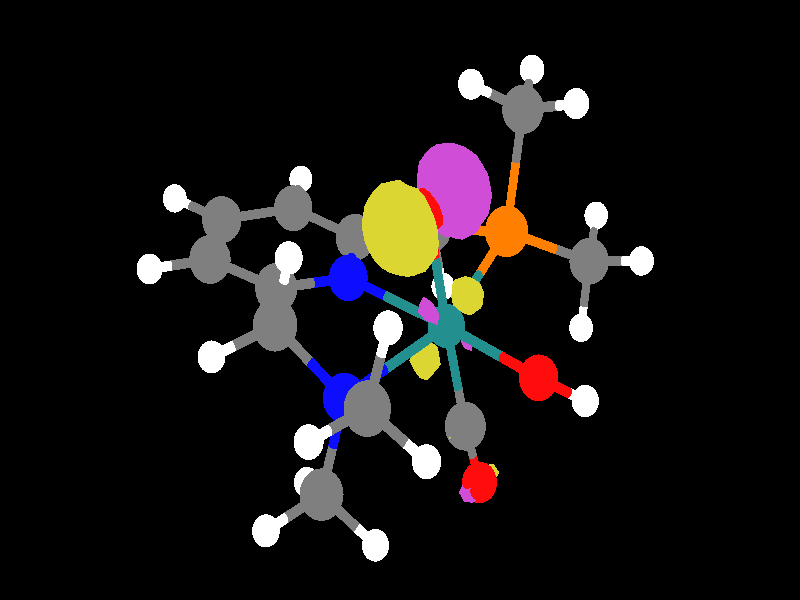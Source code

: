// ****This file was generated by Gabedit ****

global_settings {
	ambient_light rgb <0.200000002980232, 0.200000002980232, 0.200000002980232>
	max_trace_level 15
}

// Rotation matrix
#declare myTransforms = transform {
matrix <-0.840186, -0.325937 ,0.433420, -0.541740, 0.540720, -0.643537, -0.024606, -0.775491, -0.630878, 0.000000, 0.000000 ,0.000000>
}

// finish options
#declare ambientCoef = 0.2;
#declare diffuseCoef = 0.8;
#declare specularCoef = 0.8;

// CAMERA
camera
{
	right     1.58841940532081 *x
	up        y
	direction -z
	angle 28.47923470059478
	location  < 0.000000, 0.00000, 50.00000000000000 >
	look_at   < 0.000000, 0.00000, 0.00000000000000 >
	translate < -0.36291865567782 , 0.10212335940069 , 0.000000 >
}

// LIGHT 1
light_source
{

	<  0.000000,  0.000000, 50.000000>
	color rgb <1, 1, 1>
	fade_distance 100.715721808572
	fade_power 0
	parallel
	point_at <  0.000000,  0.000000, -50.000000>
}

light_source {
	<28.531854657851, 50.2572796825395, -12.6372721914616>
	color rgb <0.300000011920929, 0.300000011920929, 0.300000011920929>
	fade_distance 100.715721808572
	fade_power 0
	parallel
	point_at <-28.531854657851, -50.2572796825395, 12.6372721914616>
}

#default {
	finish {ambient .8 diffuse 1 specular 1 roughness .005 metallic 0.5}
}
    // BACKGROUND 
background 
{
	color rgb < 0.000000, 0.000000, 0.000000 >
}

# declare molecule = union {
// ATOMS 
sphere
{
	<     -1.048891,     -5.223640,     -0.845144>       0.578256
	texture
	{
		pigment { rgb<      1.000000,      0.049989,      0.049989> }
		finish {ambient ambientCoef diffuse diffuseCoef specular specularCoef}
	}
}
sphere
{
	<      0.236372,     -1.019577,     -3.829894>       0.578256
	texture
	{
		pigment { rgb<      1.000000,      0.049989,      0.049989> }
		finish {ambient ambientCoef diffuse diffuseCoef specular specularCoef}
	}
}
sphere
{
	<      4.412403,     -4.403548,     -1.763862>       0.663294
	texture
	{
		pigment { rgb<      0.499992,      0.499992,      0.499992> }
		finish {ambient ambientCoef diffuse diffuseCoef specular specularCoef}
	}
}
sphere
{
	<      4.394225,      0.001491,     -3.306165>       0.408181
	texture
	{
		pigment { rgb<      1.000000,      1.000000,      1.000000> }
		finish {ambient ambientCoef diffuse diffuseCoef specular specularCoef}
	}
}
sphere
{
	<      3.845036,     -2.225022,     -0.149227>       0.629279
	texture
	{
		pigment { rgb<      0.049989,      0.049989,      1.000000> }
		finish {ambient ambientCoef diffuse diffuseCoef specular specularCoef}
	}
}
sphere
{
	<      4.843221,      0.114447,     -1.273219>       0.663294
	texture
	{
		pigment { rgb<      0.499992,      0.499992,      0.499992> }
		finish {ambient ambientCoef diffuse diffuseCoef specular specularCoef}
	}
}
sphere
{
	<     -5.027623,      1.340069,     -3.717187>       0.663294
	texture
	{
		pigment { rgb<      0.499992,      0.499992,      0.499992> }
		finish {ambient ambientCoef diffuse diffuseCoef specular specularCoef}
	}
}
sphere
{
	<     -6.959686,     -0.421082,      1.081942>       0.663294
	texture
	{
		pigment { rgb<      0.499992,      0.499992,      0.499992> }
		finish {ambient ambientCoef diffuse diffuseCoef specular specularCoef}
	}
}
sphere
{
	<     -4.038284,      0.496982,     -0.526618>       0.707513
	texture
	{
		pigment { rgb<      1.000000,      0.499992,      0.000000> }
		finish {ambient ambientCoef diffuse diffuseCoef specular specularCoef}
	}
}
sphere
{
	<      6.912934,      0.263216,     -1.034167>       0.408181
	texture
	{
		pigment { rgb<      1.000000,      1.000000,      1.000000> }
		finish {ambient ambientCoef diffuse diffuseCoef specular specularCoef}
	}
}
sphere
{
	<      4.863961,     -2.599118,      2.391025>       0.663294
	texture
	{
		pigment { rgb<      0.499992,      0.499992,      0.499992> }
		finish {ambient ambientCoef diffuse diffuseCoef specular specularCoef}
	}
}
sphere
{
	<     -0.902213,     -1.997941,      3.288691>       0.663294
	texture
	{
		pigment { rgb<      0.499992,      0.499992,      0.499992> }
		finish {ambient ambientCoef diffuse diffuseCoef specular specularCoef}
	}
}
sphere
{
	<      3.524445,      2.442378,     -0.317999>       0.663294
	texture
	{
		pigment { rgb<      0.499992,      0.499992,      0.499992> }
		finish {ambient ambientCoef diffuse diffuseCoef specular specularCoef}
	}
}
sphere
{
	<      1.038122,      2.145799,      0.154815>       0.629279
	texture
	{
		pigment { rgb<      0.049989,      0.049989,      1.000000> }
		finish {ambient ambientCoef diffuse diffuseCoef specular specularCoef}
	}
}
sphere
{
	<     -3.207419,      3.564696,      1.054748>       0.663294
	texture
	{
		pigment { rgb<      0.499992,      0.499992,      0.499992> }
		finish {ambient ambientCoef diffuse diffuseCoef specular specularCoef}
	}
}
sphere
{
	<     -0.459708,      4.148279,      0.658734>       0.663294
	texture
	{
		pigment { rgb<      0.499992,      0.499992,      0.499992> }
		finish {ambient ambientCoef diffuse diffuseCoef specular specularCoef}
	}
}
sphere
{
	<      4.649343,      4.808988,     -0.153299>       0.663294
	texture
	{
		pigment { rgb<      0.499992,      0.499992,      0.499992> }
		finish {ambient ambientCoef diffuse diffuseCoef specular specularCoef}
	}
}
sphere
{
	<      6.670006,      5.011379,     -0.504799>       0.408181
	texture
	{
		pigment { rgb<      1.000000,      1.000000,      1.000000> }
		finish {ambient ambientCoef diffuse diffuseCoef specular specularCoef}
	}
}
sphere
{
	<     -3.542756,      3.225168,      3.087230>       0.408181
	texture
	{
		pigment { rgb<      1.000000,      1.000000,      1.000000> }
		finish {ambient ambientCoef diffuse diffuseCoef specular specularCoef}
	}
}
sphere
{
	<     -4.414408,      5.160002,      0.483744>       0.408181
	texture
	{
		pigment { rgb<      1.000000,      1.000000,      1.000000> }
		finish {ambient ambientCoef diffuse diffuseCoef specular specularCoef}
	}
}
sphere
{
	<      0.563825,      6.570246,      0.782064>       0.663294
	texture
	{
		pigment { rgb<      0.499992,      0.499992,      0.499992> }
		finish {ambient ambientCoef diffuse diffuseCoef specular specularCoef}
	}
}
sphere
{
	<      3.146973,      6.897062,      0.407902>       0.663294
	texture
	{
		pigment { rgb<      0.499992,      0.499992,      0.499992> }
		finish {ambient ambientCoef diffuse diffuseCoef specular specularCoef}
	}
}
sphere
{
	<     -0.661701,      8.178456,      1.180090>       0.408181
	texture
	{
		pigment { rgb<      1.000000,      1.000000,      1.000000> }
		finish {ambient ambientCoef diffuse diffuseCoef specular specularCoef}
	}
}
sphere
{
	<      3.983508,      8.778076,      0.529386>       0.408181
	texture
	{
		pigment { rgb<      1.000000,      1.000000,      1.000000> }
		finish {ambient ambientCoef diffuse diffuseCoef specular specularCoef}
	}
}
sphere
{
	<     -1.379353,     -2.323624,      5.406049>       0.578256
	texture
	{
		pigment { rgb<      1.000000,      0.049989,      0.049989> }
		finish {ambient ambientCoef diffuse diffuseCoef specular specularCoef}
	}
}
sphere
{
	<     -6.490523,      2.816560,     -3.712517>       0.408181
	texture
	{
		pigment { rgb<      1.000000,      1.000000,      1.000000> }
		finish {ambient ambientCoef diffuse diffuseCoef specular specularCoef}
	}
}
sphere
{
	<     -5.746679,     -0.381258,     -4.632353>       0.408181
	texture
	{
		pigment { rgb<      1.000000,      1.000000,      1.000000> }
		finish {ambient ambientCoef diffuse diffuseCoef specular specularCoef}
	}
}
sphere
{
	<     -3.327864,      1.917618,     -4.758655>       0.408181
	texture
	{
		pigment { rgb<      1.000000,      1.000000,      1.000000> }
		finish {ambient ambientCoef diffuse diffuseCoef specular specularCoef}
	}
}
sphere
{
	<     -6.538038,     -0.833258,      3.074029>       0.408181
	texture
	{
		pigment { rgb<      1.000000,      1.000000,      1.000000> }
		finish {ambient ambientCoef diffuse diffuseCoef specular specularCoef}
	}
}
sphere
{
	<     -7.668718,     -2.159444,      0.190374>       0.408181
	texture
	{
		pigment { rgb<      1.000000,      1.000000,      1.000000> }
		finish {ambient ambientCoef diffuse diffuseCoef specular specularCoef}
	}
}
sphere
{
	<     -8.416194,      1.058043,      0.956554>       0.408181
	texture
	{
		pigment { rgb<      1.000000,      1.000000,      1.000000> }
		finish {ambient ambientCoef diffuse diffuseCoef specular specularCoef}
	}
}
sphere
{
	<      3.489568,     -6.068597,     -0.943658>       0.408181
	texture
	{
		pigment { rgb<      1.000000,      1.000000,      1.000000> }
		finish {ambient ambientCoef diffuse diffuseCoef specular specularCoef}
	}
}
sphere
{
	<      6.476444,     -4.689574,     -1.932263>       0.408181
	texture
	{
		pigment { rgb<      1.000000,      1.000000,      1.000000> }
		finish {ambient ambientCoef diffuse diffuseCoef specular specularCoef}
	}
}
sphere
{
	<      3.545633,     -4.055057,     -3.615563>       0.408181
	texture
	{
		pigment { rgb<      1.000000,      1.000000,      1.000000> }
		finish {ambient ambientCoef diffuse diffuseCoef specular specularCoef}
	}
}
sphere
{
	<      4.436127,     -0.944892,      3.572103>       0.408181
	texture
	{
		pigment { rgb<      1.000000,      1.000000,      1.000000> }
		finish {ambient ambientCoef diffuse diffuseCoef specular specularCoef}
	}
}
sphere
{
	<      6.936521,     -2.879627,      2.334371>       0.408181
	texture
	{
		pigment { rgb<      1.000000,      1.000000,      1.000000> }
		finish {ambient ambientCoef diffuse diffuseCoef specular specularCoef}
	}
}
sphere
{
	<      3.971224,     -4.268308,      3.237783>       0.408181
	texture
	{
		pigment { rgb<      1.000000,      1.000000,      1.000000> }
		finish {ambient ambientCoef diffuse diffuseCoef specular specularCoef}
	}
}
sphere
{
	<     -0.325115,     -1.488127,     -0.158569>       0.578256
	texture
	{
		pigment { rgb<      0.139986,      0.559991,      0.559991> }
		finish {ambient ambientCoef diffuse diffuseCoef specular specularCoef}
	}
}
sphere
{
	<     -2.462242,     -5.804705,      0.146325>       0.408181
	texture
	{
		pigment { rgb<      1.000000,      1.000000,      1.000000> }
		finish {ambient ambientCoef diffuse diffuseCoef specular specularCoef}
	}
}
// BONDS 
cylinder
{
	<     -1.048891,     -5.223640,     -0.845144>,
	<     -0.769459,     -3.781448,     -0.580074> 
	      0.140000
	texture
	{
		pigment { rgb<      1.000000,      0.049989,      0.049989> }
		finish {ambient ambientCoef diffuse diffuseCoef specular specularCoef}
	}
}
cylinder
{
	<     -0.769459,     -3.781448,     -0.580074>,
	<     -0.325115,     -1.488127,     -0.158569> 
	      0.140000
	texture
	{
		pigment { rgb<      0.139986,      0.559991,      0.559991> }
		finish {ambient ambientCoef diffuse diffuseCoef specular specularCoef}
	}
}
cylinder
{
	<     -1.048891,     -5.223640,     -0.845144>,
	<     -1.961213,     -5.598719,     -0.205148> 
	      0.140000
	texture
	{
		pigment { rgb<      1.000000,      0.049989,      0.049989> }
		finish {ambient ambientCoef diffuse diffuseCoef specular specularCoef}
	}
}
cylinder
{
	<     -1.961213,     -5.598719,     -0.205148>,
	<     -2.462242,     -5.804705,      0.146325> 
	      0.140000
	texture
	{
		pigment { rgb<      1.000000,      1.000000,      1.000000> }
		finish {ambient ambientCoef diffuse diffuseCoef specular specularCoef}
	}
}
cylinder
{
	<      0.236372,     -1.019577,     -3.829894>,
	<      0.019595,     -1.200473,     -2.412483> 
	      0.140000
	texture
	{
		pigment { rgb<      1.000000,      0.049989,      0.049989> }
		finish {ambient ambientCoef diffuse diffuseCoef specular specularCoef}
	}
}
cylinder
{
	<      0.019595,     -1.200473,     -2.412483>,
	<     -0.325115,     -1.488127,     -0.158569> 
	      0.140000
	texture
	{
		pigment { rgb<      0.139986,      0.559991,      0.559991> }
		finish {ambient ambientCoef diffuse diffuseCoef specular specularCoef}
	}
}
cylinder
{
	<      4.412403,     -4.403548,     -1.763862>,
	<      4.126468,     -3.305640,     -0.950137> 
	      0.140000
	texture
	{
		pigment { rgb<      0.499992,      0.499992,      0.499992> }
		finish {ambient ambientCoef diffuse diffuseCoef specular specularCoef}
	}
}
cylinder
{
	<      4.126468,     -3.305640,     -0.950137>,
	<      3.845036,     -2.225022,     -0.149227> 
	      0.140000
	texture
	{
		pigment { rgb<      0.049989,      0.049989,      1.000000> }
		finish {ambient ambientCoef diffuse diffuseCoef specular specularCoef}
	}
}
cylinder
{
	<      4.412403,     -4.403548,     -1.763862>,
	<      3.808279,     -5.493554,     -1.226924> 
	      0.140000
	texture
	{
		pigment { rgb<      0.499992,      0.499992,      0.499992> }
		finish {ambient ambientCoef diffuse diffuseCoef specular specularCoef}
	}
}
cylinder
{
	<      3.808279,     -5.493554,     -1.226924>,
	<      3.489568,     -6.068597,     -0.943658> 
	      0.140000
	texture
	{
		pigment { rgb<      1.000000,      1.000000,      1.000000> }
		finish {ambient ambientCoef diffuse diffuseCoef specular specularCoef}
	}
}
cylinder
{
	<      4.412403,     -4.403548,     -1.763862>,
	<      5.763605,     -4.590792,     -1.874104> 
	      0.140000
	texture
	{
		pigment { rgb<      0.499992,      0.499992,      0.499992> }
		finish {ambient ambientCoef diffuse diffuseCoef specular specularCoef}
	}
}
cylinder
{
	<      5.763605,     -4.590792,     -1.874104>,
	<      6.476444,     -4.689574,     -1.932263> 
	      0.140000
	texture
	{
		pigment { rgb<      1.000000,      1.000000,      1.000000> }
		finish {ambient ambientCoef diffuse diffuseCoef specular specularCoef}
	}
}
cylinder
{
	<      4.412403,     -4.403548,     -1.763862>,
	<      3.844981,     -4.175412,     -2.976058> 
	      0.140000
	texture
	{
		pigment { rgb<      0.499992,      0.499992,      0.499992> }
		finish {ambient ambientCoef diffuse diffuseCoef specular specularCoef}
	}
}
cylinder
{
	<      3.844981,     -4.175412,     -2.976058>,
	<      3.545633,     -4.055057,     -3.615563> 
	      0.140000
	texture
	{
		pigment { rgb<      1.000000,      1.000000,      1.000000> }
		finish {ambient ambientCoef diffuse diffuseCoef specular specularCoef}
	}
}
cylinder
{
	<      4.394225,      0.001491,     -3.306165>,
	<      4.549291,      0.040502,     -2.604066> 
	      0.140000
	texture
	{
		pigment { rgb<      1.000000,      1.000000,      1.000000> }
		finish {ambient ambientCoef diffuse diffuseCoef specular specularCoef}
	}
}
cylinder
{
	<      4.549291,      0.040502,     -2.604066>,
	<      4.843221,      0.114447,     -1.273219> 
	      0.140000
	texture
	{
		pigment { rgb<      0.499992,      0.499992,      0.499992> }
		finish {ambient ambientCoef diffuse diffuseCoef specular specularCoef}
	}
}
cylinder
{
	<      3.845036,     -2.225022,     -0.149227>,
	<      4.340168,     -1.064571,     -0.706763> 
	      0.140000
	texture
	{
		pigment { rgb<      0.049989,      0.049989,      1.000000> }
		finish {ambient ambientCoef diffuse diffuseCoef specular specularCoef}
	}
}
cylinder
{
	<      4.340168,     -1.064571,     -0.706763>,
	<      4.843221,      0.114447,     -1.273219> 
	      0.140000
	texture
	{
		pigment { rgb<      0.499992,      0.499992,      0.499992> }
		finish {ambient ambientCoef diffuse diffuseCoef specular specularCoef}
	}
}
cylinder
{
	<      3.845036,     -2.225022,     -0.149227>,
	<      4.350455,     -2.410585,      1.110818> 
	      0.140000
	texture
	{
		pigment { rgb<      0.049989,      0.049989,      1.000000> }
		finish {ambient ambientCoef diffuse diffuseCoef specular specularCoef}
	}
}
cylinder
{
	<      4.350455,     -2.410585,      1.110818>,
	<      4.863961,     -2.599118,      2.391025> 
	      0.140000
	texture
	{
		pigment { rgb<      0.499992,      0.499992,      0.499992> }
		finish {ambient ambientCoef diffuse diffuseCoef specular specularCoef}
	}
}
cylinder
{
	<      3.845036,     -2.225022,     -0.149227>,
	<      2.210964,     -1.936270,     -0.152888> 
	      0.140000
	texture
	{
		pigment { rgb<      0.049989,      0.049989,      1.000000> }
		finish {ambient ambientCoef diffuse diffuseCoef specular specularCoef}
	}
}
cylinder
{
	<      2.210964,     -1.936270,     -0.152888>,
	<     -0.325115,     -1.488127,     -0.158569> 
	      0.140000
	texture
	{
		pigment { rgb<      0.139986,      0.559991,      0.559991> }
		finish {ambient ambientCoef diffuse diffuseCoef specular specularCoef}
	}
}
cylinder
{
	<      4.843221,      0.114447,     -1.273219>,
	<      6.198136,      0.211837,     -1.116726> 
	      0.140000
	texture
	{
		pigment { rgb<      0.499992,      0.499992,      0.499992> }
		finish {ambient ambientCoef diffuse diffuseCoef specular specularCoef}
	}
}
cylinder
{
	<      6.198136,      0.211837,     -1.116726>,
	<      6.912934,      0.263216,     -1.034167> 
	      0.140000
	texture
	{
		pigment { rgb<      1.000000,      1.000000,      1.000000> }
		finish {ambient ambientCoef diffuse diffuseCoef specular specularCoef}
	}
}
cylinder
{
	<      4.843221,      0.114447,     -1.273219>,
	<      4.183833,      1.278412,     -0.795609> 
	      0.140000
	texture
	{
		pigment { rgb<      0.499992,      0.499992,      0.499992> }
		finish {ambient ambientCoef diffuse diffuseCoef specular specularCoef}
	}
}
cylinder
{
	<      4.183833,      1.278412,     -0.795609>,
	<      3.524445,      2.442378,     -0.317999> 
	      0.140000
	texture
	{
		pigment { rgb<      0.499992,      0.499992,      0.499992> }
		finish {ambient ambientCoef diffuse diffuseCoef specular specularCoef}
	}
}
cylinder
{
	<     -5.027623,      1.340069,     -3.717187>,
	<     -4.606839,      0.981489,     -2.360180> 
	      0.140000
	texture
	{
		pigment { rgb<      0.499992,      0.499992,      0.499992> }
		finish {ambient ambientCoef diffuse diffuseCoef specular specularCoef}
	}
}
cylinder
{
	<     -4.606839,      0.981489,     -2.360180>,
	<     -4.038284,      0.496982,     -0.526618> 
	      0.140000
	texture
	{
		pigment { rgb<      1.000000,      0.499992,      0.000000> }
		finish {ambient ambientCoef diffuse diffuseCoef specular specularCoef}
	}
}
cylinder
{
	<     -5.027623,      1.340069,     -3.717187>,
	<     -5.985295,      2.306638,     -3.714130> 
	      0.140000
	texture
	{
		pigment { rgb<      0.499992,      0.499992,      0.499992> }
		finish {ambient ambientCoef diffuse diffuseCoef specular specularCoef}
	}
}
cylinder
{
	<     -5.985295,      2.306638,     -3.714130>,
	<     -6.490523,      2.816560,     -3.712517> 
	      0.140000
	texture
	{
		pigment { rgb<      1.000000,      1.000000,      1.000000> }
		finish {ambient ambientCoef diffuse diffuseCoef specular specularCoef}
	}
}
cylinder
{
	<     -5.027623,      1.340069,     -3.717187>,
	<     -5.498345,      0.213221,     -4.316291> 
	      0.140000
	texture
	{
		pigment { rgb<      0.499992,      0.499992,      0.499992> }
		finish {ambient ambientCoef diffuse diffuseCoef specular specularCoef}
	}
}
cylinder
{
	<     -5.498345,      0.213221,     -4.316291>,
	<     -5.746679,     -0.381258,     -4.632353> 
	      0.140000
	texture
	{
		pigment { rgb<      1.000000,      1.000000,      1.000000> }
		finish {ambient ambientCoef diffuse diffuseCoef specular specularCoef}
	}
}
cylinder
{
	<     -5.027623,      1.340069,     -3.717187>,
	<     -3.914894,      1.718155,     -4.398973> 
	      0.140000
	texture
	{
		pigment { rgb<      0.499992,      0.499992,      0.499992> }
		finish {ambient ambientCoef diffuse diffuseCoef specular specularCoef}
	}
}
cylinder
{
	<     -3.914894,      1.718155,     -4.398973>,
	<     -3.327864,      1.917618,     -4.758655> 
	      0.140000
	texture
	{
		pigment { rgb<      1.000000,      1.000000,      1.000000> }
		finish {ambient ambientCoef diffuse diffuseCoef specular specularCoef}
	}
}
cylinder
{
	<     -6.959686,     -0.421082,      1.081942>,
	<     -5.717161,     -0.030613,      0.397792> 
	      0.140000
	texture
	{
		pigment { rgb<      0.499992,      0.499992,      0.499992> }
		finish {ambient ambientCoef diffuse diffuseCoef specular specularCoef}
	}
}
cylinder
{
	<     -5.717161,     -0.030613,      0.397792>,
	<     -4.038284,      0.496982,     -0.526618> 
	      0.140000
	texture
	{
		pigment { rgb<      1.000000,      0.499992,      0.000000> }
		finish {ambient ambientCoef diffuse diffuseCoef specular specularCoef}
	}
}
cylinder
{
	<     -6.959686,     -0.421082,      1.081942>,
	<     -6.683658,     -0.690909,      2.386040> 
	      0.140000
	texture
	{
		pigment { rgb<      0.499992,      0.499992,      0.499992> }
		finish {ambient ambientCoef diffuse diffuseCoef specular specularCoef}
	}
}
cylinder
{
	<     -6.683658,     -0.690909,      2.386040>,
	<     -6.538038,     -0.833258,      3.074029> 
	      0.140000
	texture
	{
		pigment { rgb<      1.000000,      1.000000,      1.000000> }
		finish {ambient ambientCoef diffuse diffuseCoef specular specularCoef}
	}
}
cylinder
{
	<     -6.959686,     -0.421082,      1.081942>,
	<     -7.423846,     -1.559082,      0.498286> 
	      0.140000
	texture
	{
		pigment { rgb<      0.499992,      0.499992,      0.499992> }
		finish {ambient ambientCoef diffuse diffuseCoef specular specularCoef}
	}
}
cylinder
{
	<     -7.423846,     -1.559082,      0.498286>,
	<     -7.668718,     -2.159444,      0.190374> 
	      0.140000
	texture
	{
		pigment { rgb<      1.000000,      1.000000,      1.000000> }
		finish {ambient ambientCoef diffuse diffuseCoef specular specularCoef}
	}
}
cylinder
{
	<     -6.959686,     -0.421082,      1.081942>,
	<     -7.913173,      0.547211,      0.999858> 
	      0.140000
	texture
	{
		pigment { rgb<      0.499992,      0.499992,      0.499992> }
		finish {ambient ambientCoef diffuse diffuseCoef specular specularCoef}
	}
}
cylinder
{
	<     -7.913173,      0.547211,      0.999858>,
	<     -8.416194,      1.058043,      0.956554> 
	      0.140000
	texture
	{
		pigment { rgb<      1.000000,      1.000000,      1.000000> }
		finish {ambient ambientCoef diffuse diffuseCoef specular specularCoef}
	}
}
cylinder
{
	<     -4.038284,      0.496982,     -0.526618>,
	<     -3.560801,      2.259941,      0.382164> 
	      0.140000
	texture
	{
		pigment { rgb<      1.000000,      0.499992,      0.000000> }
		finish {ambient ambientCoef diffuse diffuseCoef specular specularCoef}
	}
}
cylinder
{
	<     -3.560801,      2.259941,      0.382164>,
	<     -3.207419,      3.564696,      1.054748> 
	      0.140000
	texture
	{
		pigment { rgb<      0.499992,      0.499992,      0.499992> }
		finish {ambient ambientCoef diffuse diffuseCoef specular specularCoef}
	}
}
cylinder
{
	<     -4.038284,      0.496982,     -0.526618>,
	<     -2.295451,     -0.434759,     -0.353868> 
	      0.140000
	texture
	{
		pigment { rgb<      1.000000,      0.499992,      0.000000> }
		finish {ambient ambientCoef diffuse diffuseCoef specular specularCoef}
	}
}
cylinder
{
	<     -2.295451,     -0.434759,     -0.353868>,
	<     -0.325115,     -1.488127,     -0.158569> 
	      0.140000
	texture
	{
		pigment { rgb<      0.139986,      0.559991,      0.559991> }
		finish {ambient ambientCoef diffuse diffuseCoef specular specularCoef}
	}
}
cylinder
{
	<      4.863961,     -2.599118,      2.391025>,
	<      4.583884,     -1.516196,      3.164205> 
	      0.140000
	texture
	{
		pigment { rgb<      0.499992,      0.499992,      0.499992> }
		finish {ambient ambientCoef diffuse diffuseCoef specular specularCoef}
	}
}
cylinder
{
	<      4.583884,     -1.516196,      3.164205>,
	<      4.436127,     -0.944892,      3.572103> 
	      0.140000
	texture
	{
		pigment { rgb<      1.000000,      1.000000,      1.000000> }
		finish {ambient ambientCoef diffuse diffuseCoef specular specularCoef}
	}
}
cylinder
{
	<      4.863961,     -2.599118,      2.391025>,
	<      6.220740,     -2.782750,      2.353937> 
	      0.140000
	texture
	{
		pigment { rgb<      0.499992,      0.499992,      0.499992> }
		finish {ambient ambientCoef diffuse diffuseCoef specular specularCoef}
	}
}
cylinder
{
	<      6.220740,     -2.782750,      2.353937>,
	<      6.936521,     -2.879627,      2.334371> 
	      0.140000
	texture
	{
		pigment { rgb<      1.000000,      1.000000,      1.000000> }
		finish {ambient ambientCoef diffuse diffuseCoef specular specularCoef}
	}
}
cylinder
{
	<      4.863961,     -2.599118,      2.391025>,
	<      4.279541,     -3.691835,      2.945346> 
	      0.140000
	texture
	{
		pigment { rgb<      0.499992,      0.499992,      0.499992> }
		finish {ambient ambientCoef diffuse diffuseCoef specular specularCoef}
	}
}
cylinder
{
	<      4.279541,     -3.691835,      2.945346>,
	<      3.971224,     -4.268308,      3.237783> 
	      0.140000
	texture
	{
		pigment { rgb<      1.000000,      1.000000,      1.000000> }
		finish {ambient ambientCoef diffuse diffuseCoef specular specularCoef}
	}
}
cylinder
{
	<     -0.902213,     -1.997941,      3.288691>,
	<     -1.145574,     -2.164052,      4.368628> 
	      0.140000
	texture
	{
		pigment { rgb<      0.499992,      0.499992,      0.499992> }
		finish {ambient ambientCoef diffuse diffuseCoef specular specularCoef}
	}
}
cylinder
{
	<     -1.145574,     -2.164052,      4.368628>,
	<     -1.379353,     -2.323624,      5.406049> 
	      0.140000
	texture
	{
		pigment { rgb<      1.000000,      0.049989,      0.049989> }
		finish {ambient ambientCoef diffuse diffuseCoef specular specularCoef}
	}
}
cylinder
{
	<     -0.902213,     -1.997941,      3.288691>,
	<     -0.673891,     -1.796239,      1.924822> 
	      0.140000
	texture
	{
		pigment { rgb<      0.499992,      0.499992,      0.499992> }
		finish {ambient ambientCoef diffuse diffuseCoef specular specularCoef}
	}
}
cylinder
{
	<     -0.673891,     -1.796239,      1.924822>,
	<     -0.325115,     -1.488127,     -0.158569> 
	      0.140000
	texture
	{
		pigment { rgb<      0.139986,      0.559991,      0.559991> }
		finish {ambient ambientCoef diffuse diffuseCoef specular specularCoef}
	}
}
cylinder
{
	<      3.524445,      2.442378,     -0.317999>,
	<      2.271417,      2.292911,     -0.079716> 
	      0.140000
	texture
	{
		pigment { rgb<      0.499992,      0.499992,      0.499992> }
		finish {ambient ambientCoef diffuse diffuseCoef specular specularCoef}
	}
}
cylinder
{
	<      2.271417,      2.292911,     -0.079716>,
	<      1.038122,      2.145799,      0.154815> 
	      0.140000
	texture
	{
		pigment { rgb<      0.049989,      0.049989,      1.000000> }
		finish {ambient ambientCoef diffuse diffuseCoef specular specularCoef}
	}
}
cylinder
{
	<      3.524445,      2.442378,     -0.317999>,
	<      4.086894,      3.625683,     -0.235649> 
	      0.140000
	texture
	{
		pigment { rgb<      0.499992,      0.499992,      0.499992> }
		finish {ambient ambientCoef diffuse diffuseCoef specular specularCoef}
	}
}
cylinder
{
	<      4.086894,      3.625683,     -0.235649>,
	<      4.649343,      4.808988,     -0.153299> 
	      0.140000
	texture
	{
		pigment { rgb<      0.499992,      0.499992,      0.499992> }
		finish {ambient ambientCoef diffuse diffuseCoef specular specularCoef}
	}
}
cylinder
{
	<      1.038122,      2.145799,      0.154815>,
	<      0.295151,      3.139093,      0.404775> 
	      0.140000
	texture
	{
		pigment { rgb<      0.049989,      0.049989,      1.000000> }
		finish {ambient ambientCoef diffuse diffuseCoef specular specularCoef}
	}
}
cylinder
{
	<      0.295151,      3.139093,      0.404775>,
	<     -0.459708,      4.148279,      0.658734> 
	      0.140000
	texture
	{
		pigment { rgb<      0.499992,      0.499992,      0.499992> }
		finish {ambient ambientCoef diffuse diffuseCoef specular specularCoef}
	}
}
cylinder
{
	<      1.038122,      2.145799,      0.154815>,
	<      0.503938,      0.721847,      0.032016> 
	      0.140000
	texture
	{
		pigment { rgb<      0.049989,      0.049989,      1.000000> }
		finish {ambient ambientCoef diffuse diffuseCoef specular specularCoef}
	}
}
cylinder
{
	<      0.503938,      0.721847,      0.032016>,
	<     -0.325115,     -1.488127,     -0.158569> 
	      0.140000
	texture
	{
		pigment { rgb<      0.139986,      0.559991,      0.559991> }
		finish {ambient ambientCoef diffuse diffuseCoef specular specularCoef}
	}
}
cylinder
{
	<     -3.207419,      3.564696,      1.054748>,
	<     -1.833563,      3.856487,      0.856741> 
	      0.140000
	texture
	{
		pigment { rgb<      0.499992,      0.499992,      0.499992> }
		finish {ambient ambientCoef diffuse diffuseCoef specular specularCoef}
	}
}
cylinder
{
	<     -1.833563,      3.856487,      0.856741>,
	<     -0.459708,      4.148279,      0.658734> 
	      0.140000
	texture
	{
		pigment { rgb<      0.499992,      0.499992,      0.499992> }
		finish {ambient ambientCoef diffuse diffuseCoef specular specularCoef}
	}
}
cylinder
{
	<     -3.207419,      3.564696,      1.054748>,
	<     -3.426944,      3.342427,      2.385291> 
	      0.140000
	texture
	{
		pigment { rgb<      0.499992,      0.499992,      0.499992> }
		finish {ambient ambientCoef diffuse diffuseCoef specular specularCoef}
	}
}
cylinder
{
	<     -3.426944,      3.342427,      2.385291>,
	<     -3.542756,      3.225168,      3.087230> 
	      0.140000
	texture
	{
		pigment { rgb<      1.000000,      1.000000,      1.000000> }
		finish {ambient ambientCoef diffuse diffuseCoef specular specularCoef}
	}
}
cylinder
{
	<     -3.207419,      3.564696,      1.054748>,
	<     -3.997561,      4.609046,      0.680946> 
	      0.140000
	texture
	{
		pigment { rgb<      0.499992,      0.499992,      0.499992> }
		finish {ambient ambientCoef diffuse diffuseCoef specular specularCoef}
	}
}
cylinder
{
	<     -3.997561,      4.609046,      0.680946>,
	<     -4.414408,      5.160002,      0.483744> 
	      0.140000
	texture
	{
		pigment { rgb<      1.000000,      1.000000,      1.000000> }
		finish {ambient ambientCoef diffuse diffuseCoef specular specularCoef}
	}
}
cylinder
{
	<     -0.459708,      4.148279,      0.658734>,
	<      0.052058,      5.359263,      0.720399> 
	      0.140000
	texture
	{
		pigment { rgb<      0.499992,      0.499992,      0.499992> }
		finish {ambient ambientCoef diffuse diffuseCoef specular specularCoef}
	}
}
cylinder
{
	<      0.052058,      5.359263,      0.720399>,
	<      0.563825,      6.570246,      0.782064> 
	      0.140000
	texture
	{
		pigment { rgb<      0.499992,      0.499992,      0.499992> }
		finish {ambient ambientCoef diffuse diffuseCoef specular specularCoef}
	}
}
cylinder
{
	<      4.649343,      4.808988,     -0.153299>,
	<      5.972148,      4.941481,     -0.383404> 
	      0.140000
	texture
	{
		pigment { rgb<      0.499992,      0.499992,      0.499992> }
		finish {ambient ambientCoef diffuse diffuseCoef specular specularCoef}
	}
}
cylinder
{
	<      5.972148,      4.941481,     -0.383404>,
	<      6.670006,      5.011379,     -0.504799> 
	      0.140000
	texture
	{
		pigment { rgb<      1.000000,      1.000000,      1.000000> }
		finish {ambient ambientCoef diffuse diffuseCoef specular specularCoef}
	}
}
cylinder
{
	<      4.649343,      4.808988,     -0.153299>,
	<      3.898158,      5.853025,      0.127302> 
	      0.140000
	texture
	{
		pigment { rgb<      0.499992,      0.499992,      0.499992> }
		finish {ambient ambientCoef diffuse diffuseCoef specular specularCoef}
	}
}
cylinder
{
	<      3.898158,      5.853025,      0.127302>,
	<      3.146973,      6.897062,      0.407902> 
	      0.140000
	texture
	{
		pigment { rgb<      0.499992,      0.499992,      0.499992> }
		finish {ambient ambientCoef diffuse diffuseCoef specular specularCoef}
	}
}
cylinder
{
	<      0.563825,      6.570246,      0.782064>,
	<      1.855399,      6.733654,      0.594983> 
	      0.140000
	texture
	{
		pigment { rgb<      0.499992,      0.499992,      0.499992> }
		finish {ambient ambientCoef diffuse diffuseCoef specular specularCoef}
	}
}
cylinder
{
	<      1.855399,      6.733654,      0.594983>,
	<      3.146973,      6.897062,      0.407902> 
	      0.140000
	texture
	{
		pigment { rgb<      0.499992,      0.499992,      0.499992> }
		finish {ambient ambientCoef diffuse diffuseCoef specular specularCoef}
	}
}
cylinder
{
	<      0.563825,      6.570246,      0.782064>,
	<     -0.238453,      7.623043,      1.042627> 
	      0.140000
	texture
	{
		pigment { rgb<      0.499992,      0.499992,      0.499992> }
		finish {ambient ambientCoef diffuse diffuseCoef specular specularCoef}
	}
}
cylinder
{
	<     -0.238453,      7.623043,      1.042627>,
	<     -0.661701,      8.178456,      1.180090> 
	      0.140000
	texture
	{
		pigment { rgb<      1.000000,      1.000000,      1.000000> }
		finish {ambient ambientCoef diffuse diffuseCoef specular specularCoef}
	}
}
cylinder
{
	<      3.146973,      6.897062,      0.407902>,
	<      3.694601,      8.128448,      0.487430> 
	      0.140000
	texture
	{
		pigment { rgb<      0.499992,      0.499992,      0.499992> }
		finish {ambient ambientCoef diffuse diffuseCoef specular specularCoef}
	}
}
cylinder
{
	<      3.694601,      8.128448,      0.487430>,
	<      3.983508,      8.778076,      0.529386> 
	      0.140000
	texture
	{
		pigment { rgb<      1.000000,      1.000000,      1.000000> }
		finish {ambient ambientCoef diffuse diffuseCoef specular specularCoef}
	}
}
 transform { myTransforms }
}

object {molecule}// transparency coeffition
#declare surfaceTransCoef = 0.600000;
// wire frame radius of cylinder
#declare wireFrameCylinderRadius = 0.007086;


// TriangleCylinders
#macro threeCylinders ( P1, P2, P3, r) 
	union {
		#if (vlength(P1-P2)>0)
			cylinder { P1 , P2, r}
		#end
		#if (vlength(P2-P3)>0)
			cylinder { P2 , P3, r}
		#end
		#if (vlength(P1-P3)>0)
			cylinder { P3 , P1, r}
		#end
	}
#end

// TriangleCylindersColor
#macro threeCylindersColor ( P1, P2, P3, C1, C2, C3, r) 
	union {
		#if (vlength(P1-P2)>0)
			cylinder { P1 , P2, r  texture {pigment { rgb C1}} finish {ambient ambientCoef diffuse diffuseCoef specular specularCoef} }
		#end
		#if (vlength(P2-P3)>0)
			cylinder { P2 , P3, r  texture {pigment { rgb C2}} finish {ambient ambientCoef diffuse diffuseCoef specular specularCoef} }
		#end
		#if (vlength(P1-P3)>0)
			cylinder { P3 , P1, r  texture {pigment { rgb C3}} finish {ambient ambientCoef diffuse diffuseCoef specular specularCoef} }
		#end
	}
#end

# declare surfaces = union{
mesh{
smooth_triangle
	{
	<-1.738746, -2.617721, 5.216239>, <-0.760226, 0.612489,0.216595>,
	<-1.738746, -2.511523, 5.091951>, <-0.749534, 0.471904,0.464225>,
	<-2.054366, -2.511523, 5.216239>, <0.471064, 0.727482,0.498867>
	}
smooth_triangle
	{
	<-1.738746, -2.617721, 5.216239>, <-0.760226, 0.612489,0.216595>,
	<-2.054366, -2.511523, 5.216239>, <0.471064, 0.727482,0.498867>,
	<-1.738746, -2.511523, 5.548733>, <-0.826680, 0.379974,-0.414995>
	}
smooth_triangle
	{
	<-1.738746, -2.511523, 5.091951>, <-0.749534, 0.471904,0.464225>,
	<-1.738746, -2.125134, 5.068625>, <-0.709362, -0.406747,0.575640>,
	<-2.083125, -2.125134, 5.216239>, <0.686795, -0.550160,0.475013>
	}
smooth_triangle
	{
	<-2.054366, -2.511523, 5.216239>, <0.471064, 0.727482,0.498867>,
	<-1.738746, -2.511523, 5.091951>, <-0.749534, 0.471904,0.464225>,
	<-2.083125, -2.125134, 5.216239>, <0.686795, -0.550160,0.475013>
	}
smooth_triangle
	{
	<-1.738746, -2.301581, 5.602627>, <-0.843242, 0.016212,-0.537289>,
	<-1.738746, -2.511523, 5.548733>, <-0.826680, 0.379974,-0.414995>,
	<-2.054366, -2.511523, 5.216239>, <0.471064, 0.727482,0.498867>
	}
smooth_triangle
	{
	<-1.738746, -2.301581, 5.602627>, <-0.843242, 0.016212,-0.537289>,
	<-2.054366, -2.511523, 5.216239>, <0.471064, 0.727482,0.498867>,
	<-1.827080, -2.125134, 5.602627>, <-0.715989, -0.341187,-0.609057>
	}
smooth_triangle
	{
	<-1.827080, -2.125134, 5.602627>, <-0.715989, -0.341187,-0.609057>,
	<-2.054366, -2.511523, 5.216239>, <0.471064, 0.727482,0.498867>,
	<-2.083125, -2.125134, 5.216239>, <0.686795, -0.550160,0.475013>
	}
smooth_triangle
	{
	<-1.738746, -2.301581, 5.602627>, <-0.843242, 0.016212,-0.537289>,
	<-1.827080, -2.125134, 5.602627>, <-0.715989, -0.341187,-0.609057>,
	<-1.738746, -2.125134, 5.617217>, <-0.794893, -0.280715,-0.537907>
	}
smooth_triangle
	{
	<-1.738746, -2.125134, 5.068625>, <-0.709362, -0.406747,0.575640>,
	<-1.738746, -1.986026, 5.216239>, <-0.728508, -0.632474,0.263160>,
	<-2.083125, -2.125134, 5.216239>, <0.686795, -0.550160,0.475013>
	}
smooth_triangle
	{
	<-1.738746, -1.986026, 5.216239>, <-0.728508, -0.632474,0.263160>,
	<-1.738746, -2.106655, 5.602627>, <-0.795062, -0.302714,-0.525587>,
	<-1.827080, -2.125134, 5.602627>, <-0.715989, -0.341187,-0.609057>
	}
smooth_triangle
	{
	<-2.083125, -2.125134, 5.216239>, <0.686795, -0.550160,0.475013>,
	<-1.738746, -1.986026, 5.216239>, <-0.728508, -0.632474,0.263160>,
	<-1.827080, -2.125134, 5.602627>, <-0.715989, -0.341187,-0.609057>
	}
smooth_triangle
	{
	<-1.827080, -2.125134, 5.602627>, <-0.715989, -0.341187,-0.609057>,
	<-1.738746, -2.106655, 5.602627>, <-0.795062, -0.302714,-0.525587>,
	<-1.738746, -2.125134, 5.617217>, <-0.794893, -0.280715,-0.537907>
	}
smooth_triangle
	{
	<-1.738746, -2.511523, 5.091951>, <-0.749534, 0.471904,0.464225>,
	<-1.738746, -2.617721, 5.216239>, <-0.760226, 0.612489,0.216595>,
	<-1.684418, -2.511523, 5.216239>, <-0.882597, 0.441513,0.161518>
	}
smooth_triangle
	{
	<-1.684418, -2.511523, 5.216239>, <-0.882597, 0.441513,0.161518>,
	<-1.738746, -2.617721, 5.216239>, <-0.760226, 0.612489,0.216595>,
	<-1.738746, -2.511523, 5.548733>, <-0.826680, 0.379974,-0.414995>
	}
smooth_triangle
	{
	<-1.738746, -2.125134, 5.068625>, <-0.709362, -0.406747,0.575640>,
	<-1.738746, -2.511523, 5.091951>, <-0.749534, 0.471904,0.464225>,
	<-1.684418, -2.511523, 5.216239>, <-0.882597, 0.441513,0.161518>
	}
smooth_triangle
	{
	<-1.666738, -2.125134, 5.216239>, <-0.921355, -0.344882,0.179334>,
	<-1.738746, -2.125134, 5.068625>, <-0.709362, -0.406747,0.575640>,
	<-1.684418, -2.511523, 5.216239>, <-0.882597, 0.441513,0.161518>
	}
smooth_triangle
	{
	<-1.738746, -2.511523, 5.548733>, <-0.826680, 0.379974,-0.414995>,
	<-1.738746, -2.301581, 5.602627>, <-0.843242, 0.016212,-0.537289>,
	<-1.731901, -2.125134, 5.602627>, <-0.805897, -0.276625,-0.523459>
	}
smooth_triangle
	{
	<-1.738746, -2.511523, 5.548733>, <-0.826680, 0.379974,-0.414995>,
	<-1.731901, -2.125134, 5.602627>, <-0.805897, -0.276625,-0.523459>,
	<-1.684418, -2.511523, 5.216239>, <-0.882597, 0.441513,0.161518>
	}
smooth_triangle
	{
	<-1.684418, -2.511523, 5.216239>, <-0.882597, 0.441513,0.161518>,
	<-1.731901, -2.125134, 5.602627>, <-0.805897, -0.276625,-0.523459>,
	<-1.666738, -2.125134, 5.216239>, <-0.921355, -0.344882,0.179334>
	}
smooth_triangle
	{
	<-1.731901, -2.125134, 5.602627>, <-0.805897, -0.276625,-0.523459>,
	<-1.738746, -2.301581, 5.602627>, <-0.843242, 0.016212,-0.537289>,
	<-1.738746, -2.125134, 5.617217>, <-0.794893, -0.280715,-0.537907>
	}
smooth_triangle
	{
	<-1.352358, -1.894453, -0.965970>, <0.496983, 0.811337,0.307798>,
	<-1.352358, -1.738746, -1.142950>, <0.491094, 0.546696,0.678196>,
	<-1.526652, -1.738746, -0.965970>, <0.745442, 0.575440,0.336431>
	}
smooth_triangle
	{
	<-1.352358, -1.862552, -0.579582>, <0.404316, 0.717623,-0.567051>,
	<-1.352358, -1.894453, -0.965970>, <0.496983, 0.811337,0.307798>,
	<-1.526652, -1.738746, -0.965970>, <0.745442, 0.575440,0.336431>
	}
smooth_triangle
	{
	<-1.507366, -1.738746, -0.579582>, <0.617793, 0.581523,-0.529303>,
	<-1.352358, -1.862552, -0.579582>, <0.404316, 0.717623,-0.567051>,
	<-1.526652, -1.738746, -0.965970>, <0.745442, 0.575440,0.336431>
	}
smooth_triangle
	{
	<-1.352358, -1.862552, -0.579582>, <0.404316, 0.717623,-0.567051>,
	<-1.507366, -1.738746, -0.579582>, <0.617793, 0.581523,-0.529303>,
	<-1.352358, -1.738746, -0.479917>, <0.378977, 0.588583,-0.714105>
	}
smooth_triangle
	{
	<-1.738746, -2.125134, 5.068625>, <-0.709362, -0.406747,0.575640>,
	<-1.666738, -2.125134, 5.216239>, <-0.921355, -0.344882,0.179334>,
	<-1.738746, -1.986026, 5.216239>, <-0.728508, -0.632474,0.263160>
	}
smooth_triangle
	{
	<-1.666738, -2.125134, 5.216239>, <-0.921355, -0.344882,0.179334>,
	<-1.731901, -2.125134, 5.602627>, <-0.805897, -0.276625,-0.523459>,
	<-1.738746, -2.106655, 5.602627>, <-0.795062, -0.302714,-0.525587>
	}
smooth_triangle
	{
	<-1.738746, -1.986026, 5.216239>, <-0.728508, -0.632474,0.263160>,
	<-1.666738, -2.125134, 5.216239>, <-0.921355, -0.344882,0.179334>,
	<-1.738746, -2.106655, 5.602627>, <-0.795062, -0.302714,-0.525587>
	}
smooth_triangle
	{
	<-1.731901, -2.125134, 5.602627>, <-0.805897, -0.276625,-0.523459>,
	<-1.738746, -2.125134, 5.617217>, <-0.794893, -0.280715,-0.537907>,
	<-1.738746, -2.106655, 5.602627>, <-0.795062, -0.302714,-0.525587>
	}
smooth_triangle
	{
	<-1.352358, -1.738746, -1.142950>, <0.491094, 0.546696,0.678196>,
	<-1.352358, -1.352358, -1.240762>, <0.421650, -0.093671,0.901907>,
	<-1.638944, -1.352358, -0.965970>, <0.921091, -0.042516,0.387020>
	}
smooth_triangle
	{
	<-1.526652, -1.738746, -0.965970>, <0.745442, 0.575440,0.336431>,
	<-1.352358, -1.738746, -1.142950>, <0.491094, 0.546696,0.678196>,
	<-1.638944, -1.352358, -0.965970>, <0.921091, -0.042516,0.387020>
	}
smooth_triangle
	{
	<-1.526652, -1.738746, -0.965970>, <0.745442, 0.575440,0.336431>,
	<-1.638944, -1.352358, -0.965970>, <0.921091, -0.042516,0.387020>,
	<-1.507366, -1.738746, -0.579582>, <0.617793, 0.581523,-0.529303>
	}
smooth_triangle
	{
	<-1.638944, -1.352358, -0.965970>, <0.921091, -0.042516,0.387020>,
	<-1.647004, -1.352358, -0.579582>, <0.894745, 0.008857,-0.446490>,
	<-1.507366, -1.738746, -0.579582>, <0.617793, 0.581523,-0.529303>
	}
smooth_triangle
	{
	<-1.507366, -1.738746, -0.579582>, <0.617793, 0.581523,-0.529303>,
	<-1.647004, -1.352358, -0.579582>, <0.894745, 0.008857,-0.446490>,
	<-1.352358, -1.352358, -0.340243>, <0.355764, 0.043325,-0.933571>
	}
smooth_triangle
	{
	<-1.352358, -1.738746, -0.479917>, <0.378977, 0.588583,-0.714105>,
	<-1.507366, -1.738746, -0.579582>, <0.617793, 0.581523,-0.529303>,
	<-1.352358, -1.352358, -0.340243>, <0.355764, 0.043325,-0.933571>
	}
smooth_triangle
	{
	<-1.352358, -1.352358, -1.240762>, <0.421650, -0.093671,0.901907>,
	<-1.352358, -0.965970, -1.046334>, <0.389588, -0.722540,0.571102>,
	<-1.449585, -0.965970, -0.965970>, <0.524226, -0.725010,0.446707>
	}
smooth_triangle
	{
	<-1.638944, -1.352358, -0.965970>, <0.921091, -0.042516,0.387020>,
	<-1.352358, -1.352358, -1.240762>, <0.421650, -0.093671,0.901907>,
	<-1.449585, -0.965970, -0.965970>, <0.524226, -0.725010,0.446707>
	}
smooth_triangle
	{
	<-1.638944, -1.352358, -0.965970>, <0.921091, -0.042516,0.387020>,
	<-1.449585, -0.965970, -0.965970>, <0.524226, -0.725010,0.446707>,
	<-1.647004, -1.352358, -0.579582>, <0.894745, 0.008857,-0.446490>
	}
smooth_triangle
	{
	<-1.449585, -0.965970, -0.965970>, <0.524226, -0.725010,0.446707>,
	<-1.486218, -0.965970, -0.579582>, <0.580196, -0.679594,-0.448915>,
	<-1.647004, -1.352358, -0.579582>, <0.894745, 0.008857,-0.446490>
	}
smooth_triangle
	{
	<-1.647004, -1.352358, -0.579582>, <0.894745, 0.008857,-0.446490>,
	<-1.486218, -0.965970, -0.579582>, <0.580196, -0.679594,-0.448915>,
	<-1.352358, -0.965970, -0.484481>, <0.379712, -0.669773,-0.638140>
	}
smooth_triangle
	{
	<-1.352358, -1.352358, -0.340243>, <0.355764, 0.043325,-0.933571>,
	<-1.647004, -1.352358, -0.579582>, <0.894745, 0.008857,-0.446490>,
	<-1.352358, -0.965970, -0.484481>, <0.379712, -0.669773,-0.638140>
	}
smooth_triangle
	{
	<-1.352358, -0.965970, -1.046334>, <0.389588, -0.722540,0.571102>,
	<-1.352358, -0.895576, -0.965970>, <0.380106, -0.812285,0.442393>,
	<-1.449585, -0.965970, -0.965970>, <0.524226, -0.725010,0.446707>
	}
smooth_triangle
	{
	<-1.352358, -0.895576, -0.965970>, <0.380106, -0.812285,0.442393>,
	<-1.352358, -0.865440, -0.579582>, <0.376879, -0.814861,-0.440414>,
	<-1.486218, -0.965970, -0.579582>, <0.580196, -0.679594,-0.448915>
	}
smooth_triangle
	{
	<-1.449585, -0.965970, -0.965970>, <0.524226, -0.725010,0.446707>,
	<-1.352358, -0.895576, -0.965970>, <0.380106, -0.812285,0.442393>,
	<-1.486218, -0.965970, -0.579582>, <0.580196, -0.679594,-0.448915>
	}
smooth_triangle
	{
	<-1.486218, -0.965970, -0.579582>, <0.580196, -0.679594,-0.448915>,
	<-1.352358, -0.865440, -0.579582>, <0.376879, -0.814861,-0.440414>,
	<-1.352358, -0.965970, -0.484481>, <0.379712, -0.669773,-0.638140>
	}
smooth_triangle
	{
	<-1.352358, -1.894453, -0.965970>, <0.496983, 0.811337,0.307798>,
	<-0.965970, -1.962661, -0.965970>, <-0.405461, 0.882099,0.239798>,
	<-0.965970, -1.738746, -1.224163>, <-0.351261, 0.491611,0.796828>
	}
smooth_triangle
	{
	<-1.352358, -1.738746, -1.142950>, <0.491094, 0.546696,0.678196>,
	<-1.352358, -1.894453, -0.965970>, <0.496983, 0.811337,0.307798>,
	<-0.965970, -1.738746, -1.224163>, <-0.351261, 0.491611,0.796828>
	}
smooth_triangle
	{
	<-0.965970, -1.962661, -0.965970>, <-0.405461, 0.882099,0.239798>,
	<-1.352358, -1.894453, -0.965970>, <0.496983, 0.811337,0.307798>,
	<-0.965970, -1.922493, -0.579582>, <-0.343371, 0.746907,-0.569408>
	}
smooth_triangle
	{
	<-0.965970, -1.922493, -0.579582>, <-0.343371, 0.746907,-0.569408>,
	<-1.352358, -1.894453, -0.965970>, <0.496983, 0.811337,0.307798>,
	<-1.352358, -1.862552, -0.579582>, <0.404316, 0.717623,-0.567051>
	}
smooth_triangle
	{
	<-0.965970, -1.922493, -0.579582>, <-0.343371, 0.746907,-0.569408>,
	<-1.352358, -1.862552, -0.579582>, <0.404316, 0.717623,-0.567051>,
	<-1.352358, -1.738746, -0.479917>, <0.378977, 0.588583,-0.714105>
	}
smooth_triangle
	{
	<-0.965970, -1.738746, -0.432164>, <-0.285735, 0.564126,-0.774673>,
	<-0.965970, -1.922493, -0.579582>, <-0.343371, 0.746907,-0.569408>,
	<-1.352358, -1.738746, -0.479917>, <0.378977, 0.588583,-0.714105>
	}
smooth_triangle
	{
	<-0.965970, -1.738746, -1.224163>, <-0.351261, 0.491611,0.796828>,
	<-0.965970, -1.352358, -1.298561>, <-0.309836, -0.111477,0.944232>,
	<-1.352358, -1.738746, -1.142950>, <0.491094, 0.546696,0.678196>
	}
smooth_triangle
	{
	<-1.352358, -1.738746, -1.142950>, <0.491094, 0.546696,0.678196>,
	<-0.965970, -1.352358, -1.298561>, <-0.309836, -0.111477,0.944232>,
	<-1.352358, -1.352358, -1.240762>, <0.421650, -0.093671,0.901907>
	}
smooth_triangle
	{
	<-0.965970, -1.738746, -0.432164>, <-0.285735, 0.564126,-0.774673>,
	<-1.352358, -1.738746, -0.479917>, <0.378977, 0.588583,-0.714105>,
	<-0.965970, -1.352358, -0.298297>, <-0.287271, 0.041803,-0.956937>
	}
smooth_triangle
	{
	<-1.352358, -1.738746, -0.479917>, <0.378977, 0.588583,-0.714105>,
	<-1.352358, -1.352358, -0.340243>, <0.355764, 0.043325,-0.933571>,
	<-0.965970, -1.352358, -0.298297>, <-0.287271, 0.041803,-0.956937>
	}
smooth_triangle
	{
	<-0.965970, -1.352358, -1.298561>, <-0.309836, -0.111477,0.944232>,
	<-0.965970, -0.965970, -1.099354>, <-0.404506, -0.707831,0.579094>,
	<-1.352358, -1.352358, -1.240762>, <0.421650, -0.093671,0.901907>
	}
smooth_triangle
	{
	<-1.352358, -1.352358, -1.240762>, <0.421650, -0.093671,0.901907>,
	<-0.965970, -0.965970, -1.099354>, <-0.404506, -0.707831,0.579094>,
	<-1.352358, -0.965970, -1.046334>, <0.389588, -0.722540,0.571102>
	}
smooth_triangle
	{
	<-0.965970, -1.352358, -0.298297>, <-0.287271, 0.041803,-0.956937>,
	<-1.352358, -1.352358, -0.340243>, <0.355764, 0.043325,-0.933571>,
	<-0.965970, -0.965970, -0.442578>, <-0.418253, -0.635062,-0.649431>
	}
smooth_triangle
	{
	<-1.352358, -1.352358, -0.340243>, <0.355764, 0.043325,-0.933571>,
	<-1.352358, -0.965970, -0.484481>, <0.379712, -0.669773,-0.638140>,
	<-0.965970, -0.965970, -0.442578>, <-0.418253, -0.635062,-0.649431>
	}
smooth_triangle
	{
	<-1.352358, -0.965970, -1.046334>, <0.389588, -0.722540,0.571102>,
	<-0.965970, -0.965970, -1.099354>, <-0.404506, -0.707831,0.579094>,
	<-0.965970, -0.858167, -0.965970>, <-0.433715, -0.818545,0.376664>
	}
smooth_triangle
	{
	<-1.352358, -0.895576, -0.965970>, <0.380106, -0.812285,0.442393>,
	<-1.352358, -0.965970, -1.046334>, <0.389588, -0.722540,0.571102>,
	<-0.965970, -0.858167, -0.965970>, <-0.433715, -0.818545,0.376664>
	}
smooth_triangle
	{
	<-0.965970, -0.858167, -0.965970>, <-0.433715, -0.818545,0.376664>,
	<-0.965970, -0.827475, -0.579582>, <-0.443531, -0.808187,-0.387445>,
	<-1.352358, -0.895576, -0.965970>, <0.380106, -0.812285,0.442393>
	}
smooth_triangle
	{
	<-0.965970, -0.827475, -0.579582>, <-0.443531, -0.808187,-0.387445>,
	<-1.352358, -0.865440, -0.579582>, <0.376879, -0.814861,-0.440414>,
	<-1.352358, -0.895576, -0.965970>, <0.380106, -0.812285,0.442393>
	}
smooth_triangle
	{
	<-0.965970, -0.965970, -0.442578>, <-0.418253, -0.635062,-0.649431>,
	<-1.352358, -0.965970, -0.484481>, <0.379712, -0.669773,-0.638140>,
	<-1.352358, -0.865440, -0.579582>, <0.376879, -0.814861,-0.440414>
	}
smooth_triangle
	{
	<-0.965970, -0.827475, -0.579582>, <-0.443531, -0.808187,-0.387445>,
	<-0.965970, -0.965970, -0.442578>, <-0.418253, -0.635062,-0.649431>,
	<-1.352358, -0.865440, -0.579582>, <0.376879, -0.814861,-0.440414>
	}
smooth_triangle
	{
	<-0.965970, -1.738746, -1.224163>, <-0.351261, 0.491611,0.796828>,
	<-0.965970, -1.962661, -0.965970>, <-0.405461, 0.882099,0.239798>,
	<-0.744457, -1.738746, -0.965970>, <-0.842430, 0.482986,0.238821>
	}
smooth_triangle
	{
	<-0.769685, -1.738746, -0.579582>, <-0.678500, 0.550937,-0.485907>,
	<-0.744457, -1.738746, -0.965970>, <-0.842430, 0.482986,0.238821>,
	<-0.965970, -1.962661, -0.965970>, <-0.405461, 0.882099,0.239798>
	}
smooth_triangle
	{
	<-0.965970, -1.922493, -0.579582>, <-0.343371, 0.746907,-0.569408>,
	<-0.769685, -1.738746, -0.579582>, <-0.678500, 0.550937,-0.485907>,
	<-0.965970, -1.962661, -0.965970>, <-0.405461, 0.882099,0.239798>
	}
smooth_triangle
	{
	<-0.769685, -1.738746, -0.579582>, <-0.678500, 0.550937,-0.485907>,
	<-0.965970, -1.922493, -0.579582>, <-0.343371, 0.746907,-0.569408>,
	<-0.965970, -1.738746, -0.432164>, <-0.285735, 0.564126,-0.774673>
	}
smooth_triangle
	{
	<-0.965970, -1.352358, -1.298561>, <-0.309836, -0.111477,0.944232>,
	<-0.965970, -1.738746, -1.224163>, <-0.351261, 0.491611,0.796828>,
	<-0.744457, -1.738746, -0.965970>, <-0.842430, 0.482986,0.238821>
	}
smooth_triangle
	{
	<-0.644093, -1.352358, -0.965970>, <-0.967113, -0.099852,0.233928>,
	<-0.965970, -1.352358, -1.298561>, <-0.309836, -0.111477,0.944232>,
	<-0.744457, -1.738746, -0.965970>, <-0.842430, 0.482986,0.238821>
	}
smooth_triangle
	{
	<-0.744457, -1.738746, -0.965970>, <-0.842430, 0.482986,0.238821>,
	<-0.769685, -1.738746, -0.579582>, <-0.678500, 0.550937,-0.485907>,
	<-0.644093, -1.352358, -0.965970>, <-0.967113, -0.099852,0.233928>
	}
smooth_triangle
	{
	<-0.644093, -1.352358, -0.965970>, <-0.967113, -0.099852,0.233928>,
	<-0.769685, -1.738746, -0.579582>, <-0.678500, 0.550937,-0.485907>,
	<-0.647205, -1.352358, -0.579582>, <-0.930487, -0.067232,-0.360101>
	}
smooth_triangle
	{
	<-0.647205, -1.352358, -0.579582>, <-0.930487, -0.067232,-0.360101>,
	<-0.769685, -1.738746, -0.579582>, <-0.678500, 0.550937,-0.485907>,
	<-0.965970, -1.738746, -0.432164>, <-0.285735, 0.564126,-0.774673>
	}
smooth_triangle
	{
	<-0.965970, -1.352358, -0.298297>, <-0.287271, 0.041803,-0.956937>,
	<-0.647205, -1.352358, -0.579582>, <-0.930487, -0.067232,-0.360101>,
	<-0.965970, -1.738746, -0.432164>, <-0.285735, 0.564126,-0.774673>
	}
smooth_triangle
	{
	<-0.965970, -0.965970, -1.099354>, <-0.404506, -0.707831,0.579094>,
	<-0.965970, -1.352358, -1.298561>, <-0.309836, -0.111477,0.944232>,
	<-0.644093, -1.352358, -0.965970>, <-0.967113, -0.099852,0.233928>
	}
smooth_triangle
	{
	<-0.863778, -0.965970, -0.965970>, <-0.628868, -0.697612,0.343311>,
	<-0.965970, -0.965970, -1.099354>, <-0.404506, -0.707831,0.579094>,
	<-0.644093, -1.352358, -0.965970>, <-0.967113, -0.099852,0.233928>
	}
smooth_triangle
	{
	<-0.644093, -1.352358, -0.965970>, <-0.967113, -0.099852,0.233928>,
	<-0.647205, -1.352358, -0.579582>, <-0.930487, -0.067232,-0.360101>,
	<-0.863778, -0.965970, -0.965970>, <-0.628868, -0.697612,0.343311>
	}
smooth_triangle
	{
	<-0.863778, -0.965970, -0.965970>, <-0.628868, -0.697612,0.343311>,
	<-0.647205, -1.352358, -0.579582>, <-0.930487, -0.067232,-0.360101>,
	<-0.838156, -0.965970, -0.579582>, <-0.660488, -0.652745,-0.371051>
	}
smooth_triangle
	{
	<-0.838156, -0.965970, -0.579582>, <-0.660488, -0.652745,-0.371051>,
	<-0.647205, -1.352358, -0.579582>, <-0.930487, -0.067232,-0.360101>,
	<-0.965970, -1.352358, -0.298297>, <-0.287271, 0.041803,-0.956937>
	}
smooth_triangle
	{
	<-0.965970, -0.965970, -0.442578>, <-0.418253, -0.635062,-0.649431>,
	<-0.838156, -0.965970, -0.579582>, <-0.660488, -0.652745,-0.371051>,
	<-0.965970, -1.352358, -0.298297>, <-0.287271, 0.041803,-0.956937>
	}
smooth_triangle
	{
	<-0.965970, -0.965970, -1.099354>, <-0.404506, -0.707831,0.579094>,
	<-0.863778, -0.965970, -0.965970>, <-0.628868, -0.697612,0.343311>,
	<-0.965970, -0.858167, -0.965970>, <-0.433715, -0.818545,0.376664>
	}
smooth_triangle
	{
	<-0.863778, -0.965970, -0.965970>, <-0.628868, -0.697612,0.343311>,
	<-0.838156, -0.965970, -0.579582>, <-0.660488, -0.652745,-0.371051>,
	<-0.965970, -0.827475, -0.579582>, <-0.443531, -0.808187,-0.387445>
	}
smooth_triangle
	{
	<-0.965970, -0.858167, -0.965970>, <-0.433715, -0.818545,0.376664>,
	<-0.863778, -0.965970, -0.965970>, <-0.628868, -0.697612,0.343311>,
	<-0.965970, -0.827475, -0.579582>, <-0.443531, -0.808187,-0.387445>
	}
smooth_triangle
	{
	<-0.838156, -0.965970, -0.579582>, <-0.660488, -0.652745,-0.371051>,
	<-0.965970, -0.965970, -0.442578>, <-0.418253, -0.635062,-0.649431>,
	<-0.965970, -0.827475, -0.579582>, <-0.443531, -0.808187,-0.387445>
	}
smooth_triangle
	{
	<-0.193194, -2.146346, 3.284299>, <-0.386123, 0.916078,-0.108215>,
	<-0.193194, -2.125134, 3.254459>, <-0.356299, 0.929200,0.098179>,
	<-0.249363, -2.125134, 3.284299>, <0.626430, 0.778230,0.044082>
	}
smooth_triangle
	{
	<-0.193194, -2.146346, 3.284299>, <-0.386123, 0.916078,-0.108215>,
	<-0.249363, -2.125134, 3.284299>, <0.626430, 0.778230,0.044082>,
	<-0.193194, -2.125134, 3.310962>, <-0.442635, 0.840272,-0.313077>
	}
smooth_triangle
	{
	<-0.193194, -2.125134, 3.254459>, <-0.356299, 0.929200,0.098179>,
	<-0.193194, -2.058129, 3.284299>, <-0.658662, 0.725630,-0.199060>,
	<-0.249363, -2.125134, 3.284299>, <0.626430, 0.778230,0.044082>
	}
smooth_triangle
	{
	<-0.249363, -2.125134, 3.284299>, <0.626430, 0.778230,0.044082>,
	<-0.193194, -2.058129, 3.284299>, <-0.658662, 0.725630,-0.199060>,
	<-0.193194, -2.125134, 3.310962>, <-0.442635, 0.840272,-0.313077>
	}
smooth_triangle
	{
	<-0.193194, -2.125134, 3.254459>, <-0.356299, 0.929200,0.098179>,
	<-0.193194, -2.146346, 3.284299>, <-0.386123, 0.916078,-0.108215>,
	<-0.165020, -2.125134, 3.284299>, <-0.562885, 0.814283,-0.141790>
	}
smooth_triangle
	{
	<-0.165020, -2.125134, 3.284299>, <-0.562885, 0.814283,-0.141790>,
	<-0.193194, -2.146346, 3.284299>, <-0.386123, 0.916078,-0.108215>,
	<-0.193194, -2.125134, 3.310962>, <-0.442635, 0.840272,-0.313077>
	}
smooth_triangle
	{
	<0.193194, -1.808308, 0.193194>, <0.568167, 0.313531,0.760844>,
	<0.193194, -1.738746, 0.159983>, <0.521093, 0.232251,0.821293>,
	<0.152011, -1.738746, 0.193194>, <0.618285, 0.258573,0.742202>
	}
smooth_triangle
	{
	<0.193194, -1.995317, 0.579582>, <0.767951, 0.639065,0.042982>,
	<0.193194, -1.808308, 0.193194>, <0.568167, 0.313531,0.760844>,
	<0.152011, -1.738746, 0.193194>, <0.618285, 0.258573,0.742202>
	}
smooth_triangle
	{
	<0.060494, -1.738746, 0.579582>, <0.956034, 0.292178,-0.025109>,
	<0.193194, -1.995317, 0.579582>, <0.767951, 0.639065,0.042982>,
	<0.152011, -1.738746, 0.193194>, <0.618285, 0.258573,0.742202>
	}
smooth_triangle
	{
	<0.193194, -1.995317, 0.579582>, <0.767951, 0.639065,0.042982>,
	<0.060494, -1.738746, 0.579582>, <0.956034, 0.292178,-0.025109>,
	<0.193194, -1.738746, 0.947092>, <0.763509, 0.262321,-0.590120>
	}
smooth_triangle
	{
	<-0.193194, -2.125134, 3.254459>, <-0.356299, 0.929200,0.098179>,
	<-0.165020, -2.125134, 3.284299>, <-0.562885, 0.814283,-0.141790>,
	<-0.193194, -2.058129, 3.284299>, <-0.658662, 0.725630,-0.199060>
	}
smooth_triangle
	{
	<-0.165020, -2.125134, 3.284299>, <-0.562885, 0.814283,-0.141790>,
	<-0.193194, -2.125134, 3.310962>, <-0.442635, 0.840272,-0.313077>,
	<-0.193194, -2.058129, 3.284299>, <-0.658662, 0.725630,-0.199060>
	}
smooth_triangle
	{
	<0.193194, -1.738746, 0.159983>, <0.521093, 0.232251,0.821293>,
	<0.193194, -1.352358, 0.192081>, <0.444702, -0.408219,0.797244>,
	<0.191507, -1.352358, 0.193194>, <0.448220, -0.408387,0.795185>
	}
smooth_triangle
	{
	<0.152011, -1.738746, 0.193194>, <0.618285, 0.258573,0.742202>,
	<0.193194, -1.738746, 0.159983>, <0.521093, 0.232251,0.821293>,
	<0.191507, -1.352358, 0.193194>, <0.448220, -0.408387,0.795185>
	}
smooth_triangle
	{
	<0.152011, -1.738746, 0.193194>, <0.618285, 0.258573,0.742202>,
	<0.191507, -1.352358, 0.193194>, <0.448220, -0.408387,0.795185>,
	<0.060494, -1.738746, 0.579582>, <0.956034, 0.292178,-0.025109>
	}
smooth_triangle
	{
	<0.191507, -1.352358, 0.193194>, <0.448220, -0.408387,0.795185>,
	<0.061133, -1.352358, 0.579582>, <0.941121, -0.337921,0.010056>,
	<0.060494, -1.738746, 0.579582>, <0.956034, 0.292178,-0.025109>
	}
smooth_triangle
	{
	<0.060494, -1.738746, 0.579582>, <0.956034, 0.292178,-0.025109>,
	<0.061133, -1.352358, 0.579582>, <0.941121, -0.337921,0.010056>,
	<0.193194, -1.352358, 0.939496>, <0.751796, -0.313440,-0.580137>
	}
smooth_triangle
	{
	<0.193194, -1.738746, 0.947092>, <0.763509, 0.262321,-0.590120>,
	<0.060494, -1.738746, 0.579582>, <0.956034, 0.292178,-0.025109>,
	<0.193194, -1.352358, 0.939496>, <0.751796, -0.313440,-0.580137>
	}
smooth_triangle
	{
	<0.193194, -1.352358, 0.192081>, <0.444702, -0.408219,0.797244>,
	<0.193194, -1.350414, 0.193194>, <0.445728, -0.409603,0.795960>,
	<0.191507, -1.352358, 0.193194>, <0.448220, -0.408387,0.795185>
	}
smooth_triangle
	{
	<0.193194, -1.350414, 0.193194>, <0.445728, -0.409603,0.795960>,
	<0.193194, -1.135812, 0.579582>, <0.706859, -0.692763,0.142930>,
	<0.061133, -1.352358, 0.579582>, <0.941121, -0.337921,0.010056>
	}
smooth_triangle
	{
	<0.191507, -1.352358, 0.193194>, <0.448220, -0.408387,0.795185>,
	<0.193194, -1.350414, 0.193194>, <0.445728, -0.409603,0.795960>,
	<0.061133, -1.352358, 0.579582>, <0.941121, -0.337921,0.010056>
	}
smooth_triangle
	{
	<0.061133, -1.352358, 0.579582>, <0.941121, -0.337921,0.010056>,
	<0.193194, -1.135812, 0.579582>, <0.706859, -0.692763,0.142930>,
	<0.193194, -1.352358, 0.939496>, <0.751796, -0.313440,-0.580137>
	}
smooth_triangle
	{
	<0.579582, -2.163807, -3.670687>, <0.625140, 0.778010,0.062455>,
	<0.579582, -2.125134, -3.769790>, <0.644538, 0.755781,0.115614>,
	<0.557651, -2.125134, -3.670687>, <0.651006, 0.756017,0.068039>
	}
smooth_triangle
	{
	<0.579582, -2.163807, -3.670687>, <0.625140, 0.778010,0.062455>,
	<0.557651, -2.125134, -3.670687>, <0.651006, 0.756017,0.068039>,
	<0.579582, -2.125134, -3.400463>, <0.626931, 0.771232,-0.110266>
	}
smooth_triangle
	{
	<0.579582, -2.056655, -4.057075>, <0.686417, 0.661501,0.302073>,
	<0.579582, -1.738746, -4.383790>, <0.756105, 0.408712,0.511137>,
	<0.440224, -1.738746, -4.057075>, <0.867221, 0.380903,0.320688>
	}
smooth_triangle
	{
	<0.579582, -2.125134, -3.769790>, <0.644538, 0.755781,0.115614>,
	<0.579582, -2.056655, -4.057075>, <0.686417, 0.661501,0.302073>,
	<0.440224, -1.738746, -4.057075>, <0.867221, 0.380903,0.320688>
	}
smooth_triangle
	{
	<0.579582, -2.125134, -3.769790>, <0.644538, 0.755781,0.115614>,
	<0.440224, -1.738746, -4.057075>, <0.867221, 0.380903,0.320688>,
	<0.557651, -2.125134, -3.670687>, <0.651006, 0.756017,0.068039>
	}
smooth_triangle
	{
	<0.557651, -2.125134, -3.670687>, <0.651006, 0.756017,0.068039>,
	<0.440224, -1.738746, -4.057075>, <0.867221, 0.380903,0.320688>,
	<0.349772, -1.738746, -3.670687>, <0.913997, 0.386791,0.122482>
	}
smooth_triangle
	{
	<0.579582, -2.114355, -3.284299>, <0.621277, 0.755282,-0.208721>,
	<0.579582, -2.125134, -3.400463>, <0.626931, 0.771232,-0.110266>,
	<0.557651, -2.125134, -3.670687>, <0.651006, 0.756017,0.068039>
	}
smooth_triangle
	{
	<0.579582, -2.114355, -3.284299>, <0.621277, 0.755282,-0.208721>,
	<0.557651, -2.125134, -3.670687>, <0.651006, 0.756017,0.068039>,
	<0.356693, -1.738746, -3.284299>, <0.900926, 0.414320,-0.129118>
	}
smooth_triangle
	{
	<0.356693, -1.738746, -3.284299>, <0.900926, 0.414320,-0.129118>,
	<0.557651, -2.125134, -3.670687>, <0.651006, 0.756017,0.068039>,
	<0.349772, -1.738746, -3.670687>, <0.913997, 0.386791,0.122482>
	}
smooth_triangle
	{
	<0.579582, -1.877201, -2.897911>, <0.601747, 0.529581,-0.597867>,
	<0.579582, -2.114355, -3.284299>, <0.621277, 0.755282,-0.208721>,
	<0.356693, -1.738746, -3.284299>, <0.900926, 0.414320,-0.129118>
	}
smooth_triangle
	{
	<0.501813, -1.738746, -2.897911>, <0.696804, 0.441012,-0.565661>,
	<0.579582, -1.877201, -2.897911>, <0.601747, 0.529581,-0.597867>,
	<0.356693, -1.738746, -3.284299>, <0.900926, 0.414320,-0.129118>
	}
smooth_triangle
	{
	<0.579582, -1.877201, -2.897911>, <0.601747, 0.529581,-0.597867>,
	<0.501813, -1.738746, -2.897911>, <0.696804, 0.441012,-0.565661>,
	<0.579582, -1.738746, -2.783386>, <0.582336, 0.452973,-0.675056>
	}
smooth_triangle
	{
	<0.193194, -1.808308, 0.193194>, <0.568167, 0.313531,0.760844>,
	<0.579582, -1.901650, 0.193194>, <-0.126198, 0.414653,0.901186>,
	<0.579582, -1.738746, 0.130188>, <-0.151934, 0.160741,0.975233>
	}
smooth_triangle
	{
	<0.193194, -1.738746, 0.159983>, <0.521093, 0.232251,0.821293>,
	<0.193194, -1.808308, 0.193194>, <0.568167, 0.313531,0.760844>,
	<0.579582, -1.738746, 0.130188>, <-0.151934, 0.160741,0.975233>
	}
smooth_triangle
	{
	<0.579582, -1.901650, 0.193194>, <-0.126198, 0.414653,0.901186>,
	<0.193194, -1.808308, 0.193194>, <0.568167, 0.313531,0.760844>,
	<0.579582, -2.124009, 0.579582>, <-0.046640, 0.993034,0.108207>
	}
smooth_triangle
	{
	<0.579582, -2.124009, 0.579582>, <-0.046640, 0.993034,0.108207>,
	<0.193194, -1.808308, 0.193194>, <0.568167, 0.313531,0.760844>,
	<0.193194, -1.995317, 0.579582>, <0.767951, 0.639065,0.042982>
	}
smooth_triangle
	{
	<0.193194, -1.738746, 0.947092>, <0.763509, 0.262321,-0.590120>,
	<0.243788, -1.738746, 0.965970>, <0.702896, 0.269375,-0.658311>,
	<0.579582, -1.921651, 0.965970>, <-0.038665, 0.650092,-0.758871>
	}
smooth_triangle
	{
	<0.193194, -1.738746, 0.947092>, <0.763509, 0.262321,-0.590120>,
	<0.579582, -1.921651, 0.965970>, <-0.038665, 0.650092,-0.758871>,
	<0.193194, -1.995317, 0.579582>, <0.767951, 0.639065,0.042982>
	}
smooth_triangle
	{
	<0.193194, -1.995317, 0.579582>, <0.767951, 0.639065,0.042982>,
	<0.579582, -1.921651, 0.965970>, <-0.038665, 0.650092,-0.758871>,
	<0.579582, -2.124009, 0.579582>, <-0.046640, 0.993034,0.108207>
	}
smooth_triangle
	{
	<0.579582, -1.921651, 0.965970>, <-0.038665, 0.650092,-0.758871>,
	<0.243788, -1.738746, 0.965970>, <0.702896, 0.269375,-0.658311>,
	<0.579582, -1.738746, 1.115740>, <-0.051816, 0.326295,-0.943847>
	}
smooth_triangle
	{
	<0.579582, -1.632209, -4.443463>, <0.752718, 0.254084,0.607336>,
	<0.579582, -1.352358, -4.583946>, <0.734725, 0.104264,0.670305>,
	<0.523208, -1.352358, -4.443463>, <0.787243, 0.080730,0.611335>
	}
smooth_triangle
	{
	<0.579582, -1.738746, -4.383790>, <0.756105, 0.408712,0.511137>,
	<0.579582, -1.632209, -4.443463>, <0.752718, 0.254084,0.607336>,
	<0.523208, -1.352358, -4.443463>, <0.787243, 0.080730,0.611335>
	}
smooth_triangle
	{
	<0.579582, -1.738746, -4.383790>, <0.756105, 0.408712,0.511137>,
	<0.523208, -1.352358, -4.443463>, <0.787243, 0.080730,0.611335>,
	<0.440224, -1.738746, -4.057075>, <0.867221, 0.380903,0.320688>
	}
smooth_triangle
	{
	<0.440224, -1.738746, -4.057075>, <0.867221, 0.380903,0.320688>,
	<0.523208, -1.352358, -4.443463>, <0.787243, 0.080730,0.611335>,
	<0.369084, -1.352358, -4.057075>, <0.948871, -0.002324,0.315656>
	}
smooth_triangle
	{
	<0.440224, -1.738746, -4.057075>, <0.867221, 0.380903,0.320688>,
	<0.369084, -1.352358, -4.057075>, <0.948871, -0.002324,0.315656>,
	<0.349772, -1.738746, -3.670687>, <0.913997, 0.386791,0.122482>
	}
smooth_triangle
	{
	<0.369084, -1.352358, -4.057075>, <0.948871, -0.002324,0.315656>,
	<0.270843, -1.352358, -3.670687>, <0.986547, 0.011302,0.163085>,
	<0.349772, -1.738746, -3.670687>, <0.913997, 0.386791,0.122482>
	}
smooth_triangle
	{
	<0.349772, -1.738746, -3.670687>, <0.913997, 0.386791,0.122482>,
	<0.270843, -1.352358, -3.670687>, <0.986547, 0.011302,0.163085>,
	<0.356693, -1.738746, -3.284299>, <0.900926, 0.414320,-0.129118>
	}
smooth_triangle
	{
	<0.270843, -1.352358, -3.670687>, <0.986547, 0.011302,0.163085>,
	<0.254616, -1.352358, -3.284299>, <0.996545, 0.073824,-0.038059>,
	<0.356693, -1.738746, -3.284299>, <0.900926, 0.414320,-0.129118>
	}
smooth_triangle
	{
	<0.356693, -1.738746, -3.284299>, <0.900926, 0.414320,-0.129118>,
	<0.254616, -1.352358, -3.284299>, <0.996545, 0.073824,-0.038059>,
	<0.501813, -1.738746, -2.897911>, <0.696804, 0.441012,-0.565661>
	}
smooth_triangle
	{
	<0.254616, -1.352358, -3.284299>, <0.996545, 0.073824,-0.038059>,
	<0.373390, -1.352358, -2.897911>, <0.838614, 0.124556,-0.530294>,
	<0.501813, -1.738746, -2.897911>, <0.696804, 0.441012,-0.565661>
	}
smooth_triangle
	{
	<0.501813, -1.738746, -2.897911>, <0.696804, 0.441012,-0.565661>,
	<0.373390, -1.352358, -2.897911>, <0.838614, 0.124556,-0.530294>,
	<0.579582, -1.352358, -2.607169>, <0.518766, 0.158985,-0.840003>
	}
smooth_triangle
	{
	<0.579582, -1.738746, -2.783386>, <0.582336, 0.452973,-0.675056>,
	<0.501813, -1.738746, -2.897911>, <0.696804, 0.441012,-0.565661>,
	<0.579582, -1.352358, -2.607169>, <0.518766, 0.158985,-0.840003>
	}
smooth_triangle
	{
	<0.579582, -1.738746, 0.130188>, <-0.151934, 0.160741,0.975233>,
	<0.579582, -1.352358, 0.170298>, <-0.147001, -0.395625,0.906571>,
	<0.193194, -1.738746, 0.159983>, <0.521093, 0.232251,0.821293>
	}
smooth_triangle
	{
	<0.193194, -1.738746, 0.159983>, <0.521093, 0.232251,0.821293>,
	<0.579582, -1.352358, 0.170298>, <-0.147001, -0.395625,0.906571>,
	<0.193194, -1.352358, 0.192081>, <0.444702, -0.408219,0.797244>
	}
smooth_triangle
	{
	<0.193194, -1.352358, 0.939496>, <0.751796, -0.313440,-0.580137>,
	<0.243788, -1.738746, 0.965970>, <0.702896, 0.269375,-0.658311>,
	<0.193194, -1.738746, 0.947092>, <0.763509, 0.262321,-0.590120>
	}
smooth_triangle
	{
	<0.266422, -1.352358, 0.965970>, <0.657938, -0.328477,-0.677658>,
	<0.243788, -1.738746, 0.965970>, <0.702896, 0.269375,-0.658311>,
	<0.193194, -1.352358, 0.939496>, <0.751796, -0.313440,-0.580137>
	}
smooth_triangle
	{
	<0.243788, -1.738746, 0.965970>, <0.702896, 0.269375,-0.658311>,
	<0.266422, -1.352358, 0.965970>, <0.657938, -0.328477,-0.677658>,
	<0.579582, -1.352358, 1.096159>, <-0.062974, -0.430659,-0.900315>
	}
smooth_triangle
	{
	<0.579582, -1.738746, 1.115740>, <-0.051816, 0.326295,-0.943847>,
	<0.243788, -1.738746, 0.965970>, <0.702896, 0.269375,-0.658311>,
	<0.579582, -1.352358, 1.096159>, <-0.062974, -0.430659,-0.900315>
	}
smooth_triangle
	{
	<0.579582, -1.352358, -4.583946>, <0.734725, 0.104264,0.670305>,
	<0.579582, -0.965970, -4.597541>, <0.722228, -0.084004,0.686534>,
	<0.523034, -0.965970, -4.443463>, <0.783192, -0.086227,0.615772>
	}
smooth_triangle
	{
	<0.523208, -1.352358, -4.443463>, <0.787243, 0.080730,0.611335>,
	<0.579582, -1.352358, -4.583946>, <0.734725, 0.104264,0.670305>,
	<0.523034, -0.965970, -4.443463>, <0.783192, -0.086227,0.615772>
	}
smooth_triangle
	{
	<0.523208, -1.352358, -4.443463>, <0.787243, 0.080730,0.611335>,
	<0.523034, -0.965970, -4.443463>, <0.783192, -0.086227,0.615772>,
	<0.369084, -1.352358, -4.057075>, <0.948871, -0.002324,0.315656>
	}
smooth_triangle
	{
	<0.523034, -0.965970, -4.443463>, <0.783192, -0.086227,0.615772>,
	<0.391728, -0.965970, -4.057075>, <0.945142, -0.094144,0.312799>,
	<0.369084, -1.352358, -4.057075>, <0.948871, -0.002324,0.315656>
	}
smooth_triangle
	{
	<0.369084, -1.352358, -4.057075>, <0.948871, -0.002324,0.315656>,
	<0.391728, -0.965970, -4.057075>, <0.945142, -0.094144,0.312799>,
	<0.270843, -1.352358, -3.670687>, <0.986547, 0.011302,0.163085>
	}
smooth_triangle
	{
	<0.391728, -0.965970, -4.057075>, <0.945142, -0.094144,0.312799>,
	<0.290525, -0.965970, -3.670687>, <0.975332, -0.094816,0.199342>,
	<0.270843, -1.352358, -3.670687>, <0.986547, 0.011302,0.163085>
	}
smooth_triangle
	{
	<0.270843, -1.352358, -3.670687>, <0.986547, 0.011302,0.163085>,
	<0.290525, -0.965970, -3.670687>, <0.975332, -0.094816,0.199342>,
	<0.254616, -1.352358, -3.284299>, <0.996545, 0.073824,-0.038059>
	}
smooth_triangle
	{
	<0.290525, -0.965970, -3.670687>, <0.975332, -0.094816,0.199342>,
	<0.259004, -0.965970, -3.284299>, <0.994333, -0.102138,0.029495>,
	<0.254616, -1.352358, -3.284299>, <0.996545, 0.073824,-0.038059>
	}
smooth_triangle
	{
	<0.254616, -1.352358, -3.284299>, <0.996545, 0.073824,-0.038059>,
	<0.259004, -0.965970, -3.284299>, <0.994333, -0.102138,0.029495>,
	<0.373390, -1.352358, -2.897911>, <0.838614, 0.124556,-0.530294>
	}
smooth_triangle
	{
	<0.259004, -0.965970, -3.284299>, <0.994333, -0.102138,0.029495>,
	<0.366730, -0.965970, -2.897911>, <0.851031, -0.103002,-0.514914>,
	<0.373390, -1.352358, -2.897911>, <0.838614, 0.124556,-0.530294>
	}
smooth_triangle
	{
	<0.373390, -1.352358, -2.897911>, <0.838614, 0.124556,-0.530294>,
	<0.366730, -0.965970, -2.897911>, <0.851031, -0.103002,-0.514914>,
	<0.579582, -0.965970, -2.585593>, <0.523536, -0.076869,-0.848529>
	}
smooth_triangle
	{
	<0.579582, -1.352358, -2.607169>, <0.518766, 0.158985,-0.840003>,
	<0.373390, -1.352358, -2.897911>, <0.838614, 0.124556,-0.530294>,
	<0.579582, -0.965970, -2.585593>, <0.523536, -0.076869,-0.848529>
	}
smooth_triangle
	{
	<0.193194, -1.352358, 0.192081>, <0.444702, -0.408219,0.797244>,
	<0.579582, -1.352358, 0.170298>, <-0.147001, -0.395625,0.906571>,
	<0.579582, -1.305600, 0.193194>, <-0.140492, -0.437857,0.887999>
	}
smooth_triangle
	{
	<0.193194, -1.350414, 0.193194>, <0.445728, -0.409603,0.795960>,
	<0.193194, -1.352358, 0.192081>, <0.444702, -0.408219,0.797244>,
	<0.579582, -1.305600, 0.193194>, <-0.140492, -0.437857,0.887999>
	}
smooth_triangle
	{
	<0.579582, -1.305600, 0.193194>, <-0.140492, -0.437857,0.887999>,
	<0.579582, -1.052730, 0.579582>, <-0.111295, -0.959619,0.258350>,
	<0.193194, -1.350414, 0.193194>, <0.445728, -0.409603,0.795960>
	}
smooth_triangle
	{
	<0.579582, -1.052730, 0.579582>, <-0.111295, -0.959619,0.258350>,
	<0.193194, -1.135812, 0.579582>, <0.706859, -0.692763,0.142930>,
	<0.193194, -1.350414, 0.193194>, <0.445728, -0.409603,0.795960>
	}
smooth_triangle
	{
	<0.266422, -1.352358, 0.965970>, <0.657938, -0.328477,-0.677658>,
	<0.193194, -1.352358, 0.939496>, <0.751796, -0.313440,-0.580137>,
	<0.193194, -1.135812, 0.579582>, <0.706859, -0.692763,0.142930>
	}
smooth_triangle
	{
	<0.266422, -1.352358, 0.965970>, <0.657938, -0.328477,-0.677658>,
	<0.193194, -1.135812, 0.579582>, <0.706859, -0.692763,0.142930>,
	<0.579582, -1.212216, 0.965970>, <-0.061868, -0.677550,-0.732870>
	}
smooth_triangle
	{
	<0.579582, -1.212216, 0.965970>, <-0.061868, -0.677550,-0.732870>,
	<0.193194, -1.135812, 0.579582>, <0.706859, -0.692763,0.142930>,
	<0.579582, -1.052730, 0.579582>, <-0.111295, -0.959619,0.258350>
	}
smooth_triangle
	{
	<0.266422, -1.352358, 0.965970>, <0.657938, -0.328477,-0.677658>,
	<0.579582, -1.212216, 0.965970>, <-0.061868, -0.677550,-0.732870>,
	<0.579582, -1.352358, 1.096159>, <-0.062974, -0.430659,-0.900315>
	}
smooth_triangle
	{
	<0.579582, -0.965970, -4.597541>, <0.722228, -0.084004,0.686534>,
	<0.579582, -0.662039, -4.443463>, <0.767505, -0.225266,0.600159>,
	<0.523034, -0.965970, -4.443463>, <0.783192, -0.086227,0.615772>
	}
smooth_triangle
	{
	<0.579582, -0.662039, -4.443463>, <0.767505, -0.225266,0.600159>,
	<0.579582, -0.579582, -4.411432>, <0.786453, -0.313592,0.532121>,
	<0.447905, -0.579582, -4.057075>, <0.905385, -0.296452,0.303965>
	}
smooth_triangle
	{
	<0.579582, -0.662039, -4.443463>, <0.767505, -0.225266,0.600159>,
	<0.447905, -0.579582, -4.057075>, <0.905385, -0.296452,0.303965>,
	<0.523034, -0.965970, -4.443463>, <0.783192, -0.086227,0.615772>
	}
smooth_triangle
	{
	<0.523034, -0.965970, -4.443463>, <0.783192, -0.086227,0.615772>,
	<0.447905, -0.579582, -4.057075>, <0.905385, -0.296452,0.303965>,
	<0.391728, -0.965970, -4.057075>, <0.945142, -0.094144,0.312799>
	}
smooth_triangle
	{
	<0.391728, -0.965970, -4.057075>, <0.945142, -0.094144,0.312799>,
	<0.447905, -0.579582, -4.057075>, <0.905385, -0.296452,0.303965>,
	<0.290525, -0.965970, -3.670687>, <0.975332, -0.094816,0.199342>
	}
smooth_triangle
	{
	<0.447905, -0.579582, -4.057075>, <0.905385, -0.296452,0.303965>,
	<0.362764, -0.579582, -3.670687>, <0.934522, -0.322602,0.150323>,
	<0.290525, -0.965970, -3.670687>, <0.975332, -0.094816,0.199342>
	}
smooth_triangle
	{
	<0.290525, -0.965970, -3.670687>, <0.975332, -0.094816,0.199342>,
	<0.362764, -0.579582, -3.670687>, <0.934522, -0.322602,0.150323>,
	<0.259004, -0.965970, -3.284299>, <0.994333, -0.102138,0.029495>
	}
smooth_triangle
	{
	<0.362764, -0.579582, -3.670687>, <0.934522, -0.322602,0.150323>,
	<0.351563, -0.579582, -3.284299>, <0.936870, -0.344813,-0.058115>,
	<0.259004, -0.965970, -3.284299>, <0.994333, -0.102138,0.029495>
	}
smooth_triangle
	{
	<0.259004, -0.965970, -3.284299>, <0.994333, -0.102138,0.029495>,
	<0.351563, -0.579582, -3.284299>, <0.936870, -0.344813,-0.058115>,
	<0.366730, -0.965970, -2.897911>, <0.851031, -0.103002,-0.514914>
	}
smooth_triangle
	{
	<0.351563, -0.579582, -3.284299>, <0.936870, -0.344813,-0.058115>,
	<0.467807, -0.579582, -2.897911>, <0.777736, -0.350303,-0.521934>,
	<0.366730, -0.965970, -2.897911>, <0.851031, -0.103002,-0.514914>
	}
smooth_triangle
	{
	<0.366730, -0.965970, -2.897911>, <0.851031, -0.103002,-0.514914>,
	<0.467807, -0.579582, -2.897911>, <0.777736, -0.350303,-0.521934>,
	<0.579582, -0.579582, -2.705512>, <0.610827, -0.345031,-0.712632>
	}
smooth_triangle
	{
	<0.579582, -0.965970, -2.585593>, <0.523536, -0.076869,-0.848529>,
	<0.366730, -0.965970, -2.897911>, <0.851031, -0.103002,-0.514914>,
	<0.579582, -0.579582, -2.705512>, <0.610827, -0.345031,-0.712632>
	}
smooth_triangle
	{
	<0.579582, -0.579582, -4.411432>, <0.786453, -0.313592,0.532121>,
	<0.579582, -0.224614, -4.057075>, <0.745378, -0.603815,0.282523>,
	<0.447905, -0.579582, -4.057075>, <0.905385, -0.296452,0.303965>
	}
smooth_triangle
	{
	<0.579582, -0.224614, -4.057075>, <0.745378, -0.603815,0.282523>,
	<0.579582, -0.193194, -3.932049>, <0.720850, -0.663699,0.199697>,
	<0.525606, -0.193194, -3.670687>, <0.734052, -0.672801,0.092228>
	}
smooth_triangle
	{
	<0.579582, -0.224614, -4.057075>, <0.745378, -0.603815,0.282523>,
	<0.525606, -0.193194, -3.670687>, <0.734052, -0.672801,0.092228>,
	<0.447905, -0.579582, -4.057075>, <0.905385, -0.296452,0.303965>
	}
smooth_triangle
	{
	<0.447905, -0.579582, -4.057075>, <0.905385, -0.296452,0.303965>,
	<0.525606, -0.193194, -3.670687>, <0.734052, -0.672801,0.092228>,
	<0.362764, -0.579582, -3.670687>, <0.934522, -0.322602,0.150323>
	}
smooth_triangle
	{
	<0.362764, -0.579582, -3.670687>, <0.934522, -0.322602,0.150323>,
	<0.525606, -0.193194, -3.670687>, <0.734052, -0.672801,0.092228>,
	<0.351563, -0.579582, -3.284299>, <0.936870, -0.344813,-0.058115>
	}
smooth_triangle
	{
	<0.525606, -0.193194, -3.670687>, <0.734052, -0.672801,0.092228>,
	<0.539352, -0.193194, -3.284299>, <0.732838, -0.665519,-0.141539>,
	<0.351563, -0.579582, -3.284299>, <0.936870, -0.344813,-0.058115>
	}
smooth_triangle
	{
	<0.579582, -0.193194, -3.136875>, <0.692746, -0.676894,-0.248832>,
	<0.579582, -0.345738, -2.897911>, <0.669972, -0.488962,-0.558617>,
	<0.467807, -0.579582, -2.897911>, <0.777736, -0.350303,-0.521934>
	}
smooth_triangle
	{
	<0.579582, -0.193194, -3.136875>, <0.692746, -0.676894,-0.248832>,
	<0.467807, -0.579582, -2.897911>, <0.777736, -0.350303,-0.521934>,
	<0.539352, -0.193194, -3.284299>, <0.732838, -0.665519,-0.141539>
	}
smooth_triangle
	{
	<0.539352, -0.193194, -3.284299>, <0.732838, -0.665519,-0.141539>,
	<0.467807, -0.579582, -2.897911>, <0.777736, -0.350303,-0.521934>,
	<0.351563, -0.579582, -3.284299>, <0.936870, -0.344813,-0.058115>
	}
smooth_triangle
	{
	<0.467807, -0.579582, -2.897911>, <0.777736, -0.350303,-0.521934>,
	<0.579582, -0.345738, -2.897911>, <0.669972, -0.488962,-0.558617>,
	<0.579582, -0.579582, -2.705512>, <0.610827, -0.345031,-0.712632>
	}
smooth_triangle
	{
	<0.579582, -0.193194, -3.932049>, <0.720850, -0.663699,0.199697>,
	<0.579582, -0.070554, -3.670687>, <0.676976, -0.732058,0.076127>,
	<0.525606, -0.193194, -3.670687>, <0.734052, -0.672801,0.092228>
	}
smooth_triangle
	{
	<0.579582, -0.070554, -3.670687>, <0.676976, -0.732058,0.076127>,
	<0.579582, -0.113161, -3.284299>, <0.691443, -0.703988,-0.162196>,
	<0.539352, -0.193194, -3.284299>, <0.732838, -0.665519,-0.141539>
	}
smooth_triangle
	{
	<0.525606, -0.193194, -3.670687>, <0.734052, -0.672801,0.092228>,
	<0.579582, -0.070554, -3.670687>, <0.676976, -0.732058,0.076127>,
	<0.539352, -0.193194, -3.284299>, <0.732838, -0.665519,-0.141539>
	}
smooth_triangle
	{
	<0.539352, -0.193194, -3.284299>, <0.732838, -0.665519,-0.141539>,
	<0.579582, -0.113161, -3.284299>, <0.691443, -0.703988,-0.162196>,
	<0.579582, -0.193194, -3.136875>, <0.692746, -0.676894,-0.248832>
	}
smooth_triangle
	{
	<0.965970, -2.310743, -4.057075>, <0.263762, 0.916502,0.300754>,
	<0.965970, -2.125134, -4.348229>, <0.316569, 0.800967,0.508169>,
	<0.716228, -2.125134, -4.057075>, <0.566746, 0.765531,0.304568>
	}
smooth_triangle
	{
	<0.716228, -2.125134, -4.057075>, <0.566746, 0.765531,0.304568>,
	<0.579582, -2.125134, -3.769790>, <0.644538, 0.755781,0.115614>,
	<0.579582, -2.163807, -3.670687>, <0.625140, 0.778010,0.062455>
	}
smooth_triangle
	{
	<0.716228, -2.125134, -4.057075>, <0.566746, 0.765531,0.304568>,
	<0.579582, -2.163807, -3.670687>, <0.625140, 0.778010,0.062455>,
	<0.965970, -2.310743, -4.057075>, <0.263762, 0.916502,0.300754>
	}
smooth_triangle
	{
	<0.965970, -2.310743, -4.057075>, <0.263762, 0.916502,0.300754>,
	<0.579582, -2.163807, -3.670687>, <0.625140, 0.778010,0.062455>,
	<0.965970, -2.382920, -3.670687>, <0.216574, 0.976125,0.016625>
	}
smooth_triangle
	{
	<0.579582, -2.125134, -3.400463>, <0.626931, 0.771232,-0.110266>,
	<0.607592, -2.125134, -3.284299>, <0.595604, 0.774961,-0.211405>,
	<0.965970, -2.323343, -3.284299>, <0.189512, 0.938555,-0.288442>
	}
smooth_triangle
	{
	<0.579582, -2.125134, -3.400463>, <0.626931, 0.771232,-0.110266>,
	<0.965970, -2.323343, -3.284299>, <0.189512, 0.938555,-0.288442>,
	<0.579582, -2.163807, -3.670687>, <0.625140, 0.778010,0.062455>
	}
smooth_triangle
	{
	<0.579582, -2.163807, -3.670687>, <0.625140, 0.778010,0.062455>,
	<0.965970, -2.323343, -3.284299>, <0.189512, 0.938555,-0.288442>,
	<0.965970, -2.382920, -3.670687>, <0.216574, 0.976125,0.016625>
	}
smooth_triangle
	{
	<0.965970, -2.323343, -3.284299>, <0.189512, 0.938555,-0.288442>,
	<0.607592, -2.125134, -3.284299>, <0.595604, 0.774961,-0.211405>,
	<0.965970, -2.125134, -2.960121>, <0.173568, 0.808506,-0.562310>
	}
smooth_triangle
	{
	<0.965970, -2.062013, -4.443463>, <0.334010, 0.710446,0.619439>,
	<0.965970, -1.738746, -4.713798>, <0.371687, 0.461184,0.805703>,
	<0.663383, -1.738746, -4.443463>, <0.702779, 0.387853,0.596382>
	}
smooth_triangle
	{
	<0.663383, -1.738746, -4.443463>, <0.702779, 0.387853,0.596382>,
	<0.579582, -1.738746, -4.383790>, <0.756105, 0.408712,0.511137>,
	<0.579582, -2.056655, -4.057075>, <0.686417, 0.661501,0.302073>
	}
smooth_triangle
	{
	<0.965970, -2.062013, -4.443463>, <0.334010, 0.710446,0.619439>,
	<0.663383, -1.738746, -4.443463>, <0.702779, 0.387853,0.596382>,
	<0.579582, -2.056655, -4.057075>, <0.686417, 0.661501,0.302073>
	}
smooth_triangle
	{
	<0.965970, -2.062013, -4.443463>, <0.334010, 0.710446,0.619439>,
	<0.579582, -2.056655, -4.057075>, <0.686417, 0.661501,0.302073>,
	<0.716228, -2.125134, -4.057075>, <0.566746, 0.765531,0.304568>
	}
smooth_triangle
	{
	<0.965970, -2.062013, -4.443463>, <0.334010, 0.710446,0.619439>,
	<0.716228, -2.125134, -4.057075>, <0.566746, 0.765531,0.304568>,
	<0.965970, -2.125134, -4.348229>, <0.316569, 0.800967,0.508169>
	}
smooth_triangle
	{
	<0.716228, -2.125134, -4.057075>, <0.566746, 0.765531,0.304568>,
	<0.579582, -2.056655, -4.057075>, <0.686417, 0.661501,0.302073>,
	<0.579582, -2.125134, -3.769790>, <0.644538, 0.755781,0.115614>
	}
smooth_triangle
	{
	<0.579582, -2.125134, -3.400463>, <0.626931, 0.771232,-0.110266>,
	<0.579582, -2.114355, -3.284299>, <0.621277, 0.755282,-0.208721>,
	<0.607592, -2.125134, -3.284299>, <0.595604, 0.774961,-0.211405>
	}
smooth_triangle
	{
	<0.607592, -2.125134, -3.284299>, <0.595604, 0.774961,-0.211405>,
	<0.965970, -2.083448, -2.897911>, <0.166570, 0.746819,-0.643829>,
	<0.965970, -2.125134, -2.960121>, <0.173568, 0.808506,-0.562310>
	}
smooth_triangle
	{
	<0.607592, -2.125134, -3.284299>, <0.595604, 0.774961,-0.211405>,
	<0.579582, -2.114355, -3.284299>, <0.621277, 0.755282,-0.208721>,
	<0.965970, -2.083448, -2.897911>, <0.166570, 0.746819,-0.643829>
	}
smooth_triangle
	{
	<0.579582, -2.114355, -3.284299>, <0.621277, 0.755282,-0.208721>,
	<0.579582, -1.877201, -2.897911>, <0.601747, 0.529581,-0.597867>,
	<0.965970, -2.083448, -2.897911>, <0.166570, 0.746819,-0.643829>
	}
smooth_triangle
	{
	<0.965970, -2.083448, -2.897911>, <0.166570, 0.746819,-0.643829>,
	<0.579582, -1.877201, -2.897911>, <0.601747, 0.529581,-0.597867>,
	<0.579582, -1.738746, -2.783386>, <0.582336, 0.452973,-0.675056>
	}
smooth_triangle
	{
	<0.965970, -1.738746, -2.615315>, <0.144895, 0.462623,-0.874635>,
	<0.965970, -2.083448, -2.897911>, <0.166570, 0.746819,-0.643829>,
	<0.579582, -1.738746, -2.783386>, <0.582336, 0.452973,-0.675056>
	}
smooth_triangle
	{
	<0.579582, -1.738746, 0.130188>, <-0.151934, 0.160741,0.975233>,
	<0.579582, -1.901650, 0.193194>, <-0.126198, 0.414653,0.901186>,
	<0.750540, -1.738746, 0.193194>, <-0.418288, 0.187823,0.888683>
	}
smooth_triangle
	{
	<0.965970, -1.738746, 0.576024>, <-0.963642, 0.229325,0.137130>,
	<0.750540, -1.738746, 0.193194>, <-0.418288, 0.187823,0.888683>,
	<0.579582, -1.901650, 0.193194>, <-0.126198, 0.414653,0.901186>
	}
smooth_triangle
	{
	<0.965970, -1.738746, 0.576024>, <-0.963642, 0.229325,0.137130>,
	<0.579582, -1.901650, 0.193194>, <-0.126198, 0.414653,0.901186>,
	<0.965970, -1.742165, 0.579582>, <-0.963517, 0.233828,0.130229>
	}
smooth_triangle
	{
	<0.965970, -1.742165, 0.579582>, <-0.963517, 0.233828,0.130229>,
	<0.579582, -1.901650, 0.193194>, <-0.126198, 0.414653,0.901186>,
	<0.579582, -2.124009, 0.579582>, <-0.046640, 0.993034,0.108207>
	}
smooth_triangle
	{
	<0.790516, -1.738746, 0.965970>, <-0.572782, 0.337605,-0.746956>,
	<0.965970, -1.738746, 0.586955>, <-0.965361, 0.230826,0.121647>,
	<0.965970, -1.742165, 0.579582>, <-0.963517, 0.233828,0.130229>
	}
smooth_triangle
	{
	<0.790516, -1.738746, 0.965970>, <-0.572782, 0.337605,-0.746956>,
	<0.965970, -1.742165, 0.579582>, <-0.963517, 0.233828,0.130229>,
	<0.579582, -1.921651, 0.965970>, <-0.038665, 0.650092,-0.758871>
	}
smooth_triangle
	{
	<0.579582, -1.921651, 0.965970>, <-0.038665, 0.650092,-0.758871>,
	<0.965970, -1.742165, 0.579582>, <-0.963517, 0.233828,0.130229>,
	<0.579582, -2.124009, 0.579582>, <-0.046640, 0.993034,0.108207>
	}
smooth_triangle
	{
	<0.790516, -1.738746, 0.965970>, <-0.572782, 0.337605,-0.746956>,
	<0.579582, -1.921651, 0.965970>, <-0.038665, 0.650092,-0.758871>,
	<0.579582, -1.738746, 1.115740>, <-0.051816, 0.326295,-0.943847>
	}
smooth_triangle
	{
	<0.965970, -1.387250, -4.829851>, <0.391857, 0.158411,0.906286>,
	<0.965970, -1.352358, -4.843396>, <0.391657, 0.141200,0.909212>,
	<0.953458, -1.352358, -4.829851>, <0.407341, 0.138424,0.902725>
	}
smooth_triangle
	{
	<0.953458, -1.352358, -4.829851>, <0.407341, 0.138424,0.902725>,
	<0.579582, -1.352358, -4.583946>, <0.734725, 0.104264,0.670305>,
	<0.579582, -1.632209, -4.443463>, <0.752718, 0.254084,0.607336>
	}
smooth_triangle
	{
	<0.965970, -1.387250, -4.829851>, <0.391857, 0.158411,0.906286>,
	<0.953458, -1.352358, -4.829851>, <0.407341, 0.138424,0.902725>,
	<0.579582, -1.632209, -4.443463>, <0.752718, 0.254084,0.607336>
	}
smooth_triangle
	{
	<0.965970, -1.387250, -4.829851>, <0.391857, 0.158411,0.906286>,
	<0.579582, -1.632209, -4.443463>, <0.752718, 0.254084,0.607336>,
	<0.663383, -1.738746, -4.443463>, <0.702779, 0.387853,0.596382>
	}
smooth_triangle
	{
	<0.965970, -1.387250, -4.829851>, <0.391857, 0.158411,0.906286>,
	<0.663383, -1.738746, -4.443463>, <0.702779, 0.387853,0.596382>,
	<0.965970, -1.738746, -4.713798>, <0.371687, 0.461184,0.805703>
	}
smooth_triangle
	{
	<0.663383, -1.738746, -4.443463>, <0.702779, 0.387853,0.596382>,
	<0.579582, -1.632209, -4.443463>, <0.752718, 0.254084,0.607336>,
	<0.579582, -1.738746, -4.383790>, <0.756105, 0.408712,0.511137>
	}
smooth_triangle
	{
	<0.965970, -1.441595, -2.511523>, <0.139363, 0.220241,-0.965439>,
	<0.579582, -1.352358, -2.607169>, <0.518766, 0.158985,-0.840003>,
	<0.887669, -1.352358, -2.511523>, <0.212282, 0.171700,-0.962006>
	}
smooth_triangle
	{
	<0.965970, -1.441595, -2.511523>, <0.139363, 0.220241,-0.965439>,
	<0.965970, -1.738746, -2.615315>, <0.144895, 0.462623,-0.874635>,
	<0.579582, -1.352358, -2.607169>, <0.518766, 0.158985,-0.840003>
	}
smooth_triangle
	{
	<0.965970, -1.738746, -2.615315>, <0.144895, 0.462623,-0.874635>,
	<0.579582, -1.738746, -2.783386>, <0.582336, 0.452973,-0.675056>,
	<0.579582, -1.352358, -2.607169>, <0.518766, 0.158985,-0.840003>
	}
smooth_triangle
	{
	<0.965970, -1.441595, -2.511523>, <0.139363, 0.220241,-0.965439>,
	<0.887669, -1.352358, -2.511523>, <0.212282, 0.171700,-0.962006>,
	<0.965970, -1.352358, -2.479385>, <0.138420, 0.174649,-0.974853>
	}
smooth_triangle
	{
	<0.579582, -1.352358, 0.170298>, <-0.147001, -0.395625,0.906571>,
	<0.579582, -1.738746, 0.130188>, <-0.151934, 0.160741,0.975233>,
	<0.750540, -1.738746, 0.193194>, <-0.418288, 0.187823,0.888683>
	}
smooth_triangle
	{
	<0.655376, -1.352358, 0.193194>, <-0.235292, -0.396584,0.887333>,
	<0.579582, -1.352358, 0.170298>, <-0.147001, -0.395625,0.906571>,
	<0.750540, -1.738746, 0.193194>, <-0.418288, 0.187823,0.888683>
	}
smooth_triangle
	{
	<0.965970, -1.709853, 0.579582>, <-0.972560, 0.189220,0.135363>,
	<0.750540, -1.738746, 0.193194>, <-0.418288, 0.187823,0.888683>,
	<0.965970, -1.738746, 0.576024>, <-0.963642, 0.229325,0.137130>
	}
smooth_triangle
	{
	<0.965970, -1.709853, 0.579582>, <-0.972560, 0.189220,0.135363>,
	<0.942284, -1.352358, 0.579582>, <-0.912765, -0.366618,0.180141>,
	<0.750540, -1.738746, 0.193194>, <-0.418288, 0.187823,0.888683>
	}
smooth_triangle
	{
	<0.942284, -1.352358, 0.579582>, <-0.912765, -0.366618,0.180141>,
	<0.655376, -1.352358, 0.193194>, <-0.235292, -0.396584,0.887333>,
	<0.750540, -1.738746, 0.193194>, <-0.418288, 0.187823,0.888683>
	}
smooth_triangle
	{
	<0.965970, -1.738746, 0.586955>, <-0.965361, 0.230826,0.121647>,
	<0.942284, -1.352358, 0.579582>, <-0.912765, -0.366618,0.180141>,
	<0.965970, -1.709853, 0.579582>, <-0.972560, 0.189220,0.135363>
	}
smooth_triangle
	{
	<0.965970, -1.738746, 0.586955>, <-0.965361, 0.230826,0.121647>,
	<0.790516, -1.738746, 0.965970>, <-0.572782, 0.337605,-0.746956>,
	<0.942284, -1.352358, 0.579582>, <-0.912765, -0.366618,0.180141>
	}
smooth_triangle
	{
	<0.790516, -1.738746, 0.965970>, <-0.572782, 0.337605,-0.746956>,
	<0.767038, -1.352358, 0.965970>, <-0.509392, -0.438848,-0.740224>,
	<0.942284, -1.352358, 0.579582>, <-0.912765, -0.366618,0.180141>
	}
smooth_triangle
	{
	<0.767038, -1.352358, 0.965970>, <-0.509392, -0.438848,-0.740224>,
	<0.790516, -1.738746, 0.965970>, <-0.572782, 0.337605,-0.746956>,
	<0.579582, -1.738746, 1.115740>, <-0.051816, 0.326295,-0.943847>
	}
smooth_triangle
	{
	<0.579582, -1.352358, 1.096159>, <-0.062974, -0.430659,-0.900315>,
	<0.767038, -1.352358, 0.965970>, <-0.509392, -0.438848,-0.740224>,
	<0.579582, -1.738746, 1.115740>, <-0.051816, 0.326295,-0.943847>
	}
smooth_triangle
	{
	<0.965970, -1.352358, -4.843396>, <0.391657, 0.141200,0.909212>,
	<0.965970, -0.965970, -4.861849>, <0.402415, -0.088339,0.911185>,
	<0.937863, -0.965970, -4.829851>, <0.437126, -0.088565,0.895029>
	}
smooth_triangle
	{
	<0.953458, -1.352358, -4.829851>, <0.407341, 0.138424,0.902725>,
	<0.965970, -1.352358, -4.843396>, <0.391657, 0.141200,0.909212>,
	<0.937863, -0.965970, -4.829851>, <0.437126, -0.088565,0.895029>
	}
smooth_triangle
	{
	<0.937863, -0.965970, -4.829851>, <0.437126, -0.088565,0.895029>,
	<0.579582, -1.352358, -4.583946>, <0.734725, 0.104264,0.670305>,
	<0.953458, -1.352358, -4.829851>, <0.407341, 0.138424,0.902725>
	}
smooth_triangle
	{
	<0.579582, -0.965970, -4.597541>, <0.722228, -0.084004,0.686534>,
	<0.579582, -1.352358, -4.583946>, <0.734725, 0.104264,0.670305>,
	<0.937863, -0.965970, -4.829851>, <0.437126, -0.088565,0.895029>
	}
smooth_triangle
	{
	<0.579582, -0.965970, -2.585593>, <0.523536, -0.076869,-0.848529>,
	<0.887669, -1.352358, -2.511523>, <0.212282, 0.171700,-0.962006>,
	<0.579582, -1.352358, -2.607169>, <0.518766, 0.158985,-0.840003>
	}
smooth_triangle
	{
	<0.817147, -0.965970, -2.511523>, <0.295329, -0.065427,-0.953153>,
	<0.887669, -1.352358, -2.511523>, <0.212282, 0.171700,-0.962006>,
	<0.579582, -0.965970, -2.585593>, <0.523536, -0.076869,-0.848529>
	}
smooth_triangle
	{
	<0.887669, -1.352358, -2.511523>, <0.212282, 0.171700,-0.962006>,
	<0.817147, -0.965970, -2.511523>, <0.295329, -0.065427,-0.953153>,
	<0.965970, -0.965970, -2.447262>, <0.149716, -0.054319,-0.987236>
	}
smooth_triangle
	{
	<0.965970, -1.352358, -2.479385>, <0.138420, 0.174649,-0.974853>,
	<0.887669, -1.352358, -2.511523>, <0.212282, 0.171700,-0.962006>,
	<0.965970, -0.965970, -2.447262>, <0.149716, -0.054319,-0.987236>
	}
smooth_triangle
	{
	<0.579582, -1.352358, 0.170298>, <-0.147001, -0.395625,0.906571>,
	<0.655376, -1.352358, 0.193194>, <-0.235292, -0.396584,0.887333>,
	<0.579582, -1.305600, 0.193194>, <-0.140492, -0.437857,0.887999>
	}
smooth_triangle
	{
	<0.655376, -1.352358, 0.193194>, <-0.235292, -0.396584,0.887333>,
	<0.942284, -1.352358, 0.579582>, <-0.912765, -0.366618,0.180141>,
	<0.579582, -1.052730, 0.579582>, <-0.111295, -0.959619,0.258350>
	}
smooth_triangle
	{
	<0.579582, -1.305600, 0.193194>, <-0.140492, -0.437857,0.887999>,
	<0.655376, -1.352358, 0.193194>, <-0.235292, -0.396584,0.887333>,
	<0.579582, -1.052730, 0.579582>, <-0.111295, -0.959619,0.258350>
	}
smooth_triangle
	{
	<0.942284, -1.352358, 0.579582>, <-0.912765, -0.366618,0.180141>,
	<0.767038, -1.352358, 0.965970>, <-0.509392, -0.438848,-0.740224>,
	<0.579582, -1.212216, 0.965970>, <-0.061868, -0.677550,-0.732870>
	}
smooth_triangle
	{
	<0.579582, -1.052730, 0.579582>, <-0.111295, -0.959619,0.258350>,
	<0.942284, -1.352358, 0.579582>, <-0.912765, -0.366618,0.180141>,
	<0.579582, -1.212216, 0.965970>, <-0.061868, -0.677550,-0.732870>
	}
smooth_triangle
	{
	<0.767038, -1.352358, 0.965970>, <-0.509392, -0.438848,-0.740224>,
	<0.579582, -1.352358, 1.096159>, <-0.062974, -0.430659,-0.900315>,
	<0.579582, -1.212216, 0.965970>, <-0.061868, -0.677550,-0.732870>
	}
smooth_triangle
	{
	<0.965970, -0.965970, -4.861849>, <0.402415, -0.088339,0.911185>,
	<0.965970, -0.870004, -4.829851>, <0.411876, -0.136566,0.900948>,
	<0.937863, -0.965970, -4.829851>, <0.437126, -0.088565,0.895029>
	}
smooth_triangle
	{
	<0.579582, -0.965970, -4.597541>, <0.722228, -0.084004,0.686534>,
	<0.633548, -0.579582, -4.443463>, <0.753245, -0.300958,0.584847>,
	<0.579582, -0.662039, -4.443463>, <0.767505, -0.225266,0.600159>
	}
smooth_triangle
	{
	<0.937863, -0.965970, -4.829851>, <0.437126, -0.088565,0.895029>,
	<0.633548, -0.579582, -4.443463>, <0.753245, -0.300958,0.584847>,
	<0.579582, -0.965970, -4.597541>, <0.722228, -0.084004,0.686534>
	}
smooth_triangle
	{
	<0.937863, -0.965970, -4.829851>, <0.437126, -0.088565,0.895029>,
	<0.965970, -0.579582, -4.761689>, <0.424205, -0.351454,0.834584>,
	<0.633548, -0.579582, -4.443463>, <0.753245, -0.300958,0.584847>
	}
smooth_triangle
	{
	<0.937863, -0.965970, -4.829851>, <0.437126, -0.088565,0.895029>,
	<0.965970, -0.870004, -4.829851>, <0.411876, -0.136566,0.900948>,
	<0.965970, -0.579582, -4.761689>, <0.424205, -0.351454,0.834584>
	}
smooth_triangle
	{
	<0.633548, -0.579582, -4.443463>, <0.753245, -0.300958,0.584847>,
	<0.579582, -0.579582, -4.411432>, <0.786453, -0.313592,0.532121>,
	<0.579582, -0.662039, -4.443463>, <0.767505, -0.225266,0.600159>
	}
smooth_triangle
	{
	<0.817147, -0.965970, -2.511523>, <0.295329, -0.065427,-0.953153>,
	<0.965970, -0.579582, -2.535807>, <0.180874, -0.319304,-0.930231>,
	<0.965970, -0.698921, -2.511523>, <0.171320, -0.221767,-0.959932>
	}
smooth_triangle
	{
	<0.817147, -0.965970, -2.511523>, <0.295329, -0.065427,-0.953153>,
	<0.579582, -0.965970, -2.585593>, <0.523536, -0.076869,-0.848529>,
	<0.965970, -0.579582, -2.535807>, <0.180874, -0.319304,-0.930231>
	}
smooth_triangle
	{
	<0.579582, -0.965970, -2.585593>, <0.523536, -0.076869,-0.848529>,
	<0.579582, -0.579582, -2.705512>, <0.610827, -0.345031,-0.712632>,
	<0.965970, -0.579582, -2.535807>, <0.180874, -0.319304,-0.930231>
	}
smooth_triangle
	{
	<0.817147, -0.965970, -2.511523>, <0.295329, -0.065427,-0.953153>,
	<0.965970, -0.698921, -2.511523>, <0.171320, -0.221767,-0.959932>,
	<0.965970, -0.965970, -2.447262>, <0.149716, -0.054319,-0.987236>
	}
smooth_triangle
	{
	<0.965970, -0.579582, -4.761689>, <0.424205, -0.351454,0.834584>,
	<0.965970, -0.193194, -4.478724>, <0.432222, -0.662291,0.612009>,
	<0.939544, -0.193194, -4.443463>, <0.466722, -0.655420,0.593797>
	}
smooth_triangle
	{
	<0.633548, -0.579582, -4.443463>, <0.753245, -0.300958,0.584847>,
	<0.965970, -0.579582, -4.761689>, <0.424205, -0.351454,0.834584>,
	<0.939544, -0.193194, -4.443463>, <0.466722, -0.655420,0.593797>
	}
smooth_triangle
	{
	<0.579582, -0.579582, -4.411432>, <0.786453, -0.313592,0.532121>,
	<0.641614, -0.193194, -4.057075>, <0.701124, -0.655316,0.281045>,
	<0.579582, -0.224614, -4.057075>, <0.745378, -0.603815,0.282523>
	}
smooth_triangle
	{
	<0.579582, -0.579582, -4.411432>, <0.786453, -0.313592,0.532121>,
	<0.633548, -0.579582, -4.443463>, <0.753245, -0.300958,0.584847>,
	<0.641614, -0.193194, -4.057075>, <0.701124, -0.655316,0.281045>
	}
smooth_triangle
	{
	<0.633548, -0.579582, -4.443463>, <0.753245, -0.300958,0.584847>,
	<0.939544, -0.193194, -4.443463>, <0.466722, -0.655420,0.593797>,
	<0.641614, -0.193194, -4.057075>, <0.701124, -0.655316,0.281045>
	}
smooth_triangle
	{
	<0.641614, -0.193194, -4.057075>, <0.701124, -0.655316,0.281045>,
	<0.579582, -0.193194, -3.932049>, <0.720850, -0.663699,0.199697>,
	<0.579582, -0.224614, -4.057075>, <0.745378, -0.603815,0.282523>
	}
smooth_triangle
	{
	<0.579582, -0.193194, -3.136875>, <0.692746, -0.676894,-0.248832>,
	<0.804126, -0.193194, -2.897911>, <0.450198, -0.684261,-0.573679>,
	<0.579582, -0.345738, -2.897911>, <0.669972, -0.488962,-0.558617>
	}
smooth_triangle
	{
	<0.579582, -0.345738, -2.897911>, <0.669972, -0.488962,-0.558617>,
	<0.804126, -0.193194, -2.897911>, <0.450198, -0.684261,-0.573679>,
	<0.965970, -0.193194, -2.772677>, <0.238300, -0.676307,-0.697009>
	}
smooth_triangle
	{
	<0.579582, -0.345738, -2.897911>, <0.669972, -0.488962,-0.558617>,
	<0.965970, -0.193194, -2.772677>, <0.238300, -0.676307,-0.697009>,
	<0.579582, -0.579582, -2.705512>, <0.610827, -0.345031,-0.712632>
	}
smooth_triangle
	{
	<0.579582, -0.579582, -2.705512>, <0.610827, -0.345031,-0.712632>,
	<0.965970, -0.193194, -2.772677>, <0.238300, -0.676307,-0.697009>,
	<0.965970, -0.579582, -2.535807>, <0.180874, -0.319304,-0.930231>
	}
smooth_triangle
	{
	<0.965970, -0.193194, -4.478724>, <0.432222, -0.662291,0.612009>,
	<0.965970, -0.157824, -4.443463>, <0.429482, -0.677324,0.597308>,
	<0.939544, -0.193194, -4.443463>, <0.466722, -0.655420,0.593797>
	}
smooth_triangle
	{
	<0.965970, -0.157824, -4.443463>, <0.429482, -0.677324,0.597308>,
	<0.965970, 0.099318, -4.057075>, <0.361258, -0.880941,0.305674>,
	<0.641614, -0.193194, -4.057075>, <0.701124, -0.655316,0.281045>
	}
smooth_triangle
	{
	<0.939544, -0.193194, -4.443463>, <0.466722, -0.655420,0.593797>,
	<0.965970, -0.157824, -4.443463>, <0.429482, -0.677324,0.597308>,
	<0.641614, -0.193194, -4.057075>, <0.701124, -0.655316,0.281045>
	}
smooth_triangle
	{
	<0.579582, -0.193194, -3.932049>, <0.720850, -0.663699,0.199697>,
	<0.641614, -0.193194, -4.057075>, <0.701124, -0.655316,0.281045>,
	<0.965970, 0.099318, -4.057075>, <0.361258, -0.880941,0.305674>
	}
smooth_triangle
	{
	<0.579582, -0.193194, -3.932049>, <0.720850, -0.663699,0.199697>,
	<0.965970, 0.099318, -4.057075>, <0.361258, -0.880941,0.305674>,
	<0.579582, -0.070554, -3.670687>, <0.676976, -0.732058,0.076127>
	}
smooth_triangle
	{
	<0.579582, -0.070554, -3.670687>, <0.676976, -0.732058,0.076127>,
	<0.965970, 0.099318, -4.057075>, <0.361258, -0.880941,0.305674>,
	<0.965970, 0.168596, -3.670687>, <0.319535, -0.946644,0.041990>
	}
smooth_triangle
	{
	<0.965970, 0.168596, -3.670687>, <0.319535, -0.946644,0.041990>,
	<0.965970, 0.129193, -3.284299>, <0.286169, -0.925841,-0.246832>,
	<0.579582, -0.070554, -3.670687>, <0.676976, -0.732058,0.076127>
	}
smooth_triangle
	{
	<0.965970, 0.129193, -3.284299>, <0.286169, -0.925841,-0.246832>,
	<0.579582, -0.113161, -3.284299>, <0.691443, -0.703988,-0.162196>,
	<0.579582, -0.070554, -3.670687>, <0.676976, -0.732058,0.076127>
	}
smooth_triangle
	{
	<0.804126, -0.193194, -2.897911>, <0.450198, -0.684261,-0.573679>,
	<0.579582, -0.193194, -3.136875>, <0.692746, -0.676894,-0.248832>,
	<0.579582, -0.113161, -3.284299>, <0.691443, -0.703988,-0.162196>
	}
smooth_triangle
	{
	<0.804126, -0.193194, -2.897911>, <0.450198, -0.684261,-0.573679>,
	<0.579582, -0.113161, -3.284299>, <0.691443, -0.703988,-0.162196>,
	<0.965970, -0.071936, -2.897911>, <0.250766, -0.751738,-0.609923>
	}
smooth_triangle
	{
	<0.965970, -0.071936, -2.897911>, <0.250766, -0.751738,-0.609923>,
	<0.579582, -0.113161, -3.284299>, <0.691443, -0.703988,-0.162196>,
	<0.965970, 0.129193, -3.284299>, <0.286169, -0.925841,-0.246832>
	}
smooth_triangle
	{
	<0.804126, -0.193194, -2.897911>, <0.450198, -0.684261,-0.573679>,
	<0.965970, -0.071936, -2.897911>, <0.250766, -0.751738,-0.609923>,
	<0.965970, -0.193194, -2.772677>, <0.238300, -0.676307,-0.697009>
	}
smooth_triangle
	{
	<0.965970, -2.310743, -4.057075>, <0.263762, 0.916502,0.300754>,
	<1.352358, -2.308549, -4.057075>, <-0.162023, 0.942713,0.291618>,
	<1.352358, -2.125134, -4.372463>, <-0.128784, 0.834370,0.535950>
	}
smooth_triangle
	{
	<0.965970, -2.125134, -4.348229>, <0.316569, 0.800967,0.508169>,
	<0.965970, -2.310743, -4.057075>, <0.263762, 0.916502,0.300754>,
	<1.352358, -2.125134, -4.372463>, <-0.128784, 0.834370,0.535950>
	}
smooth_triangle
	{
	<1.352358, -2.308549, -4.057075>, <-0.162023, 0.942713,0.291618>,
	<0.965970, -2.310743, -4.057075>, <0.263762, 0.916502,0.300754>,
	<1.352358, -2.368961, -3.670687>, <-0.187170, 0.982285,-0.009188>
	}
smooth_triangle
	{
	<1.352358, -2.368961, -3.670687>, <-0.187170, 0.982285,-0.009188>,
	<0.965970, -2.310743, -4.057075>, <0.263762, 0.916502,0.300754>,
	<0.965970, -2.382920, -3.670687>, <0.216574, 0.976125,0.016625>
	}
smooth_triangle
	{
	<1.352358, -2.368961, -3.670687>, <-0.187170, 0.982285,-0.009188>,
	<0.965970, -2.382920, -3.670687>, <0.216574, 0.976125,0.016625>,
	<1.352358, -2.297018, -3.284299>, <-0.209757, 0.923566,-0.320981>
	}
smooth_triangle
	{
	<1.352358, -2.297018, -3.284299>, <-0.209757, 0.923566,-0.320981>,
	<0.965970, -2.382920, -3.670687>, <0.216574, 0.976125,0.016625>,
	<0.965970, -2.323343, -3.284299>, <0.189512, 0.938555,-0.288442>
	}
smooth_triangle
	{
	<1.352358, -2.297018, -3.284299>, <-0.209757, 0.923566,-0.320981>,
	<0.965970, -2.323343, -3.284299>, <0.189512, 0.938555,-0.288442>,
	<0.965970, -2.125134, -2.960121>, <0.173568, 0.808506,-0.562310>
	}
smooth_triangle
	{
	<1.352358, -2.125134, -3.007723>, <-0.213157, 0.812823,-0.542109>,
	<1.352358, -2.297018, -3.284299>, <-0.209757, 0.923566,-0.320981>,
	<0.965970, -2.125134, -2.960121>, <0.173568, 0.808506,-0.562310>
	}
smooth_triangle
	{
	<0.965970, -2.062013, -4.443463>, <0.334010, 0.710446,0.619439>,
	<1.352358, -2.081257, -4.443463>, <-0.124223, 0.777620,0.616341>,
	<1.352358, -1.738746, -4.743464>, <-0.098135, 0.503642,0.858321>
	}
smooth_triangle
	{
	<0.965970, -1.738746, -4.713798>, <0.371687, 0.461184,0.805703>,
	<0.965970, -2.062013, -4.443463>, <0.334010, 0.710446,0.619439>,
	<1.352358, -1.738746, -4.743464>, <-0.098135, 0.503642,0.858321>
	}
smooth_triangle
	{
	<1.352358, -2.125134, -4.372463>, <-0.128784, 0.834370,0.535950>,
	<0.965970, -2.062013, -4.443463>, <0.334010, 0.710446,0.619439>,
	<0.965970, -2.125134, -4.348229>, <0.316569, 0.800967,0.508169>
	}
smooth_triangle
	{
	<1.352358, -2.081257, -4.443463>, <-0.124223, 0.777620,0.616341>,
	<0.965970, -2.062013, -4.443463>, <0.334010, 0.710446,0.619439>,
	<1.352358, -2.125134, -4.372463>, <-0.128784, 0.834370,0.535950>
	}
smooth_triangle
	{
	<0.965970, -2.125134, -2.960121>, <0.173568, 0.808506,-0.562310>,
	<1.352358, -2.047212, -2.897911>, <-0.219424, 0.712881,-0.666074>,
	<1.352358, -2.125134, -3.007723>, <-0.213157, 0.812823,-0.542109>
	}
smooth_triangle
	{
	<0.965970, -2.083448, -2.897911>, <0.166570, 0.746819,-0.643829>,
	<1.352358, -2.047212, -2.897911>, <-0.219424, 0.712881,-0.666074>,
	<0.965970, -2.125134, -2.960121>, <0.173568, 0.808506,-0.562310>
	}
smooth_triangle
	{
	<1.352358, -2.047212, -2.897911>, <-0.219424, 0.712881,-0.666074>,
	<0.965970, -2.083448, -2.897911>, <0.166570, 0.746819,-0.643829>,
	<0.965970, -1.738746, -2.615315>, <0.144895, 0.462623,-0.874635>
	}
smooth_triangle
	{
	<1.352358, -1.738746, -2.648991>, <-0.215926, 0.477862,-0.851483>,
	<1.352358, -2.047212, -2.897911>, <-0.219424, 0.712881,-0.666074>,
	<0.965970, -1.738746, -2.615315>, <0.144895, 0.462623,-0.874635>
	}
smooth_triangle
	{
	<0.965970, -1.738746, 0.576024>, <-0.963642, 0.229325,0.137130>,
	<0.965970, -1.742165, 0.579582>, <-0.963517, 0.233828,0.130229>,
	<0.967803, -1.738746, 0.579582>, <-0.964562, 0.229617,0.129987>
	}
smooth_triangle
	{
	<0.967803, -1.738746, 0.579582>, <-0.964562, 0.229617,0.129987>,
	<0.965970, -1.742165, 0.579582>, <-0.963517, 0.233828,0.130229>,
	<0.965970, -1.738746, 0.586955>, <-0.965361, 0.230826,0.121647>
	}
smooth_triangle
	{
	<0.965970, -1.387250, -4.829851>, <0.391857, 0.158411,0.906286>,
	<1.352358, -1.518048, -4.829851>, <-0.069349, 0.293014,0.953590>,
	<1.352358, -1.352358, -4.897305>, <-0.065178, 0.185611,0.980459>
	}
smooth_triangle
	{
	<0.965970, -1.352358, -4.843396>, <0.391657, 0.141200,0.909212>,
	<0.965970, -1.387250, -4.829851>, <0.391857, 0.158411,0.906286>,
	<1.352358, -1.352358, -4.897305>, <-0.065178, 0.185611,0.980459>
	}
smooth_triangle
	{
	<1.352358, -1.738746, -4.743464>, <-0.098135, 0.503642,0.858321>,
	<0.965970, -1.387250, -4.829851>, <0.391857, 0.158411,0.906286>,
	<0.965970, -1.738746, -4.713798>, <0.371687, 0.461184,0.805703>
	}
smooth_triangle
	{
	<1.352358, -1.518048, -4.829851>, <-0.069349, 0.293014,0.953590>,
	<0.965970, -1.387250, -4.829851>, <0.391857, 0.158411,0.906286>,
	<1.352358, -1.738746, -4.743464>, <-0.098135, 0.503642,0.858321>
	}
smooth_triangle
	{
	<0.965970, -1.738746, -2.615315>, <0.144895, 0.462623,-0.874635>,
	<1.352358, -1.357969, -2.511523>, <-0.186893, 0.192849,-0.963265>,
	<1.352358, -1.738746, -2.648991>, <-0.215926, 0.477862,-0.851483>
	}
smooth_triangle
	{
	<0.965970, -1.441595, -2.511523>, <0.139363, 0.220241,-0.965439>,
	<1.352358, -1.357969, -2.511523>, <-0.186893, 0.192849,-0.963265>,
	<0.965970, -1.738746, -2.615315>, <0.144895, 0.462623,-0.874635>
	}
smooth_triangle
	{
	<1.352358, -1.357969, -2.511523>, <-0.186893, 0.192849,-0.963265>,
	<0.965970, -1.441595, -2.511523>, <0.139363, 0.220241,-0.965439>,
	<0.965970, -1.352358, -2.479385>, <0.138420, 0.174649,-0.974853>
	}
smooth_triangle
	{
	<1.352358, -1.352358, -2.509478>, <-0.186658, 0.190059,-0.963865>,
	<1.352358, -1.357969, -2.511523>, <-0.186893, 0.192849,-0.963265>,
	<0.965970, -1.352358, -2.479385>, <0.138420, 0.174649,-0.974853>
	}
smooth_triangle
	{
	<0.965970, -1.738746, 0.576024>, <-0.963642, 0.229325,0.137130>,
	<0.967803, -1.738746, 0.579582>, <-0.964562, 0.229617,0.129987>,
	<0.965970, -1.709853, 0.579582>, <-0.972560, 0.189220,0.135363>
	}
smooth_triangle
	{
	<0.967803, -1.738746, 0.579582>, <-0.964562, 0.229617,0.129987>,
	<0.965970, -1.738746, 0.586955>, <-0.965361, 0.230826,0.121647>,
	<0.965970, -1.709853, 0.579582>, <-0.972560, 0.189220,0.135363>
	}
smooth_triangle
	{
	<1.352358, -1.352358, -4.897305>, <-0.065178, 0.185611,0.980459>,
	<1.352358, -0.965970, -4.921521>, <-0.052335, -0.091453,0.994433>,
	<0.965970, -1.352358, -4.843396>, <0.391657, 0.141200,0.909212>
	}
smooth_triangle
	{
	<0.965970, -1.352358, -4.843396>, <0.391657, 0.141200,0.909212>,
	<1.352358, -0.965970, -4.921521>, <-0.052335, -0.091453,0.994433>,
	<0.965970, -0.965970, -4.861849>, <0.402415, -0.088339,0.911185>
	}
smooth_triangle
	{
	<1.352358, -1.352358, -2.509478>, <-0.186658, 0.190059,-0.963865>,
	<0.965970, -1.352358, -2.479385>, <0.138420, 0.174649,-0.974853>,
	<1.352358, -0.965970, -2.472617>, <-0.180002, -0.048233,-0.982483>
	}
smooth_triangle
	{
	<0.965970, -1.352358, -2.479385>, <0.138420, 0.174649,-0.974853>,
	<0.965970, -0.965970, -2.447262>, <0.149716, -0.054319,-0.987236>,
	<1.352358, -0.965970, -2.472617>, <-0.180002, -0.048233,-0.982483>
	}
smooth_triangle
	{
	<0.965970, -0.965970, -4.861849>, <0.402415, -0.088339,0.911185>,
	<1.352358, -0.965970, -4.921521>, <-0.052335, -0.091453,0.994433>,
	<1.352358, -0.664347, -4.829851>, <-0.036921, -0.302802,0.952338>
	}
smooth_triangle
	{
	<0.965970, -0.870004, -4.829851>, <0.411876, -0.136566,0.900948>,
	<0.965970, -0.965970, -4.861849>, <0.402415, -0.088339,0.911185>,
	<1.352358, -0.664347, -4.829851>, <-0.036921, -0.302802,0.952338>
	}
smooth_triangle
	{
	<1.352358, -0.664347, -4.829851>, <-0.036921, -0.302802,0.952338>,
	<0.965970, -0.579582, -4.761689>, <0.424205, -0.351454,0.834584>,
	<0.965970, -0.870004, -4.829851>, <0.411876, -0.136566,0.900948>
	}
smooth_triangle
	{
	<1.352358, -0.579582, -4.808338>, <-0.041010, -0.377988,0.924902>,
	<0.965970, -0.579582, -4.761689>, <0.424205, -0.351454,0.834584>,
	<1.352358, -0.664347, -4.829851>, <-0.036921, -0.302802,0.952338>
	}
smooth_triangle
	{
	<0.965970, -0.698921, -2.511523>, <0.171320, -0.221767,-0.959932>,
	<1.352358, -0.579582, -2.552540>, <-0.182490, -0.321266,-0.929239>,
	<1.352358, -0.790215, -2.511523>, <-0.178886, -0.157079,-0.971250>
	}
smooth_triangle
	{
	<0.965970, -0.579582, -2.535807>, <0.180874, -0.319304,-0.930231>,
	<1.352358, -0.579582, -2.552540>, <-0.182490, -0.321266,-0.929239>,
	<0.965970, -0.698921, -2.511523>, <0.171320, -0.221767,-0.959932>
	}
smooth_triangle
	{
	<1.352358, -0.965970, -2.472617>, <-0.180002, -0.048233,-0.982483>,
	<0.965970, -0.965970, -2.447262>, <0.149716, -0.054319,-0.987236>,
	<0.965970, -0.698921, -2.511523>, <0.171320, -0.221767,-0.959932>
	}
smooth_triangle
	{
	<1.352358, -0.790215, -2.511523>, <-0.178886, -0.157079,-0.971250>,
	<1.352358, -0.965970, -2.472617>, <-0.180002, -0.048233,-0.982483>,
	<0.965970, -0.698921, -2.511523>, <0.171320, -0.221767,-0.959932>
	}
smooth_triangle
	{
	<1.352358, -0.579582, -4.808338>, <-0.041010, -0.377988,0.924902>,
	<1.352358, -0.193194, -4.550041>, <-0.056856, -0.715959,0.695824>,
	<0.965970, -0.579582, -4.761689>, <0.424205, -0.351454,0.834584>
	}
smooth_triangle
	{
	<0.965970, -0.579582, -4.761689>, <0.424205, -0.351454,0.834584>,
	<1.352358, -0.193194, -4.550041>, <-0.056856, -0.715959,0.695824>,
	<0.965970, -0.193194, -4.478724>, <0.432222, -0.662291,0.612009>
	}
smooth_triangle
	{
	<1.352358, -0.579582, -2.552540>, <-0.182490, -0.321266,-0.929239>,
	<0.965970, -0.579582, -2.535807>, <0.180874, -0.319304,-0.930231>,
	<1.352358, -0.193194, -2.785953>, <-0.178197, -0.671225,-0.719516>
	}
smooth_triangle
	{
	<0.965970, -0.579582, -2.535807>, <0.180874, -0.319304,-0.930231>,
	<0.965970, -0.193194, -2.772677>, <0.238300, -0.676307,-0.697009>,
	<1.352358, -0.193194, -2.785953>, <-0.178197, -0.671225,-0.719516>
	}
smooth_triangle
	{
	<0.965970, -0.193194, -4.478724>, <0.432222, -0.662291,0.612009>,
	<1.352358, -0.193194, -4.550041>, <-0.056856, -0.715959,0.695824>,
	<1.352358, -0.090591, -4.443463>, <-0.062611, -0.771470,0.633178>
	}
smooth_triangle
	{
	<0.965970, -0.157824, -4.443463>, <0.429482, -0.677324,0.597308>,
	<0.965970, -0.193194, -4.478724>, <0.432222, -0.662291,0.612009>,
	<1.352358, -0.090591, -4.443463>, <-0.062611, -0.771470,0.633178>
	}
smooth_triangle
	{
	<1.352358, -0.090591, -4.443463>, <-0.062611, -0.771470,0.633178>,
	<1.352358, 0.126631, -4.057075>, <-0.091986, -0.947089,0.307509>,
	<0.965970, -0.157824, -4.443463>, <0.429482, -0.677324,0.597308>
	}
smooth_triangle
	{
	<1.352358, 0.126631, -4.057075>, <-0.091986, -0.947089,0.307509>,
	<0.965970, 0.099318, -4.057075>, <0.361258, -0.880941,0.305674>,
	<0.965970, -0.157824, -4.443463>, <0.429482, -0.677324,0.597308>
	}
smooth_triangle
	{
	<1.352358, 0.126631, -4.057075>, <-0.091986, -0.947089,0.307509>,
	<1.352358, 0.185042, -3.670687>, <-0.106398, -0.994210,0.015062>,
	<0.965970, 0.099318, -4.057075>, <0.361258, -0.880941,0.305674>
	}
smooth_triangle
	{
	<1.352358, 0.185042, -3.670687>, <-0.106398, -0.994210,0.015062>,
	<0.965970, 0.168596, -3.670687>, <0.319535, -0.946644,0.041990>,
	<0.965970, 0.099318, -4.057075>, <0.361258, -0.880941,0.305674>
	}
smooth_triangle
	{
	<1.352358, 0.185042, -3.670687>, <-0.106398, -0.994210,0.015062>,
	<1.352358, 0.133819, -3.284299>, <-0.146537, -0.945843,-0.289670>,
	<0.965970, 0.168596, -3.670687>, <0.319535, -0.946644,0.041990>
	}
smooth_triangle
	{
	<1.352358, 0.133819, -3.284299>, <-0.146537, -0.945843,-0.289670>,
	<0.965970, 0.129193, -3.284299>, <0.286169, -0.925841,-0.246832>,
	<0.965970, 0.168596, -3.670687>, <0.319535, -0.946644,0.041990>
	}
smooth_triangle
	{
	<1.352358, 0.133819, -3.284299>, <-0.146537, -0.945843,-0.289670>,
	<1.352358, -0.081775, -2.897911>, <-0.175395, -0.745020,-0.643570>,
	<0.965970, 0.129193, -3.284299>, <0.286169, -0.925841,-0.246832>
	}
smooth_triangle
	{
	<1.352358, -0.081775, -2.897911>, <-0.175395, -0.745020,-0.643570>,
	<0.965970, -0.071936, -2.897911>, <0.250766, -0.751738,-0.609923>,
	<0.965970, 0.129193, -3.284299>, <0.286169, -0.925841,-0.246832>
	}
smooth_triangle
	{
	<1.352358, -0.193194, -2.785953>, <-0.178197, -0.671225,-0.719516>,
	<0.965970, -0.193194, -2.772677>, <0.238300, -0.676307,-0.697009>,
	<0.965970, -0.071936, -2.897911>, <0.250766, -0.751738,-0.609923>
	}
smooth_triangle
	{
	<1.352358, -0.081775, -2.897911>, <-0.175395, -0.745020,-0.643570>,
	<1.352358, -0.193194, -2.785953>, <-0.178197, -0.671225,-0.719516>,
	<0.965970, -0.071936, -2.897911>, <0.250766, -0.751738,-0.609923>
	}
smooth_triangle
	{
	<1.352358, -2.125134, -4.372463>, <-0.128784, 0.834370,0.535950>,
	<1.352358, -2.308549, -4.057075>, <-0.162023, 0.942713,0.291618>,
	<1.719295, -2.125134, -4.057075>, <-0.523305, 0.807108,0.273365>
	}
smooth_triangle
	{
	<1.738746, -2.125134, -3.979993>, <-0.556286, 0.804155,0.209476>,
	<1.719295, -2.125134, -4.057075>, <-0.523305, 0.807108,0.273365>,
	<1.352358, -2.308549, -4.057075>, <-0.162023, 0.942713,0.291618>
	}
smooth_triangle
	{
	<1.738746, -2.125134, -3.979993>, <-0.556286, 0.804155,0.209476>,
	<1.352358, -2.308549, -4.057075>, <-0.162023, 0.942713,0.291618>,
	<1.738746, -2.180259, -3.670687>, <-0.567180, 0.823231,-0.024441>
	}
smooth_triangle
	{
	<1.738746, -2.180259, -3.670687>, <-0.567180, 0.823231,-0.024441>,
	<1.352358, -2.308549, -4.057075>, <-0.162023, 0.942713,0.291618>,
	<1.352358, -2.368961, -3.670687>, <-0.187170, 0.982285,-0.009188>
	}
smooth_triangle
	{
	<1.680300, -2.125134, -3.284299>, <-0.499806, 0.801643,-0.327968>,
	<1.738746, -2.125134, -3.448759>, <-0.573793, 0.796570,-0.190361>,
	<1.738746, -2.180259, -3.670687>, <-0.567180, 0.823231,-0.024441>
	}
smooth_triangle
	{
	<1.680300, -2.125134, -3.284299>, <-0.499806, 0.801643,-0.327968>,
	<1.738746, -2.180259, -3.670687>, <-0.567180, 0.823231,-0.024441>,
	<1.352358, -2.297018, -3.284299>, <-0.209757, 0.923566,-0.320981>
	}
smooth_triangle
	{
	<1.352358, -2.297018, -3.284299>, <-0.209757, 0.923566,-0.320981>,
	<1.738746, -2.180259, -3.670687>, <-0.567180, 0.823231,-0.024441>,
	<1.352358, -2.368961, -3.670687>, <-0.187170, 0.982285,-0.009188>
	}
smooth_triangle
	{
	<1.680300, -2.125134, -3.284299>, <-0.499806, 0.801643,-0.327968>,
	<1.352358, -2.297018, -3.284299>, <-0.209757, 0.923566,-0.320981>,
	<1.352358, -2.125134, -3.007723>, <-0.213157, 0.812823,-0.542109>
	}
smooth_triangle
	{
	<1.352358, -2.081257, -4.443463>, <-0.124223, 0.777620,0.616341>,
	<1.738746, -1.868407, -4.443463>, <-0.555791, 0.581707,0.593896>,
	<1.738746, -1.738746, -4.557130>, <-0.551744, 0.503623,0.664788>
	}
smooth_triangle
	{
	<1.352358, -1.738746, -4.743464>, <-0.098135, 0.503642,0.858321>,
	<1.352358, -2.081257, -4.443463>, <-0.124223, 0.777620,0.616341>,
	<1.738746, -1.738746, -4.557130>, <-0.551744, 0.503623,0.664788>
	}
smooth_triangle
	{
	<1.719295, -2.125134, -4.057075>, <-0.523305, 0.807108,0.273365>,
	<1.352358, -2.081257, -4.443463>, <-0.124223, 0.777620,0.616341>,
	<1.352358, -2.125134, -4.372463>, <-0.128784, 0.834370,0.535950>
	}
smooth_triangle
	{
	<1.719295, -2.125134, -4.057075>, <-0.523305, 0.807108,0.273365>,
	<1.738746, -2.112913, -4.057075>, <-0.553389, 0.787464,0.271405>,
	<1.352358, -2.081257, -4.443463>, <-0.124223, 0.777620,0.616341>
	}
smooth_triangle
	{
	<1.738746, -2.112913, -4.057075>, <-0.553389, 0.787464,0.271405>,
	<1.738746, -1.868407, -4.443463>, <-0.555791, 0.581707,0.593896>,
	<1.352358, -2.081257, -4.443463>, <-0.124223, 0.777620,0.616341>
	}
smooth_triangle
	{
	<1.719295, -2.125134, -4.057075>, <-0.523305, 0.807108,0.273365>,
	<1.738746, -2.125134, -3.979993>, <-0.556286, 0.804155,0.209476>,
	<1.738746, -2.112913, -4.057075>, <-0.553389, 0.787464,0.271405>
	}
smooth_triangle
	{
	<1.738746, -2.125134, -3.448759>, <-0.573793, 0.796570,-0.190361>,
	<1.680300, -2.125134, -3.284299>, <-0.499806, 0.801643,-0.327968>,
	<1.738746, -2.086069, -3.284299>, <-0.580347, 0.745392,-0.328007>
	}
smooth_triangle
	{
	<1.352358, -2.125134, -3.007723>, <-0.213157, 0.812823,-0.542109>,
	<1.738746, -2.086069, -3.284299>, <-0.580347, 0.745392,-0.328007>,
	<1.680300, -2.125134, -3.284299>, <-0.499806, 0.801643,-0.327968>
	}
smooth_triangle
	{
	<1.352358, -2.125134, -3.007723>, <-0.213157, 0.812823,-0.542109>,
	<1.352358, -2.047212, -2.897911>, <-0.219424, 0.712881,-0.666074>,
	<1.738746, -2.086069, -3.284299>, <-0.580347, 0.745392,-0.328007>
	}
smooth_triangle
	{
	<1.352358, -2.047212, -2.897911>, <-0.219424, 0.712881,-0.666074>,
	<1.738746, -1.782180, -2.897911>, <-0.575755, 0.500265,-0.646716>,
	<1.738746, -2.086069, -3.284299>, <-0.580347, 0.745392,-0.328007>
	}
smooth_triangle
	{
	<1.738746, -1.782180, -2.897911>, <-0.575755, 0.500265,-0.646716>,
	<1.352358, -2.047212, -2.897911>, <-0.219424, 0.712881,-0.666074>,
	<1.352358, -1.738746, -2.648991>, <-0.215926, 0.477862,-0.851483>
	}
smooth_triangle
	{
	<1.738746, -1.738746, -2.863836>, <-0.573764, 0.476632,-0.666046>,
	<1.738746, -1.782180, -2.897911>, <-0.575755, 0.500265,-0.646716>,
	<1.352358, -1.738746, -2.648991>, <-0.215926, 0.477862,-0.851483>
	}
smooth_triangle
	{
	<1.352358, -1.352358, -4.897305>, <-0.065178, 0.185611,0.980459>,
	<1.352358, -1.518048, -4.829851>, <-0.069349, 0.293014,0.953590>,
	<1.536674, -1.352358, -4.829851>, <-0.235573, 0.192860,0.952529>
	}
smooth_triangle
	{
	<1.352358, -1.518048, -4.829851>, <-0.069349, 0.293014,0.953590>,
	<1.738746, -1.352358, -4.742307>, <-0.535221, 0.200089,0.820672>,
	<1.536674, -1.352358, -4.829851>, <-0.235573, 0.192860,0.952529>
	}
smooth_triangle
	{
	<1.352358, -1.518048, -4.829851>, <-0.069349, 0.293014,0.953590>,
	<1.352358, -1.738746, -4.743464>, <-0.098135, 0.503642,0.858321>,
	<1.738746, -1.352358, -4.742307>, <-0.535221, 0.200089,0.820672>
	}
smooth_triangle
	{
	<1.352358, -1.738746, -4.743464>, <-0.098135, 0.503642,0.858321>,
	<1.738746, -1.738746, -4.557130>, <-0.551744, 0.503623,0.664788>,
	<1.738746, -1.352358, -4.742307>, <-0.535221, 0.200089,0.820672>
	}
smooth_triangle
	{
	<1.358060, -1.352358, -2.511523>, <-0.190191, 0.190259,-0.963135>,
	<1.352358, -1.738746, -2.648991>, <-0.215926, 0.477862,-0.851483>,
	<1.352358, -1.357969, -2.511523>, <-0.186893, 0.192849,-0.963265>
	}
smooth_triangle
	{
	<1.358060, -1.352358, -2.511523>, <-0.190191, 0.190259,-0.963135>,
	<1.738746, -1.352358, -2.676987>, <-0.568384, 0.206878,-0.796330>,
	<1.352358, -1.738746, -2.648991>, <-0.215926, 0.477862,-0.851483>
	}
smooth_triangle
	{
	<1.738746, -1.352358, -2.676987>, <-0.568384, 0.206878,-0.796330>,
	<1.738746, -1.738746, -2.863836>, <-0.573764, 0.476632,-0.666046>,
	<1.352358, -1.738746, -2.648991>, <-0.215926, 0.477862,-0.851483>
	}
smooth_triangle
	{
	<1.358060, -1.352358, -2.511523>, <-0.190191, 0.190259,-0.963135>,
	<1.352358, -1.357969, -2.511523>, <-0.186893, 0.192849,-0.963265>,
	<1.352358, -1.352358, -2.509478>, <-0.186658, 0.190059,-0.963865>
	}
smooth_triangle
	{
	<1.352358, -0.965970, -4.921521>, <-0.052335, -0.091453,0.994433>,
	<1.352358, -1.352358, -4.897305>, <-0.065178, 0.185611,0.980459>,
	<1.536674, -1.352358, -4.829851>, <-0.235573, 0.192860,0.952529>
	}
smooth_triangle
	{
	<1.599882, -0.965970, -4.829851>, <-0.299264, -0.089887,0.949927>,
	<1.352358, -0.965970, -4.921521>, <-0.052335, -0.091453,0.994433>,
	<1.536674, -1.352358, -4.829851>, <-0.235573, 0.192860,0.952529>
	}
smooth_triangle
	{
	<1.536674, -1.352358, -4.829851>, <-0.235573, 0.192860,0.952529>,
	<1.738746, -0.965970, -4.769294>, <-0.522111, -0.086285,0.848502>,
	<1.599882, -0.965970, -4.829851>, <-0.299264, -0.089887,0.949927>
	}
smooth_triangle
	{
	<1.738746, -1.352358, -4.742307>, <-0.535221, 0.200089,0.820672>,
	<1.738746, -0.965970, -4.769294>, <-0.522111, -0.086285,0.848502>,
	<1.536674, -1.352358, -4.829851>, <-0.235573, 0.192860,0.952529>
	}
smooth_triangle
	{
	<1.738746, -1.352358, -2.676987>, <-0.568384, 0.206878,-0.796330>,
	<1.456511, -0.965970, -2.511523>, <-0.251056, -0.049380,-0.966712>,
	<1.738746, -0.965970, -2.638213>, <-0.563140, -0.050689,-0.824805>
	}
smooth_triangle
	{
	<1.358060, -1.352358, -2.511523>, <-0.190191, 0.190259,-0.963135>,
	<1.456511, -0.965970, -2.511523>, <-0.251056, -0.049380,-0.966712>,
	<1.738746, -1.352358, -2.676987>, <-0.568384, 0.206878,-0.796330>
	}
smooth_triangle
	{
	<1.456511, -0.965970, -2.511523>, <-0.251056, -0.049380,-0.966712>,
	<1.358060, -1.352358, -2.511523>, <-0.190191, 0.190259,-0.963135>,
	<1.352358, -1.352358, -2.509478>, <-0.186658, 0.190059,-0.963865>
	}
smooth_triangle
	{
	<1.352358, -0.965970, -2.472617>, <-0.180002, -0.048233,-0.982483>,
	<1.456511, -0.965970, -2.511523>, <-0.251056, -0.049380,-0.966712>,
	<1.352358, -1.352358, -2.509478>, <-0.186658, 0.190059,-0.963865>
	}
smooth_triangle
	{
	<1.352358, -0.965970, -4.921521>, <-0.052335, -0.091453,0.994433>,
	<1.599882, -0.965970, -4.829851>, <-0.299264, -0.089887,0.949927>,
	<1.352358, -0.664347, -4.829851>, <-0.036921, -0.302802,0.952338>
	}
smooth_triangle
	{
	<1.599882, -0.965970, -4.829851>, <-0.299264, -0.089887,0.949927>,
	<1.352358, -0.579582, -4.808338>, <-0.041010, -0.377988,0.924902>,
	<1.352358, -0.664347, -4.829851>, <-0.036921, -0.302802,0.952338>
	}
smooth_triangle
	{
	<1.599882, -0.965970, -4.829851>, <-0.299264, -0.089887,0.949927>,
	<1.738746, -0.965970, -4.769294>, <-0.522111, -0.086285,0.848502>,
	<1.352358, -0.579582, -4.808338>, <-0.041010, -0.377988,0.924902>
	}
smooth_triangle
	{
	<1.738746, -0.965970, -4.769294>, <-0.522111, -0.086285,0.848502>,
	<1.738746, -0.579582, -4.656631>, <-0.535440, -0.382886,0.752796>,
	<1.352358, -0.579582, -4.808338>, <-0.041010, -0.377988,0.924902>
	}
smooth_triangle
	{
	<1.352358, -0.790215, -2.511523>, <-0.178886, -0.157079,-0.971250>,
	<1.738746, -0.965970, -2.638213>, <-0.563140, -0.050689,-0.824805>,
	<1.456511, -0.965970, -2.511523>, <-0.251056, -0.049380,-0.966712>
	}
smooth_triangle
	{
	<1.352358, -0.790215, -2.511523>, <-0.178886, -0.157079,-0.971250>,
	<1.352358, -0.579582, -2.552540>, <-0.182490, -0.321266,-0.929239>,
	<1.738746, -0.965970, -2.638213>, <-0.563140, -0.050689,-0.824805>
	}
smooth_triangle
	{
	<1.352358, -0.579582, -2.552540>, <-0.182490, -0.321266,-0.929239>,
	<1.738746, -0.579582, -2.734176>, <-0.575086, -0.332227,-0.747597>,
	<1.738746, -0.965970, -2.638213>, <-0.563140, -0.050689,-0.824805>
	}
smooth_triangle
	{
	<1.456511, -0.965970, -2.511523>, <-0.251056, -0.049380,-0.966712>,
	<1.352358, -0.965970, -2.472617>, <-0.180002, -0.048233,-0.982483>,
	<1.352358, -0.790215, -2.511523>, <-0.178886, -0.157079,-0.971250>
	}
smooth_triangle
	{
	<1.738746, -0.296876, -4.443463>, <-0.534089, -0.587052,0.608374>,
	<1.581941, -0.193194, -4.443463>, <-0.294275, -0.717851,0.630945>,
	<1.352358, -0.193194, -4.550041>, <-0.056856, -0.715959,0.695824>
	}
smooth_triangle
	{
	<1.738746, -0.296876, -4.443463>, <-0.534089, -0.587052,0.608374>,
	<1.352358, -0.193194, -4.550041>, <-0.056856, -0.715959,0.695824>,
	<1.738746, -0.579582, -4.656631>, <-0.535440, -0.382886,0.752796>
	}
smooth_triangle
	{
	<1.738746, -0.579582, -4.656631>, <-0.535440, -0.382886,0.752796>,
	<1.352358, -0.193194, -4.550041>, <-0.056856, -0.715959,0.695824>,
	<1.352358, -0.579582, -4.808338>, <-0.041010, -0.377988,0.924902>
	}
smooth_triangle
	{
	<1.738746, -0.296876, -4.443463>, <-0.534089, -0.587052,0.608374>,
	<1.738746, -0.193194, -4.314827>, <-0.535091, -0.694228,0.481378>,
	<1.581941, -0.193194, -4.443463>, <-0.294275, -0.717851,0.630945>
	}
smooth_triangle
	{
	<1.738746, -0.337644, -2.897911>, <-0.578494, -0.509447,-0.637031>,
	<1.563682, -0.193194, -2.897911>, <-0.357654, -0.673518,-0.646883>,
	<1.738746, -0.193194, -3.052176>, <-0.576711, -0.660665,-0.480548>
	}
smooth_triangle
	{
	<1.563682, -0.193194, -2.897911>, <-0.357654, -0.673518,-0.646883>,
	<1.738746, -0.337644, -2.897911>, <-0.578494, -0.509447,-0.637031>,
	<1.738746, -0.579582, -2.734176>, <-0.575086, -0.332227,-0.747597>
	}
smooth_triangle
	{
	<1.563682, -0.193194, -2.897911>, <-0.357654, -0.673518,-0.646883>,
	<1.738746, -0.579582, -2.734176>, <-0.575086, -0.332227,-0.747597>,
	<1.352358, -0.193194, -2.785953>, <-0.178197, -0.671225,-0.719516>
	}
smooth_triangle
	{
	<1.352358, -0.193194, -2.785953>, <-0.178197, -0.671225,-0.719516>,
	<1.738746, -0.579582, -2.734176>, <-0.575086, -0.332227,-0.747597>,
	<1.352358, -0.579582, -2.552540>, <-0.182490, -0.321266,-0.929239>
	}
smooth_triangle
	{
	<1.352358, -0.193194, -4.550041>, <-0.056856, -0.715959,0.695824>,
	<1.581941, -0.193194, -4.443463>, <-0.294275, -0.717851,0.630945>,
	<1.352358, -0.090591, -4.443463>, <-0.062611, -0.771470,0.633178>
	}
smooth_triangle
	{
	<1.581941, -0.193194, -4.443463>, <-0.294275, -0.717851,0.630945>,
	<1.738746, -0.193194, -4.314827>, <-0.535091, -0.694228,0.481378>,
	<1.738746, -0.033739, -4.057075>, <-0.546965, -0.784395,0.292496>
	}
smooth_triangle
	{
	<1.581941, -0.193194, -4.443463>, <-0.294275, -0.717851,0.630945>,
	<1.738746, -0.033739, -4.057075>, <-0.546965, -0.784395,0.292496>,
	<1.352358, -0.090591, -4.443463>, <-0.062611, -0.771470,0.633178>
	}
smooth_triangle
	{
	<1.352358, -0.090591, -4.443463>, <-0.062611, -0.771470,0.633178>,
	<1.738746, -0.033739, -4.057075>, <-0.546965, -0.784395,0.292496>,
	<1.352358, 0.126631, -4.057075>, <-0.091986, -0.947089,0.307509>
	}
smooth_triangle
	{
	<1.738746, -0.033739, -4.057075>, <-0.546965, -0.784395,0.292496>,
	<1.738746, 0.036459, -3.670687>, <-0.559159, -0.829050,-0.004150>,
	<1.352358, 0.126631, -4.057075>, <-0.091986, -0.947089,0.307509>
	}
smooth_triangle
	{
	<1.738746, 0.036459, -3.670687>, <-0.559159, -0.829050,-0.004150>,
	<1.352358, 0.185042, -3.670687>, <-0.106398, -0.994210,0.015062>,
	<1.352358, 0.126631, -4.057075>, <-0.091986, -0.947089,0.307509>
	}
smooth_triangle
	{
	<1.738746, 0.036459, -3.670687>, <-0.559159, -0.829050,-0.004150>,
	<1.738746, -0.042949, -3.284299>, <-0.574036, -0.759091,-0.307023>,
	<1.352358, 0.185042, -3.670687>, <-0.106398, -0.994210,0.015062>
	}
smooth_triangle
	{
	<1.738746, -0.042949, -3.284299>, <-0.574036, -0.759091,-0.307023>,
	<1.352358, 0.133819, -3.284299>, <-0.146537, -0.945843,-0.289670>,
	<1.352358, 0.185042, -3.670687>, <-0.106398, -0.994210,0.015062>
	}
smooth_triangle
	{
	<1.738746, -0.193194, -3.052176>, <-0.576711, -0.660665,-0.480548>,
	<1.563682, -0.193194, -2.897911>, <-0.357654, -0.673518,-0.646883>,
	<1.352358, -0.081775, -2.897911>, <-0.175395, -0.745020,-0.643570>
	}
smooth_triangle
	{
	<1.738746, -0.193194, -3.052176>, <-0.576711, -0.660665,-0.480548>,
	<1.352358, -0.081775, -2.897911>, <-0.175395, -0.745020,-0.643570>,
	<1.738746, -0.042949, -3.284299>, <-0.574036, -0.759091,-0.307023>
	}
smooth_triangle
	{
	<1.738746, -0.042949, -3.284299>, <-0.574036, -0.759091,-0.307023>,
	<1.352358, -0.081775, -2.897911>, <-0.175395, -0.745020,-0.643570>,
	<1.352358, 0.133819, -3.284299>, <-0.146537, -0.945843,-0.289670>
	}
smooth_triangle
	{
	<1.563682, -0.193194, -2.897911>, <-0.357654, -0.673518,-0.646883>,
	<1.352358, -0.193194, -2.785953>, <-0.178197, -0.671225,-0.719516>,
	<1.352358, -0.081775, -2.897911>, <-0.175395, -0.745020,-0.643570>
	}
smooth_triangle
	{
	<1.738746, -2.125134, -3.979993>, <-0.556286, 0.804155,0.209476>,
	<1.738746, -2.180259, -3.670687>, <-0.567180, 0.823231,-0.024441>,
	<1.809832, -2.125134, -3.670687>, <-0.610220, 0.791798,-0.026207>
	}
smooth_triangle
	{
	<1.809832, -2.125134, -3.670687>, <-0.610220, 0.791798,-0.026207>,
	<1.738746, -2.180259, -3.670687>, <-0.567180, 0.823231,-0.024441>,
	<1.738746, -2.125134, -3.448759>, <-0.573793, 0.796570,-0.190361>
	}
smooth_triangle
	{
	<1.738746, -1.738746, -4.557130>, <-0.551744, 0.503623,0.664788>,
	<1.738746, -1.868407, -4.443463>, <-0.555791, 0.581707,0.593896>,
	<1.867161, -1.738746, -4.443463>, <-0.642060, 0.497465,0.583342>
	}
smooth_triangle
	{
	<2.084262, -1.738746, -4.057075>, <-0.848874, 0.465606,0.250247>,
	<1.867161, -1.738746, -4.443463>, <-0.642060, 0.497465,0.583342>,
	<1.738746, -1.868407, -4.443463>, <-0.555791, 0.581707,0.593896>
	}
smooth_triangle
	{
	<1.738746, -2.112913, -4.057075>, <-0.553389, 0.787464,0.271405>,
	<2.084262, -1.738746, -4.057075>, <-0.848874, 0.465606,0.250247>,
	<1.738746, -1.868407, -4.443463>, <-0.555791, 0.581707,0.593896>
	}
smooth_triangle
	{
	<1.809832, -2.125134, -3.670687>, <-0.610220, 0.791798,-0.026207>,
	<2.125134, -1.744764, -3.670687>, <-0.891610, 0.451713,-0.031412>,
	<2.125134, -1.738746, -3.698559>, <-0.893055, 0.449766,-0.012821>
	}
smooth_triangle
	{
	<1.738746, -2.125134, -3.979993>, <-0.556286, 0.804155,0.209476>,
	<1.809832, -2.125134, -3.670687>, <-0.610220, 0.791798,-0.026207>,
	<2.125134, -1.738746, -3.698559>, <-0.893055, 0.449766,-0.012821>
	}
smooth_triangle
	{
	<1.738746, -2.125134, -3.979993>, <-0.556286, 0.804155,0.209476>,
	<2.125134, -1.738746, -3.698559>, <-0.893055, 0.449766,-0.012821>,
	<2.084262, -1.738746, -4.057075>, <-0.848874, 0.465606,0.250247>
	}
smooth_triangle
	{
	<1.738746, -2.125134, -3.979993>, <-0.556286, 0.804155,0.209476>,
	<2.084262, -1.738746, -4.057075>, <-0.848874, 0.465606,0.250247>,
	<1.738746, -2.112913, -4.057075>, <-0.553389, 0.787464,0.271405>
	}
smooth_triangle
	{
	<1.738746, -2.125134, -3.448759>, <-0.573793, 0.796570,-0.190361>,
	<1.738746, -2.086069, -3.284299>, <-0.580347, 0.745392,-0.328007>,
	<2.055176, -1.738746, -3.284299>, <-0.824096, 0.467035,-0.320537>
	}
smooth_triangle
	{
	<1.809832, -2.125134, -3.670687>, <-0.610220, 0.791798,-0.026207>,
	<1.738746, -2.125134, -3.448759>, <-0.573793, 0.796570,-0.190361>,
	<2.055176, -1.738746, -3.284299>, <-0.824096, 0.467035,-0.320537>
	}
smooth_triangle
	{
	<1.809832, -2.125134, -3.670687>, <-0.610220, 0.791798,-0.026207>,
	<2.055176, -1.738746, -3.284299>, <-0.824096, 0.467035,-0.320537>,
	<2.125134, -1.738746, -3.652930>, <-0.892416, 0.449154,-0.043070>
	}
smooth_triangle
	{
	<1.809832, -2.125134, -3.670687>, <-0.610220, 0.791798,-0.026207>,
	<2.125134, -1.738746, -3.652930>, <-0.892416, 0.449154,-0.043070>,
	<2.125134, -1.744764, -3.670687>, <-0.891610, 0.451713,-0.031412>
	}
smooth_triangle
	{
	<1.780214, -1.738746, -2.897911>, <-0.598368, 0.476359,-0.644234>,
	<2.055176, -1.738746, -3.284299>, <-0.824096, 0.467035,-0.320537>,
	<1.738746, -2.086069, -3.284299>, <-0.580347, 0.745392,-0.328007>
	}
smooth_triangle
	{
	<1.738746, -1.782180, -2.897911>, <-0.575755, 0.500265,-0.646716>,
	<1.780214, -1.738746, -2.897911>, <-0.598368, 0.476359,-0.644234>,
	<1.738746, -2.086069, -3.284299>, <-0.580347, 0.745392,-0.328007>
	}
smooth_triangle
	{
	<1.780214, -1.738746, -2.897911>, <-0.598368, 0.476359,-0.644234>,
	<1.738746, -1.782180, -2.897911>, <-0.575755, 0.500265,-0.646716>,
	<1.738746, -1.738746, -2.863836>, <-0.573764, 0.476632,-0.666046>
	}
smooth_triangle
	{
	<1.738746, -1.352358, -4.742307>, <-0.535221, 0.200089,0.820672>,
	<1.738746, -1.738746, -4.557130>, <-0.551744, 0.503623,0.664788>,
	<1.867161, -1.738746, -4.443463>, <-0.642060, 0.497465,0.583342>
	}
smooth_triangle
	{
	<2.055064, -1.352358, -4.443463>, <-0.810873, 0.193410,0.552338>,
	<1.738746, -1.352358, -4.742307>, <-0.535221, 0.200089,0.820672>,
	<1.867161, -1.738746, -4.443463>, <-0.642060, 0.497465,0.583342>
	}
smooth_triangle
	{
	<2.125134, -1.352358, -4.291246>, <-0.897278, 0.186725,0.400032>,
	<2.084262, -1.738746, -4.057075>, <-0.848874, 0.465606,0.250247>,
	<2.125134, -1.629089, -4.057075>, <-0.898379, 0.365258,0.243929>
	}
smooth_triangle
	{
	<2.125134, -1.352358, -4.291246>, <-0.897278, 0.186725,0.400032>,
	<2.055064, -1.352358, -4.443463>, <-0.810873, 0.193410,0.552338>,
	<2.084262, -1.738746, -4.057075>, <-0.848874, 0.465606,0.250247>
	}
smooth_triangle
	{
	<2.055064, -1.352358, -4.443463>, <-0.810873, 0.193410,0.552338>,
	<1.867161, -1.738746, -4.443463>, <-0.642060, 0.497465,0.583342>,
	<2.084262, -1.738746, -4.057075>, <-0.848874, 0.465606,0.250247>
	}
smooth_triangle
	{
	<2.084262, -1.738746, -4.057075>, <-0.848874, 0.465606,0.250247>,
	<2.125134, -1.738746, -3.698559>, <-0.893055, 0.449766,-0.012821>,
	<2.125134, -1.629089, -4.057075>, <-0.898379, 0.365258,0.243929>
	}
smooth_triangle
	{
	<2.125134, -1.738746, -3.652930>, <-0.892416, 0.449154,-0.043070>,
	<2.055176, -1.738746, -3.284299>, <-0.824096, 0.467035,-0.320537>,
	<2.125134, -1.553398, -3.284299>, <-0.898782, 0.311372,-0.308608>
	}
smooth_triangle
	{
	<2.125134, -1.553398, -3.284299>, <-0.898782, 0.311372,-0.308608>,
	<1.990823, -1.352358, -2.897911>, <-0.752739, 0.202467,-0.626411>,
	<2.125134, -1.352358, -3.135627>, <-0.895881, 0.192048,-0.400644>
	}
smooth_triangle
	{
	<2.125134, -1.553398, -3.284299>, <-0.898782, 0.311372,-0.308608>,
	<2.055176, -1.738746, -3.284299>, <-0.824096, 0.467035,-0.320537>,
	<1.990823, -1.352358, -2.897911>, <-0.752739, 0.202467,-0.626411>
	}
smooth_triangle
	{
	<2.055176, -1.738746, -3.284299>, <-0.824096, 0.467035,-0.320537>,
	<1.780214, -1.738746, -2.897911>, <-0.598368, 0.476359,-0.644234>,
	<1.990823, -1.352358, -2.897911>, <-0.752739, 0.202467,-0.626411>
	}
smooth_triangle
	{
	<1.990823, -1.352358, -2.897911>, <-0.752739, 0.202467,-0.626411>,
	<1.780214, -1.738746, -2.897911>, <-0.598368, 0.476359,-0.644234>,
	<1.738746, -1.738746, -2.863836>, <-0.573764, 0.476632,-0.666046>
	}
smooth_triangle
	{
	<1.738746, -1.352358, -2.676987>, <-0.568384, 0.206878,-0.796330>,
	<1.990823, -1.352358, -2.897911>, <-0.752739, 0.202467,-0.626411>,
	<1.738746, -1.738746, -2.863836>, <-0.573764, 0.476632,-0.666046>
	}
smooth_triangle
	{
	<1.738746, -0.965970, -4.769294>, <-0.522111, -0.086285,0.848502>,
	<1.738746, -1.352358, -4.742307>, <-0.535221, 0.200089,0.820672>,
	<2.055064, -1.352358, -4.443463>, <-0.810873, 0.193410,0.552338>
	}
smooth_triangle
	{
	<2.081439, -0.965970, -4.443463>, <-0.834973, -0.077062,0.544868>,
	<1.738746, -0.965970, -4.769294>, <-0.522111, -0.086285,0.848502>,
	<2.055064, -1.352358, -4.443463>, <-0.810873, 0.193410,0.552338>
	}
smooth_triangle
	{
	<2.055064, -1.352358, -4.443463>, <-0.810873, 0.193410,0.552338>,
	<2.125134, -0.965970, -4.347320>, <-0.892443, -0.074073,0.445038>,
	<2.081439, -0.965970, -4.443463>, <-0.834973, -0.077062,0.544868>
	}
smooth_triangle
	{
	<2.125134, -1.352358, -4.291246>, <-0.897278, 0.186725,0.400032>,
	<2.125134, -0.965970, -4.347320>, <-0.892443, -0.074073,0.445038>,
	<2.055064, -1.352358, -4.443463>, <-0.810873, 0.193410,0.552338>
	}
smooth_triangle
	{
	<2.125134, -1.352358, -3.135627>, <-0.895881, 0.192048,-0.400644>,
	<2.028648, -0.965970, -2.897911>, <-0.787522, -0.056316,-0.613708>,
	<2.125134, -0.965970, -3.074289>, <-0.897092, -0.057460,-0.438091>
	}
smooth_triangle
	{
	<1.990823, -1.352358, -2.897911>, <-0.752739, 0.202467,-0.626411>,
	<2.028648, -0.965970, -2.897911>, <-0.787522, -0.056316,-0.613708>,
	<2.125134, -1.352358, -3.135627>, <-0.895881, 0.192048,-0.400644>
	}
smooth_triangle
	{
	<2.028648, -0.965970, -2.897911>, <-0.787522, -0.056316,-0.613708>,
	<1.990823, -1.352358, -2.897911>, <-0.752739, 0.202467,-0.626411>,
	<1.738746, -1.352358, -2.676987>, <-0.568384, 0.206878,-0.796330>
	}
smooth_triangle
	{
	<1.738746, -0.965970, -2.638213>, <-0.563140, -0.050689,-0.824805>,
	<2.028648, -0.965970, -2.897911>, <-0.787522, -0.056316,-0.613708>,
	<1.738746, -1.352358, -2.676987>, <-0.568384, 0.206878,-0.796330>
	}
smooth_triangle
	{
	<1.738746, -0.579582, -4.656631>, <-0.535440, -0.382886,0.752796>,
	<1.738746, -0.965970, -4.769294>, <-0.522111, -0.086285,0.848502>,
	<2.081439, -0.965970, -4.443463>, <-0.834973, -0.077062,0.544868>
	}
smooth_triangle
	{
	<1.974994, -0.579582, -4.443463>, <-0.727023, -0.367467,0.580005>,
	<1.738746, -0.579582, -4.656631>, <-0.535440, -0.382886,0.752796>,
	<2.081439, -0.965970, -4.443463>, <-0.834973, -0.077062,0.544868>
	}
smooth_triangle
	{
	<2.081439, -0.965970, -4.443463>, <-0.834973, -0.077062,0.544868>,
	<2.125134, -0.579582, -4.140940>, <-0.892522, -0.335608,0.301284>,
	<1.974994, -0.579582, -4.443463>, <-0.727023, -0.367467,0.580005>
	}
smooth_triangle
	{
	<2.125134, -0.965970, -4.347320>, <-0.892443, -0.074073,0.445038>,
	<2.125134, -0.579582, -4.140940>, <-0.892522, -0.335608,0.301284>,
	<2.081439, -0.965970, -4.443463>, <-0.834973, -0.077062,0.544868>
	}
smooth_triangle
	{
	<2.125134, -0.965970, -3.074289>, <-0.897092, -0.057460,-0.438091>,
	<1.924840, -0.579582, -2.897911>, <-0.705215, -0.333489,-0.625665>,
	<2.125134, -0.579582, -3.251830>, <-0.894920, -0.319049,-0.311971>
	}
smooth_triangle
	{
	<2.028648, -0.965970, -2.897911>, <-0.787522, -0.056316,-0.613708>,
	<1.924840, -0.579582, -2.897911>, <-0.705215, -0.333489,-0.625665>,
	<2.125134, -0.965970, -3.074289>, <-0.897092, -0.057460,-0.438091>
	}
smooth_triangle
	{
	<1.924840, -0.579582, -2.897911>, <-0.705215, -0.333489,-0.625665>,
	<2.028648, -0.965970, -2.897911>, <-0.787522, -0.056316,-0.613708>,
	<1.738746, -0.965970, -2.638213>, <-0.563140, -0.050689,-0.824805>
	}
smooth_triangle
	{
	<1.738746, -0.579582, -2.734176>, <-0.575086, -0.332227,-0.747597>,
	<1.924840, -0.579582, -2.897911>, <-0.705215, -0.333489,-0.625665>,
	<1.738746, -0.965970, -2.638213>, <-0.563140, -0.050689,-0.824805>
	}
smooth_triangle
	{
	<1.738746, -0.579582, -4.656631>, <-0.535440, -0.382886,0.752796>,
	<1.974994, -0.579582, -4.443463>, <-0.727023, -0.367467,0.580005>,
	<1.738746, -0.296876, -4.443463>, <-0.534089, -0.587052,0.608374>
	}
smooth_triangle
	{
	<2.125134, -0.507413, -4.057075>, <-0.892575, -0.374370,0.251311>,
	<1.927798, -0.193194, -4.057075>, <-0.686462, -0.670625,0.281128>,
	<1.738746, -0.193194, -4.314827>, <-0.535091, -0.694228,0.481378>
	}
smooth_triangle
	{
	<2.125134, -0.579582, -4.140940>, <-0.892522, -0.335608,0.301284>,
	<2.125134, -0.507413, -4.057075>, <-0.892575, -0.374370,0.251311>,
	<1.738746, -0.193194, -4.314827>, <-0.535091, -0.694228,0.481378>
	}
smooth_triangle
	{
	<2.125134, -0.579582, -4.140940>, <-0.892522, -0.335608,0.301284>,
	<1.738746, -0.193194, -4.314827>, <-0.535091, -0.694228,0.481378>,
	<1.738746, -0.296876, -4.443463>, <-0.534089, -0.587052,0.608374>
	}
smooth_triangle
	{
	<2.125134, -0.579582, -4.140940>, <-0.892522, -0.335608,0.301284>,
	<1.738746, -0.296876, -4.443463>, <-0.534089, -0.587052,0.608374>,
	<1.974994, -0.579582, -4.443463>, <-0.727023, -0.367467,0.580005>
	}
smooth_triangle
	{
	<2.125134, -0.404697, -3.670687>, <-0.900590, -0.434284,-0.018318>,
	<1.927798, -0.193194, -4.057075>, <-0.686462, -0.670625,0.281128>,
	<2.125134, -0.507413, -4.057075>, <-0.892575, -0.374370,0.251311>
	}
smooth_triangle
	{
	<1.999951, -0.193194, -3.670687>, <-0.761460, -0.648075,-0.013323>,
	<1.927798, -0.193194, -4.057075>, <-0.686462, -0.670625,0.281128>,
	<2.125134, -0.404697, -3.670687>, <-0.900590, -0.434284,-0.018318>
	}
smooth_triangle
	{
	<2.125134, -0.548292, -3.284299>, <-0.894989, -0.336850,-0.292449>,
	<1.999951, -0.193194, -3.670687>, <-0.761460, -0.648075,-0.013323>,
	<2.125134, -0.404697, -3.670687>, <-0.900590, -0.434284,-0.018318>
	}
smooth_triangle
	{
	<1.910680, -0.193194, -3.284299>, <-0.693012, -0.652126,-0.307354>,
	<1.999951, -0.193194, -3.670687>, <-0.761460, -0.648075,-0.013323>,
	<2.125134, -0.548292, -3.284299>, <-0.894989, -0.336850,-0.292449>
	}
smooth_triangle
	{
	<1.910680, -0.193194, -3.284299>, <-0.693012, -0.652126,-0.307354>,
	<1.738746, -0.337644, -2.897911>, <-0.578494, -0.509447,-0.637031>,
	<1.738746, -0.193194, -3.052176>, <-0.576711, -0.660665,-0.480548>
	}
smooth_triangle
	{
	<2.125134, -0.548292, -3.284299>, <-0.894989, -0.336850,-0.292449>,
	<1.738746, -0.337644, -2.897911>, <-0.578494, -0.509447,-0.637031>,
	<1.910680, -0.193194, -3.284299>, <-0.693012, -0.652126,-0.307354>
	}
smooth_triangle
	{
	<2.125134, -0.548292, -3.284299>, <-0.894989, -0.336850,-0.292449>,
	<1.924840, -0.579582, -2.897911>, <-0.705215, -0.333489,-0.625665>,
	<1.738746, -0.337644, -2.897911>, <-0.578494, -0.509447,-0.637031>
	}
smooth_triangle
	{
	<2.125134, -0.548292, -3.284299>, <-0.894989, -0.336850,-0.292449>,
	<2.125134, -0.579582, -3.251830>, <-0.894920, -0.319049,-0.311971>,
	<1.924840, -0.579582, -2.897911>, <-0.705215, -0.333489,-0.625665>
	}
smooth_triangle
	{
	<1.924840, -0.579582, -2.897911>, <-0.705215, -0.333489,-0.625665>,
	<1.738746, -0.579582, -2.734176>, <-0.575086, -0.332227,-0.747597>,
	<1.738746, -0.337644, -2.897911>, <-0.578494, -0.509447,-0.637031>
	}
smooth_triangle
	{
	<1.738746, -0.193194, -4.314827>, <-0.535091, -0.694228,0.481378>,
	<1.927798, -0.193194, -4.057075>, <-0.686462, -0.670625,0.281128>,
	<1.738746, -0.033739, -4.057075>, <-0.546965, -0.784395,0.292496>
	}
smooth_triangle
	{
	<1.927798, -0.193194, -4.057075>, <-0.686462, -0.670625,0.281128>,
	<1.999951, -0.193194, -3.670687>, <-0.761460, -0.648075,-0.013323>,
	<1.738746, 0.036459, -3.670687>, <-0.559159, -0.829050,-0.004150>
	}
smooth_triangle
	{
	<1.738746, -0.033739, -4.057075>, <-0.546965, -0.784395,0.292496>,
	<1.927798, -0.193194, -4.057075>, <-0.686462, -0.670625,0.281128>,
	<1.738746, 0.036459, -3.670687>, <-0.559159, -0.829050,-0.004150>
	}
smooth_triangle
	{
	<1.999951, -0.193194, -3.670687>, <-0.761460, -0.648075,-0.013323>,
	<1.910680, -0.193194, -3.284299>, <-0.693012, -0.652126,-0.307354>,
	<1.738746, -0.042949, -3.284299>, <-0.574036, -0.759091,-0.307023>
	}
smooth_triangle
	{
	<1.738746, 0.036459, -3.670687>, <-0.559159, -0.829050,-0.004150>,
	<1.999951, -0.193194, -3.670687>, <-0.761460, -0.648075,-0.013323>,
	<1.738746, -0.042949, -3.284299>, <-0.574036, -0.759091,-0.307023>
	}
smooth_triangle
	{
	<1.910680, -0.193194, -3.284299>, <-0.693012, -0.652126,-0.307354>,
	<1.738746, -0.193194, -3.052176>, <-0.576711, -0.660665,-0.480548>,
	<1.738746, -0.042949, -3.284299>, <-0.574036, -0.759091,-0.307023>
	}
smooth_triangle
	{
	<2.125134, -1.738746, -3.698559>, <-0.893055, 0.449766,-0.012821>,
	<2.125134, -1.744764, -3.670687>, <-0.891610, 0.451713,-0.031412>,
	<2.129432, -1.738746, -3.670687>, <-0.893289, 0.448380,-0.031462>
	}
smooth_triangle
	{
	<2.129432, -1.738746, -3.670687>, <-0.893289, 0.448380,-0.031462>,
	<2.125134, -1.744764, -3.670687>, <-0.891610, 0.451713,-0.031412>,
	<2.125134, -1.738746, -3.652930>, <-0.892416, 0.449154,-0.043070>
	}
smooth_triangle
	{
	<2.125134, -1.352358, -4.291246>, <-0.897278, 0.186725,0.400032>,
	<2.125134, -1.629089, -4.057075>, <-0.898379, 0.365258,0.243929>,
	<2.244763, -1.352358, -4.057075>, <-0.954348, 0.183288,0.235851>
	}
smooth_triangle
	{
	<2.125134, -1.629089, -4.057075>, <-0.898379, 0.365258,0.243929>,
	<2.125134, -1.738746, -3.698559>, <-0.893055, 0.449766,-0.012821>,
	<2.129432, -1.738746, -3.670687>, <-0.893289, 0.448380,-0.031462>
	}
smooth_triangle
	{
	<2.125134, -1.629089, -4.057075>, <-0.898379, 0.365258,0.243929>,
	<2.129432, -1.738746, -3.670687>, <-0.893289, 0.448380,-0.031462>,
	<2.244763, -1.352358, -4.057075>, <-0.954348, 0.183288,0.235851>
	}
smooth_triangle
	{
	<2.244763, -1.352358, -4.057075>, <-0.954348, 0.183288,0.235851>,
	<2.129432, -1.738746, -3.670687>, <-0.893289, 0.448380,-0.031462>,
	<2.294396, -1.352358, -3.670687>, <-0.982604, 0.182915,-0.032123>
	}
smooth_triangle
	{
	<2.125134, -1.738746, -3.652930>, <-0.892416, 0.449154,-0.043070>,
	<2.125134, -1.553398, -3.284299>, <-0.898782, 0.311372,-0.308608>,
	<2.211288, -1.352358, -3.284299>, <-0.934635, 0.187441,-0.302197>
	}
smooth_triangle
	{
	<2.125134, -1.738746, -3.652930>, <-0.892416, 0.449154,-0.043070>,
	<2.211288, -1.352358, -3.284299>, <-0.934635, 0.187441,-0.302197>,
	<2.129432, -1.738746, -3.670687>, <-0.893289, 0.448380,-0.031462>
	}
smooth_triangle
	{
	<2.129432, -1.738746, -3.670687>, <-0.893289, 0.448380,-0.031462>,
	<2.211288, -1.352358, -3.284299>, <-0.934635, 0.187441,-0.302197>,
	<2.294396, -1.352358, -3.670687>, <-0.982604, 0.182915,-0.032123>
	}
smooth_triangle
	{
	<2.211288, -1.352358, -3.284299>, <-0.934635, 0.187441,-0.302197>,
	<2.125134, -1.553398, -3.284299>, <-0.898782, 0.311372,-0.308608>,
	<2.125134, -1.352358, -3.135627>, <-0.895881, 0.192048,-0.400644>
	}
smooth_triangle
	{
	<2.125134, -0.965970, -4.347320>, <-0.892443, -0.074073,0.445038>,
	<2.125134, -1.352358, -4.291246>, <-0.897278, 0.186725,0.400032>,
	<2.244763, -1.352358, -4.057075>, <-0.954348, 0.183288,0.235851>
	}
smooth_triangle
	{
	<2.273978, -0.965970, -4.057075>, <-0.969248, -0.068735,0.236293>,
	<2.125134, -0.965970, -4.347320>, <-0.892443, -0.074073,0.445038>,
	<2.244763, -1.352358, -4.057075>, <-0.954348, 0.183288,0.235851>
	}
smooth_triangle
	{
	<2.244763, -1.352358, -4.057075>, <-0.954348, 0.183288,0.235851>,
	<2.294396, -1.352358, -3.670687>, <-0.982604, 0.182915,-0.032123>,
	<2.273978, -0.965970, -4.057075>, <-0.969248, -0.068735,0.236293>
	}
smooth_triangle
	{
	<2.273978, -0.965970, -4.057075>, <-0.969248, -0.068735,0.236293>,
	<2.294396, -1.352358, -3.670687>, <-0.982604, 0.182915,-0.032123>,
	<2.322336, -0.965970, -3.670687>, <-0.997527, -0.064034,-0.028975>
	}
smooth_triangle
	{
	<2.294396, -1.352358, -3.670687>, <-0.982604, 0.182915,-0.032123>,
	<2.211288, -1.352358, -3.284299>, <-0.934635, 0.187441,-0.302197>,
	<2.322336, -0.965970, -3.670687>, <-0.997527, -0.064034,-0.028975>
	}
smooth_triangle
	{
	<2.322336, -0.965970, -3.670687>, <-0.997527, -0.064034,-0.028975>,
	<2.211288, -1.352358, -3.284299>, <-0.934635, 0.187441,-0.302197>,
	<2.244699, -0.965970, -3.284299>, <-0.953316, -0.060417,-0.295869>
	}
smooth_triangle
	{
	<2.244699, -0.965970, -3.284299>, <-0.953316, -0.060417,-0.295869>,
	<2.211288, -1.352358, -3.284299>, <-0.934635, 0.187441,-0.302197>,
	<2.125134, -1.352358, -3.135627>, <-0.895881, 0.192048,-0.400644>
	}
smooth_triangle
	{
	<2.125134, -0.965970, -3.074289>, <-0.897092, -0.057460,-0.438091>,
	<2.244699, -0.965970, -3.284299>, <-0.953316, -0.060417,-0.295869>,
	<2.125134, -1.352358, -3.135627>, <-0.895881, 0.192048,-0.400644>
	}
smooth_triangle
	{
	<2.125134, -0.579582, -4.140940>, <-0.892522, -0.335608,0.301284>,
	<2.125134, -0.965970, -4.347320>, <-0.892443, -0.074073,0.445038>,
	<2.273978, -0.965970, -4.057075>, <-0.969248, -0.068735,0.236293>
	}
smooth_triangle
	{
	<2.169390, -0.579582, -4.057075>, <-0.910758, -0.330809,0.247153>,
	<2.125134, -0.579582, -4.140940>, <-0.892522, -0.335608,0.301284>,
	<2.273978, -0.965970, -4.057075>, <-0.969248, -0.068735,0.236293>
	}
smooth_triangle
	{
	<2.273978, -0.965970, -4.057075>, <-0.969248, -0.068735,0.236293>,
	<2.322336, -0.965970, -3.670687>, <-0.997527, -0.064034,-0.028975>,
	<2.169390, -0.579582, -4.057075>, <-0.910758, -0.330809,0.247153>
	}
smooth_triangle
	{
	<2.169390, -0.579582, -4.057075>, <-0.910758, -0.330809,0.247153>,
	<2.322336, -0.965970, -3.670687>, <-0.997527, -0.064034,-0.028975>,
	<2.229436, -0.579582, -3.670687>, <-0.946533, -0.321790,-0.022965>
	}
smooth_triangle
	{
	<2.322336, -0.965970, -3.670687>, <-0.997527, -0.064034,-0.028975>,
	<2.244699, -0.965970, -3.284299>, <-0.953316, -0.060417,-0.295869>,
	<2.229436, -0.579582, -3.670687>, <-0.946533, -0.321790,-0.022965>
	}
smooth_triangle
	{
	<2.229436, -0.579582, -3.670687>, <-0.946533, -0.321790,-0.022965>,
	<2.244699, -0.965970, -3.284299>, <-0.953316, -0.060417,-0.295869>,
	<2.143396, -0.579582, -3.284299>, <-0.901754, -0.318528,-0.292197>
	}
smooth_triangle
	{
	<2.143396, -0.579582, -3.284299>, <-0.901754, -0.318528,-0.292197>,
	<2.244699, -0.965970, -3.284299>, <-0.953316, -0.060417,-0.295869>,
	<2.125134, -0.965970, -3.074289>, <-0.897092, -0.057460,-0.438091>
	}
smooth_triangle
	{
	<2.125134, -0.579582, -3.251830>, <-0.894920, -0.319049,-0.311971>,
	<2.143396, -0.579582, -3.284299>, <-0.901754, -0.318528,-0.292197>,
	<2.125134, -0.965970, -3.074289>, <-0.897092, -0.057460,-0.438091>
	}
smooth_triangle
	{
	<2.125134, -0.579582, -4.140940>, <-0.892522, -0.335608,0.301284>,
	<2.169390, -0.579582, -4.057075>, <-0.910758, -0.330809,0.247153>,
	<2.125134, -0.507413, -4.057075>, <-0.892575, -0.374370,0.251311>
	}
smooth_triangle
	{
	<2.169390, -0.579582, -4.057075>, <-0.910758, -0.330809,0.247153>,
	<2.229436, -0.579582, -3.670687>, <-0.946533, -0.321790,-0.022965>,
	<2.125134, -0.404697, -3.670687>, <-0.900590, -0.434284,-0.018318>
	}
smooth_triangle
	{
	<2.125134, -0.507413, -4.057075>, <-0.892575, -0.374370,0.251311>,
	<2.169390, -0.579582, -4.057075>, <-0.910758, -0.330809,0.247153>,
	<2.125134, -0.404697, -3.670687>, <-0.900590, -0.434284,-0.018318>
	}
smooth_triangle
	{
	<2.229436, -0.579582, -3.670687>, <-0.946533, -0.321790,-0.022965>,
	<2.143396, -0.579582, -3.284299>, <-0.901754, -0.318528,-0.292197>,
	<2.125134, -0.548292, -3.284299>, <-0.894989, -0.336850,-0.292449>
	}
smooth_triangle
	{
	<2.125134, -0.404697, -3.670687>, <-0.900590, -0.434284,-0.018318>,
	<2.229436, -0.579582, -3.670687>, <-0.946533, -0.321790,-0.022965>,
	<2.125134, -0.548292, -3.284299>, <-0.894989, -0.336850,-0.292449>
	}
smooth_triangle
	{
	<2.143396, -0.579582, -3.284299>, <-0.901754, -0.318528,-0.292197>,
	<2.125134, -0.579582, -3.251830>, <-0.894920, -0.319049,-0.311971>,
	<2.125134, -0.548292, -3.284299>, <-0.894989, -0.336850,-0.292449>
	}
	texture
	{
		pigment { rgb<      0.861769,      0.840543,      0.198764> filter surfaceTransCoef}
		finish {ambient ambientCoef diffuse diffuseCoef specular specularCoef}
	}
}
mesh{
smooth_triangle
	{
	<-1.738746, -1.407489, -4.057075>, <-0.961464, -0.273322,-0.029695>,
	<-1.765347, -1.352358, -4.057075>, <-0.970041, -0.241089,-0.029948>,
	<-1.738746, -1.352358, -4.170741>, <-0.964285, -0.244100,-0.102810>
	}
smooth_triangle
	{
	<-1.738746, -1.407489, -4.057075>, <-0.961464, -0.273322,-0.029695>,
	<-1.738746, -1.352358, -3.876954>, <-0.964660, -0.243908,0.099702>,
	<-1.765347, -1.352358, -4.057075>, <-0.970041, -0.241089,-0.029948>
	}
smooth_triangle
	{
	<-1.738746, -1.352358, -4.170741>, <-0.964285, -0.244100,-0.102810>,
	<-1.827204, -0.965970, -4.057075>, <-0.999432, 0.008101,-0.032712>,
	<-1.738746, -0.965970, -4.426922>, <-0.957099, 0.008596,-0.289633>
	}
smooth_triangle
	{
	<-1.765347, -1.352358, -4.057075>, <-0.970041, -0.241089,-0.029948>,
	<-1.827204, -0.965970, -4.057075>, <-0.999432, 0.008101,-0.032712>,
	<-1.738746, -1.352358, -4.170741>, <-0.964285, -0.244100,-0.102810>
	}
smooth_triangle
	{
	<-1.738746, -1.185020, -3.670687>, <-0.960589, -0.130827,0.245263>,
	<-1.765347, -1.352358, -4.057075>, <-0.970041, -0.241089,-0.029948>,
	<-1.738746, -1.352358, -3.876954>, <-0.964660, -0.243908,0.099702>
	}
smooth_triangle
	{
	<-1.738746, -1.185020, -3.670687>, <-0.960589, -0.130827,0.245263>,
	<-1.776355, -0.965970, -3.670687>, <-0.971082, 0.003575,0.238719>,
	<-1.765347, -1.352358, -4.057075>, <-0.970041, -0.241089,-0.029948>
	}
smooth_triangle
	{
	<-1.776355, -0.965970, -3.670687>, <-0.971082, 0.003575,0.238719>,
	<-1.827204, -0.965970, -4.057075>, <-0.999432, 0.008101,-0.032712>,
	<-1.765347, -1.352358, -4.057075>, <-0.970041, -0.241089,-0.029948>
	}
smooth_triangle
	{
	<-1.738746, -1.185020, -3.670687>, <-0.960589, -0.130827,0.245263>,
	<-1.738746, -0.965970, -3.598742>, <-0.957653, 0.001692,0.287922>,
	<-1.776355, -0.965970, -3.670687>, <-0.971082, 0.003575,0.238719>
	}
smooth_triangle
	{
	<-1.738746, -0.965970, -4.426922>, <-0.957099, 0.008596,-0.289633>,
	<-1.756913, -0.579582, -4.057075>, <-0.966521, 0.254147,-0.035305>,
	<-1.738746, -0.579582, -4.134632>, <-0.962943, 0.256464,-0.083473>
	}
smooth_triangle
	{
	<-1.827204, -0.965970, -4.057075>, <-0.999432, 0.008101,-0.032712>,
	<-1.756913, -0.579582, -4.057075>, <-0.966521, 0.254147,-0.035305>,
	<-1.738746, -0.965970, -4.426922>, <-0.957099, 0.008596,-0.289633>
	}
smooth_triangle
	{
	<-1.738746, -0.579582, -3.923085>, <-0.965532, 0.253624,0.058503>,
	<-1.776355, -0.965970, -3.670687>, <-0.971082, 0.003575,0.238719>,
	<-1.738746, -0.758036, -3.670687>, <-0.962495, 0.128798,0.238776>
	}
smooth_triangle
	{
	<-1.738746, -0.579582, -3.923085>, <-0.965532, 0.253624,0.058503>,
	<-1.756913, -0.579582, -4.057075>, <-0.966521, 0.254147,-0.035305>,
	<-1.776355, -0.965970, -3.670687>, <-0.971082, 0.003575,0.238719>
	}
smooth_triangle
	{
	<-1.756913, -0.579582, -4.057075>, <-0.966521, 0.254147,-0.035305>,
	<-1.827204, -0.965970, -4.057075>, <-0.999432, 0.008101,-0.032712>,
	<-1.776355, -0.965970, -3.670687>, <-0.971082, 0.003575,0.238719>
	}
smooth_triangle
	{
	<-1.776355, -0.965970, -3.670687>, <-0.971082, 0.003575,0.238719>,
	<-1.738746, -0.965970, -3.598742>, <-0.957653, 0.001692,0.287922>,
	<-1.738746, -0.758036, -3.670687>, <-0.962495, 0.128798,0.238776>
	}
smooth_triangle
	{
	<-1.738746, -0.579582, -4.134632>, <-0.962943, 0.256464,-0.083473>,
	<-1.756913, -0.579582, -4.057075>, <-0.966521, 0.254147,-0.035305>,
	<-1.738746, -0.542381, -4.057075>, <-0.960872, 0.274685,-0.035681>
	}
smooth_triangle
	{
	<-1.756913, -0.579582, -4.057075>, <-0.966521, 0.254147,-0.035305>,
	<-1.738746, -0.579582, -3.923085>, <-0.965532, 0.253624,0.058503>,
	<-1.738746, -0.542381, -4.057075>, <-0.960872, 0.274685,-0.035681>
	}
smooth_triangle
	{
	<-1.352358, -1.884842, -4.443463>, <-0.661760, -0.667852,-0.340658>,
	<-1.497076, -1.738746, -4.443463>, <-0.753417, -0.565151,-0.336107>,
	<-1.352358, -1.738746, -4.644351>, <-0.663462, -0.576474,-0.476966>
	}
smooth_triangle
	{
	<-1.352358, -1.992174, -4.057075>, <-0.655469, -0.754437,-0.034428>,
	<-1.497076, -1.738746, -4.443463>, <-0.753417, -0.565151,-0.336107>,
	<-1.352358, -1.884842, -4.443463>, <-0.661760, -0.667852,-0.340658>
	}
smooth_triangle
	{
	<-1.598032, -1.738746, -4.057075>, <-0.832223, -0.553390,-0.034118>,
	<-1.497076, -1.738746, -4.443463>, <-0.753417, -0.565151,-0.336107>,
	<-1.352358, -1.992174, -4.057075>, <-0.655469, -0.754437,-0.034428>
	}
smooth_triangle
	{
	<-1.352358, -1.933087, -3.670687>, <-0.656161, -0.703142,0.273941>,
	<-1.598032, -1.738746, -4.057075>, <-0.832223, -0.553390,-0.034118>,
	<-1.352358, -1.992174, -4.057075>, <-0.655469, -0.754437,-0.034428>
	}
smooth_triangle
	{
	<-1.543396, -1.738746, -3.670687>, <-0.783934, -0.559738,0.268590>,
	<-1.598032, -1.738746, -4.057075>, <-0.832223, -0.553390,-0.034118>,
	<-1.352358, -1.933087, -3.670687>, <-0.656161, -0.703142,0.273941>
	}
smooth_triangle
	{
	<-1.352358, -1.933087, -3.670687>, <-0.656161, -0.703142,0.273941>,
	<-1.352358, -1.738746, -3.382602>, <-0.650310, -0.570089,0.502091>,
	<-1.543396, -1.738746, -3.670687>, <-0.783934, -0.559738,0.268590>
	}
smooth_triangle
	{
	<-1.352358, -1.513604, -4.829851>, <-0.659943, -0.377860,-0.649382>,
	<-1.455293, -1.352358, -4.829851>, <-0.720521, -0.268260,-0.639442>,
	<-1.352358, -1.352358, -4.928492>, <-0.660429, -0.271495,-0.700089>
	}
smooth_triangle
	{
	<-1.352358, -1.738746, -4.644351>, <-0.663462, -0.576474,-0.476966>,
	<-1.455293, -1.352358, -4.829851>, <-0.720521, -0.268260,-0.639442>,
	<-1.352358, -1.513604, -4.829851>, <-0.659943, -0.377860,-0.649382>
	}
smooth_triangle
	{
	<-1.352358, -1.738746, -4.644351>, <-0.663462, -0.576474,-0.476966>,
	<-1.497076, -1.738746, -4.443463>, <-0.753417, -0.565151,-0.336107>,
	<-1.455293, -1.352358, -4.829851>, <-0.720521, -0.268260,-0.639442>
	}
smooth_triangle
	{
	<-1.497076, -1.738746, -4.443463>, <-0.753417, -0.565151,-0.336107>,
	<-1.690572, -1.352358, -4.443463>, <-0.914463, -0.252587,-0.316160>,
	<-1.455293, -1.352358, -4.829851>, <-0.720521, -0.268260,-0.639442>
	}
smooth_triangle
	{
	<-1.738746, -1.407489, -4.057075>, <-0.961464, -0.273322,-0.029695>,
	<-1.738746, -1.352358, -4.170741>, <-0.964285, -0.244100,-0.102810>,
	<-1.690572, -1.352358, -4.443463>, <-0.914463, -0.252587,-0.316160>
	}
smooth_triangle
	{
	<-1.738746, -1.407489, -4.057075>, <-0.961464, -0.273322,-0.029695>,
	<-1.690572, -1.352358, -4.443463>, <-0.914463, -0.252587,-0.316160>,
	<-1.598032, -1.738746, -4.057075>, <-0.832223, -0.553390,-0.034118>
	}
smooth_triangle
	{
	<-1.598032, -1.738746, -4.057075>, <-0.832223, -0.553390,-0.034118>,
	<-1.690572, -1.352358, -4.443463>, <-0.914463, -0.252587,-0.316160>,
	<-1.497076, -1.738746, -4.443463>, <-0.753417, -0.565151,-0.336107>
	}
smooth_triangle
	{
	<-1.738746, -1.352358, -3.876954>, <-0.964660, -0.243908,0.099702>,
	<-1.738746, -1.407489, -4.057075>, <-0.961464, -0.273322,-0.029695>,
	<-1.598032, -1.738746, -4.057075>, <-0.832223, -0.553390,-0.034118>
	}
smooth_triangle
	{
	<-1.738746, -1.352358, -3.876954>, <-0.964660, -0.243908,0.099702>,
	<-1.598032, -1.738746, -4.057075>, <-0.832223, -0.553390,-0.034118>,
	<-1.719647, -1.352358, -3.670687>, <-0.936786, -0.245577,0.249248>
	}
smooth_triangle
	{
	<-1.719647, -1.352358, -3.670687>, <-0.936786, -0.245577,0.249248>,
	<-1.598032, -1.738746, -4.057075>, <-0.832223, -0.553390,-0.034118>,
	<-1.543396, -1.738746, -3.670687>, <-0.783934, -0.559738,0.268590>
	}
smooth_triangle
	{
	<-1.352358, -1.645431, -3.284299>, <-0.649126, -0.476443,0.592991>,
	<-1.543396, -1.738746, -3.670687>, <-0.783934, -0.559738,0.268590>,
	<-1.352358, -1.738746, -3.382602>, <-0.650310, -0.570089,0.502091>
	}
smooth_triangle
	{
	<-1.352358, -1.645431, -3.284299>, <-0.649126, -0.476443,0.592991>,
	<-1.540562, -1.352358, -3.284299>, <-0.773552, -0.266183,0.575121>,
	<-1.543396, -1.738746, -3.670687>, <-0.783934, -0.559738,0.268590>
	}
smooth_triangle
	{
	<-1.540562, -1.352358, -3.284299>, <-0.773552, -0.266183,0.575121>,
	<-1.719647, -1.352358, -3.670687>, <-0.936786, -0.245577,0.249248>,
	<-1.543396, -1.738746, -3.670687>, <-0.783934, -0.559738,0.268590>
	}
smooth_triangle
	{
	<-1.352358, -1.645431, -3.284299>, <-0.649126, -0.476443,0.592991>,
	<-1.352358, -1.352358, -3.108892>, <-0.653148, -0.272881,0.706353>,
	<-1.540562, -1.352358, -3.284299>, <-0.773552, -0.266183,0.575121>
	}
smooth_triangle
	{
	<-1.352358, -1.352358, -4.928492>, <-0.660429, -0.271495,-0.700089>,
	<-1.530068, -0.965970, -4.829851>, <-0.775694, 0.007472,-0.631065>,
	<-1.352358, -0.965970, -5.003421>, <-0.665168, 0.005321,-0.746674>
	}
smooth_triangle
	{
	<-1.455293, -1.352358, -4.829851>, <-0.720521, -0.268260,-0.639442>,
	<-1.530068, -0.965970, -4.829851>, <-0.775694, 0.007472,-0.631065>,
	<-1.352358, -1.352358, -4.928492>, <-0.660429, -0.271495,-0.700089>
	}
smooth_triangle
	{
	<-1.455293, -1.352358, -4.829851>, <-0.720521, -0.268260,-0.639442>,
	<-1.690572, -1.352358, -4.443463>, <-0.914463, -0.252587,-0.316160>,
	<-1.530068, -0.965970, -4.829851>, <-0.775694, 0.007472,-0.631065>
	}
smooth_triangle
	{
	<-1.530068, -0.965970, -4.829851>, <-0.775694, 0.007472,-0.631065>,
	<-1.690572, -1.352358, -4.443463>, <-0.914463, -0.252587,-0.316160>,
	<-1.735837, -0.965970, -4.443463>, <-0.952801, 0.008663,-0.303472>
	}
smooth_triangle
	{
	<-1.735837, -0.965970, -4.443463>, <-0.952801, 0.008663,-0.303472>,
	<-1.690572, -1.352358, -4.443463>, <-0.914463, -0.252587,-0.316160>,
	<-1.738746, -1.352358, -4.170741>, <-0.964285, -0.244100,-0.102810>
	}
smooth_triangle
	{
	<-1.738746, -0.965970, -4.426922>, <-0.957099, 0.008596,-0.289633>,
	<-1.735837, -0.965970, -4.443463>, <-0.952801, 0.008663,-0.303472>,
	<-1.738746, -1.352358, -4.170741>, <-0.964285, -0.244100,-0.102810>
	}
smooth_triangle
	{
	<-1.738746, -1.352358, -3.876954>, <-0.964660, -0.243908,0.099702>,
	<-1.719647, -1.352358, -3.670687>, <-0.936786, -0.245577,0.249248>,
	<-1.738746, -1.185020, -3.670687>, <-0.960589, -0.130827,0.245263>
	}
smooth_triangle
	{
	<-1.738746, -0.965970, -3.598742>, <-0.957653, 0.001692,0.287922>,
	<-1.738746, -1.185020, -3.670687>, <-0.960589, -0.130827,0.245263>,
	<-1.719647, -1.352358, -3.670687>, <-0.936786, -0.245577,0.249248>
	}
smooth_triangle
	{
	<-1.738746, -0.965970, -3.598742>, <-0.957653, 0.001692,0.287922>,
	<-1.719647, -1.352358, -3.670687>, <-0.936786, -0.245577,0.249248>,
	<-1.609260, -0.965970, -3.284299>, <-0.831159, -0.005183,0.556011>
	}
smooth_triangle
	{
	<-1.609260, -0.965970, -3.284299>, <-0.831159, -0.005183,0.556011>,
	<-1.719647, -1.352358, -3.670687>, <-0.936786, -0.245577,0.249248>,
	<-1.540562, -1.352358, -3.284299>, <-0.773552, -0.266183,0.575121>
	}
smooth_triangle
	{
	<-1.540562, -1.352358, -3.284299>, <-0.773552, -0.266183,0.575121>,
	<-1.352358, -0.965970, -3.030967>, <-0.654806, -0.017213,0.755601>,
	<-1.609260, -0.965970, -3.284299>, <-0.831159, -0.005183,0.556011>
	}
smooth_triangle
	{
	<-1.352358, -1.352358, -3.108892>, <-0.653148, -0.272881,0.706353>,
	<-1.352358, -0.965970, -3.030967>, <-0.654806, -0.017213,0.755601>,
	<-1.540562, -1.352358, -3.284299>, <-0.773552, -0.266183,0.575121>
	}
smooth_triangle
	{
	<-1.352358, -0.965970, -5.003421>, <-0.665168, 0.005321,-0.746674>,
	<-1.446632, -0.579582, -4.829851>, <-0.720281, 0.279404,-0.634924>,
	<-1.352358, -0.579582, -4.921372>, <-0.666497, 0.280271,-0.690819>
	}
smooth_triangle
	{
	<-1.530068, -0.965970, -4.829851>, <-0.775694, 0.007472,-0.631065>,
	<-1.446632, -0.579582, -4.829851>, <-0.720281, 0.279404,-0.634924>,
	<-1.352358, -0.965970, -5.003421>, <-0.665168, 0.005321,-0.746674>
	}
smooth_triangle
	{
	<-1.530068, -0.965970, -4.829851>, <-0.775694, 0.007472,-0.631065>,
	<-1.735837, -0.965970, -4.443463>, <-0.952801, 0.008663,-0.303472>,
	<-1.446632, -0.579582, -4.829851>, <-0.720281, 0.279404,-0.634924>
	}
smooth_triangle
	{
	<-1.446632, -0.579582, -4.829851>, <-0.720281, 0.279404,-0.634924>,
	<-1.735837, -0.965970, -4.443463>, <-0.952801, 0.008663,-0.303472>,
	<-1.683341, -0.579582, -4.443463>, <-0.909450, 0.268698,-0.317336>
	}
smooth_triangle
	{
	<-1.683341, -0.579582, -4.443463>, <-0.909450, 0.268698,-0.317336>,
	<-1.735837, -0.965970, -4.443463>, <-0.952801, 0.008663,-0.303472>,
	<-1.738746, -0.965970, -4.426922>, <-0.957099, 0.008596,-0.289633>
	}
smooth_triangle
	{
	<-1.738746, -0.579582, -4.134632>, <-0.962943, 0.256464,-0.083473>,
	<-1.683341, -0.579582, -4.443463>, <-0.909450, 0.268698,-0.317336>,
	<-1.738746, -0.965970, -4.426922>, <-0.957099, 0.008596,-0.289633>
	}
smooth_triangle
	{
	<-1.738746, -0.579582, -3.923085>, <-0.965532, 0.253624,0.058503>,
	<-1.738746, -0.758036, -3.670687>, <-0.962495, 0.128798,0.238776>,
	<-1.716964, -0.579582, -3.670687>, <-0.938230, 0.251443,0.237697>
	}
smooth_triangle
	{
	<-1.738746, -0.758036, -3.670687>, <-0.962495, 0.128798,0.238776>,
	<-1.738746, -0.965970, -3.598742>, <-0.957653, 0.001692,0.287922>,
	<-1.609260, -0.965970, -3.284299>, <-0.831159, -0.005183,0.556011>
	}
smooth_triangle
	{
	<-1.738746, -0.758036, -3.670687>, <-0.962495, 0.128798,0.238776>,
	<-1.609260, -0.965970, -3.284299>, <-0.831159, -0.005183,0.556011>,
	<-1.716964, -0.579582, -3.670687>, <-0.938230, 0.251443,0.237697>
	}
smooth_triangle
	{
	<-1.716964, -0.579582, -3.670687>, <-0.938230, 0.251443,0.237697>,
	<-1.609260, -0.965970, -3.284299>, <-0.831159, -0.005183,0.556011>,
	<-1.545625, -0.579582, -3.284299>, <-0.790961, 0.255935,0.555768>
	}
smooth_triangle
	{
	<-1.609260, -0.965970, -3.284299>, <-0.831159, -0.005183,0.556011>,
	<-1.352358, -0.579582, -3.094424>, <-0.671693, 0.248632,0.697861>,
	<-1.545625, -0.579582, -3.284299>, <-0.790961, 0.255935,0.555768>
	}
smooth_triangle
	{
	<-1.352358, -0.965970, -3.030967>, <-0.654806, -0.017213,0.755601>,
	<-1.352358, -0.579582, -3.094424>, <-0.671693, 0.248632,0.697861>,
	<-1.609260, -0.965970, -3.284299>, <-0.831159, -0.005183,0.556011>
	}
smooth_triangle
	{
	<-1.352358, -0.579582, -4.921372>, <-0.666497, 0.280271,-0.690819>,
	<-1.446632, -0.579582, -4.829851>, <-0.720281, 0.279404,-0.634924>,
	<-1.352358, -0.431936, -4.829851>, <-0.668695, 0.373966,-0.642648>
	}
smooth_triangle
	{
	<-1.352358, -0.431936, -4.829851>, <-0.668695, 0.373966,-0.642648>,
	<-1.481757, -0.193194, -4.443463>, <-0.751757, 0.567775,-0.335401>,
	<-1.352358, -0.193194, -4.627441>, <-0.675675, 0.576156,-0.459899>
	}
smooth_triangle
	{
	<-1.352358, -0.431936, -4.829851>, <-0.668695, 0.373966,-0.642648>,
	<-1.446632, -0.579582, -4.829851>, <-0.720281, 0.279404,-0.634924>,
	<-1.481757, -0.193194, -4.443463>, <-0.751757, 0.567775,-0.335401>
	}
smooth_triangle
	{
	<-1.446632, -0.579582, -4.829851>, <-0.720281, 0.279404,-0.634924>,
	<-1.683341, -0.579582, -4.443463>, <-0.909450, 0.268698,-0.317336>,
	<-1.481757, -0.193194, -4.443463>, <-0.751757, 0.567775,-0.335401>
	}
smooth_triangle
	{
	<-1.738746, -0.579582, -4.134632>, <-0.962943, 0.256464,-0.083473>,
	<-1.738746, -0.542381, -4.057075>, <-0.960872, 0.274685,-0.035681>,
	<-1.586143, -0.193194, -4.057075>, <-0.829624, 0.556478,-0.045353>
	}
smooth_triangle
	{
	<-1.738746, -0.579582, -4.134632>, <-0.962943, 0.256464,-0.083473>,
	<-1.586143, -0.193194, -4.057075>, <-0.829624, 0.556478,-0.045353>,
	<-1.683341, -0.579582, -4.443463>, <-0.909450, 0.268698,-0.317336>
	}
smooth_triangle
	{
	<-1.683341, -0.579582, -4.443463>, <-0.909450, 0.268698,-0.317336>,
	<-1.586143, -0.193194, -4.057075>, <-0.829624, 0.556478,-0.045353>,
	<-1.481757, -0.193194, -4.443463>, <-0.751757, 0.567775,-0.335401>
	}
smooth_triangle
	{
	<-1.738746, -0.542381, -4.057075>, <-0.960872, 0.274685,-0.035681>,
	<-1.738746, -0.579582, -3.923085>, <-0.965532, 0.253624,0.058503>,
	<-1.716964, -0.579582, -3.670687>, <-0.938230, 0.251443,0.237697>
	}
smooth_triangle
	{
	<-1.738746, -0.542381, -4.057075>, <-0.960872, 0.274685,-0.035681>,
	<-1.716964, -0.579582, -3.670687>, <-0.938230, 0.251443,0.237697>,
	<-1.586143, -0.193194, -4.057075>, <-0.829624, 0.556478,-0.045353>
	}
smooth_triangle
	{
	<-1.586143, -0.193194, -4.057075>, <-0.829624, 0.556478,-0.045353>,
	<-1.716964, -0.579582, -3.670687>, <-0.938230, 0.251443,0.237697>,
	<-1.539411, -0.193194, -3.670687>, <-0.794427, 0.556370,0.243596>
	}
smooth_triangle
	{
	<-1.352358, -0.193194, -3.361258>, <-0.672745, 0.557954,0.485903>,
	<-1.545625, -0.579582, -3.284299>, <-0.790961, 0.255935,0.555768>,
	<-1.352358, -0.262810, -3.284299>, <-0.671753, 0.485167,0.559786>
	}
smooth_triangle
	{
	<-1.352358, -0.193194, -3.361258>, <-0.672745, 0.557954,0.485903>,
	<-1.539411, -0.193194, -3.670687>, <-0.794427, 0.556370,0.243596>,
	<-1.545625, -0.579582, -3.284299>, <-0.790961, 0.255935,0.555768>
	}
smooth_triangle
	{
	<-1.539411, -0.193194, -3.670687>, <-0.794427, 0.556370,0.243596>,
	<-1.716964, -0.579582, -3.670687>, <-0.938230, 0.251443,0.237697>,
	<-1.545625, -0.579582, -3.284299>, <-0.790961, 0.255935,0.555768>
	}
smooth_triangle
	{
	<-1.545625, -0.579582, -3.284299>, <-0.790961, 0.255935,0.555768>,
	<-1.352358, -0.579582, -3.094424>, <-0.671693, 0.248632,0.697861>,
	<-1.352358, -0.262810, -3.284299>, <-0.671753, 0.485167,0.559786>
	}
smooth_triangle
	{
	<-1.352358, -0.193194, -4.627441>, <-0.675675, 0.576156,-0.459899>,
	<-1.481757, -0.193194, -4.443463>, <-0.751757, 0.567775,-0.335401>,
	<-1.352358, -0.058944, -4.443463>, <-0.676100, 0.653703,-0.339944>
	}
smooth_triangle
	{
	<-1.352358, -0.058944, -4.443463>, <-0.676100, 0.653703,-0.339944>,
	<-1.586143, -0.193194, -4.057075>, <-0.829624, 0.556478,-0.045353>,
	<-1.352358, 0.054309, -4.057075>, <-0.674475, 0.736678,-0.048880>
	}
smooth_triangle
	{
	<-1.481757, -0.193194, -4.443463>, <-0.751757, 0.567775,-0.335401>,
	<-1.586143, -0.193194, -4.057075>, <-0.829624, 0.556478,-0.045353>,
	<-1.352358, -0.058944, -4.443463>, <-0.676100, 0.653703,-0.339944>
	}
smooth_triangle
	{
	<-1.352358, 0.054309, -4.057075>, <-0.674475, 0.736678,-0.048880>,
	<-1.539411, -0.193194, -3.670687>, <-0.794427, 0.556370,0.243596>,
	<-1.352358, 0.004690, -3.670687>, <-0.677385, 0.693962,0.244062>
	}
smooth_triangle
	{
	<-1.586143, -0.193194, -4.057075>, <-0.829624, 0.556478,-0.045353>,
	<-1.539411, -0.193194, -3.670687>, <-0.794427, 0.556370,0.243596>,
	<-1.352358, 0.054309, -4.057075>, <-0.674475, 0.736678,-0.048880>
	}
smooth_triangle
	{
	<-1.539411, -0.193194, -3.670687>, <-0.794427, 0.556370,0.243596>,
	<-1.352358, -0.193194, -3.361258>, <-0.672745, 0.557954,0.485903>,
	<-1.352358, 0.004690, -3.670687>, <-0.677385, 0.693962,0.244062>
	}
smooth_triangle
	{
	<-0.965970, -2.571020, 5.216239>, <-0.646700, -0.381693,-0.660370>,
	<-0.992266, -2.511523, 5.216239>, <-0.713020, -0.278531,-0.643446>,
	<-0.965970, -2.511523, 5.172580>, <-0.641792, -0.296110,-0.707405>
	}
smooth_triangle
	{
	<-0.965970, -2.710101, 5.602627>, <-0.586338, -0.792718,0.166754>,
	<-0.992266, -2.511523, 5.216239>, <-0.713020, -0.278531,-0.643446>,
	<-0.965970, -2.571020, 5.216239>, <-0.646700, -0.381693,-0.660370>
	}
smooth_triangle
	{
	<-1.086767, -2.511523, 5.602627>, <-0.952726, -0.295025,0.072620>,
	<-0.992266, -2.511523, 5.216239>, <-0.713020, -0.278531,-0.643446>,
	<-0.965970, -2.710101, 5.602627>, <-0.586338, -0.792718,0.166754>
	}
smooth_triangle
	{
	<-0.965970, -2.710101, 5.602627>, <-0.586338, -0.792718,0.166754>,
	<-0.965970, -2.511523, 5.836905>, <-0.580029, -0.377207,0.721998>,
	<-1.086767, -2.511523, 5.602627>, <-0.952726, -0.295025,0.072620>
	}
smooth_triangle
	{
	<-0.965970, -2.206008, -4.057075>, <-0.222047, -0.974595,-0.029313>,
	<-1.132438, -2.125134, -4.057075>, <-0.359196, -0.932762,-0.030531>,
	<-0.965970, -2.125134, -4.386645>, <-0.232322, -0.931767,-0.278994>
	}
smooth_triangle
	{
	<-0.965970, -2.147848, -3.670687>, <-0.203130, -0.941263,0.269744>,
	<-1.132438, -2.125134, -4.057075>, <-0.359196, -0.932762,-0.030531>,
	<-0.965970, -2.206008, -4.057075>, <-0.222047, -0.974595,-0.029313>
	}
smooth_triangle
	{
	<-1.014888, -2.125134, -3.670687>, <-0.239935, -0.932051,0.271499>,
	<-1.132438, -2.125134, -4.057075>, <-0.359196, -0.932762,-0.030531>,
	<-0.965970, -2.147848, -3.670687>, <-0.203130, -0.941263,0.269744>
	}
smooth_triangle
	{
	<-0.965970, -2.147848, -3.670687>, <-0.203130, -0.941263,0.269744>,
	<-0.965970, -2.125134, -3.628694>, <-0.202588, -0.932678,0.298447>,
	<-1.014888, -2.125134, -3.670687>, <-0.239935, -0.932051,0.271499>
	}
smooth_triangle
	{
	<-0.965970, -2.511523, 5.172580>, <-0.641792, -0.296110,-0.707405>,
	<-0.992266, -2.511523, 5.216239>, <-0.713020, -0.278531,-0.643446>,
	<-0.965970, -2.132840, 5.216239>, <-0.666678, 0.425216,-0.612154>
	}
smooth_triangle
	{
	<-0.965970, -2.132840, 5.216239>, <-0.666678, 0.425216,-0.612154>,
	<-1.050322, -2.125134, 5.602627>, <-0.858671, 0.505499,0.084589>,
	<-0.965970, -2.125134, 5.218947>, <-0.664694, 0.439178,-0.604405>
	}
smooth_triangle
	{
	<-0.965970, -2.132840, 5.216239>, <-0.666678, 0.425216,-0.612154>,
	<-0.992266, -2.511523, 5.216239>, <-0.713020, -0.278531,-0.643446>,
	<-1.050322, -2.125134, 5.602627>, <-0.858671, 0.505499,0.084589>
	}
smooth_triangle
	{
	<-0.992266, -2.511523, 5.216239>, <-0.713020, -0.278531,-0.643446>,
	<-1.086767, -2.511523, 5.602627>, <-0.952726, -0.295025,0.072620>,
	<-1.050322, -2.125134, 5.602627>, <-0.858671, 0.505499,0.084589>
	}
smooth_triangle
	{
	<-1.086767, -2.511523, 5.602627>, <-0.952726, -0.295025,0.072620>,
	<-0.965970, -2.125134, 5.787270>, <-0.620177, 0.566729,0.542402>,
	<-1.050322, -2.125134, 5.602627>, <-0.858671, 0.505499,0.084589>
	}
smooth_triangle
	{
	<-0.965970, -2.511523, 5.836905>, <-0.580029, -0.377207,0.721998>,
	<-0.965970, -2.125134, 5.787270>, <-0.620177, 0.566729,0.542402>,
	<-1.086767, -2.511523, 5.602627>, <-0.952726, -0.295025,0.072620>
	}
smooth_triangle
	{
	<-0.965970, -1.870396, -4.829851>, <-0.272563, -0.684576,-0.676066>,
	<-1.166932, -1.738746, -4.829851>, <-0.438124, -0.595616,-0.673267>,
	<-0.965970, -1.738746, -4.956920>, <-0.278760, -0.600293,-0.749628>
	}
smooth_triangle
	{
	<-1.166932, -1.738746, -4.829851>, <-0.438124, -0.595616,-0.673267>,
	<-1.352358, -1.884842, -4.443463>, <-0.661760, -0.667852,-0.340658>,
	<-1.352358, -1.738746, -4.644351>, <-0.663462, -0.576474,-0.476966>
	}
smooth_triangle
	{
	<-1.166932, -1.738746, -4.829851>, <-0.438124, -0.595616,-0.673267>,
	<-0.965970, -1.870396, -4.829851>, <-0.272563, -0.684576,-0.676066>,
	<-1.352358, -1.884842, -4.443463>, <-0.661760, -0.667852,-0.340658>
	}
smooth_triangle
	{
	<-0.965970, -1.870396, -4.829851>, <-0.272563, -0.684576,-0.676066>,
	<-0.965970, -2.112920, -4.443463>, <-0.237320, -0.912921,-0.332045>,
	<-1.352358, -1.884842, -4.443463>, <-0.661760, -0.667852,-0.340658>
	}
smooth_triangle
	{
	<-0.965970, -2.125134, -4.386645>, <-0.232322, -0.931767,-0.278994>,
	<-1.132438, -2.125134, -4.057075>, <-0.359196, -0.932762,-0.030531>,
	<-1.352358, -1.992174, -4.057075>, <-0.655469, -0.754437,-0.034428>
	}
smooth_triangle
	{
	<-0.965970, -2.125134, -4.386645>, <-0.232322, -0.931767,-0.278994>,
	<-1.352358, -1.992174, -4.057075>, <-0.655469, -0.754437,-0.034428>,
	<-0.965970, -2.112920, -4.443463>, <-0.237320, -0.912921,-0.332045>
	}
smooth_triangle
	{
	<-0.965970, -2.112920, -4.443463>, <-0.237320, -0.912921,-0.332045>,
	<-1.352358, -1.992174, -4.057075>, <-0.655469, -0.754437,-0.034428>,
	<-1.352358, -1.884842, -4.443463>, <-0.661760, -0.667852,-0.340658>
	}
smooth_triangle
	{
	<-1.132438, -2.125134, -4.057075>, <-0.359196, -0.932762,-0.030531>,
	<-1.014888, -2.125134, -3.670687>, <-0.239935, -0.932051,0.271499>,
	<-1.352358, -1.933087, -3.670687>, <-0.656161, -0.703142,0.273941>
	}
smooth_triangle
	{
	<-1.352358, -1.992174, -4.057075>, <-0.655469, -0.754437,-0.034428>,
	<-1.132438, -2.125134, -4.057075>, <-0.359196, -0.932762,-0.030531>,
	<-1.352358, -1.933087, -3.670687>, <-0.656161, -0.703142,0.273941>
	}
smooth_triangle
	{
	<-0.965970, -1.950864, -3.284299>, <-0.224036, -0.756017,0.615018>,
	<-1.277916, -1.738746, -3.284299>, <-0.536631, -0.585192,0.607929>,
	<-1.352358, -1.738746, -3.382602>, <-0.650310, -0.570089,0.502091>
	}
smooth_triangle
	{
	<-0.965970, -2.125134, -3.628694>, <-0.202588, -0.932678,0.298447>,
	<-0.965970, -1.950864, -3.284299>, <-0.224036, -0.756017,0.615018>,
	<-1.352358, -1.738746, -3.382602>, <-0.650310, -0.570089,0.502091>
	}
smooth_triangle
	{
	<-0.965970, -2.125134, -3.628694>, <-0.202588, -0.932678,0.298447>,
	<-1.352358, -1.738746, -3.382602>, <-0.650310, -0.570089,0.502091>,
	<-1.352358, -1.933087, -3.670687>, <-0.656161, -0.703142,0.273941>
	}
smooth_triangle
	{
	<-0.965970, -2.125134, -3.628694>, <-0.202588, -0.932678,0.298447>,
	<-1.352358, -1.933087, -3.670687>, <-0.656161, -0.703142,0.273941>,
	<-1.014888, -2.125134, -3.670687>, <-0.239935, -0.932051,0.271499>
	}
smooth_triangle
	{
	<-0.965970, -1.950864, -3.284299>, <-0.224036, -0.756017,0.615018>,
	<-0.965970, -1.738746, -3.084942>, <-0.235719, -0.605431,0.760191>,
	<-1.277916, -1.738746, -3.284299>, <-0.536631, -0.585192,0.607929>
	}
smooth_triangle
	{
	<-0.965970, -2.065648, 0.579582>, <0.010819, -0.965542,0.260021>,
	<-1.124354, -1.738746, 0.579582>, <-0.799257, -0.041753,-0.599538>,
	<-0.965970, -1.738746, 0.433714>, <-0.116782, 0.151606,-0.981518>
	}
smooth_triangle
	{
	<-0.965970, -2.065648, 0.579582>, <0.010819, -0.965542,0.260021>,
	<-0.965970, -1.738746, 0.751192>, <0.552385, -0.180984,0.813705>,
	<-1.124354, -1.738746, 0.579582>, <-0.799257, -0.041753,-0.599538>
	}
smooth_triangle
	{
	<-0.965970, -2.125134, 5.218947>, <-0.664694, 0.439178,-0.604405>,
	<-1.050322, -2.125134, 5.602627>, <-0.858671, 0.505499,0.084589>,
	<-0.965970, -1.990829, 5.602627>, <-0.618439, 0.770910,0.152418>
	}
smooth_triangle
	{
	<-1.050322, -2.125134, 5.602627>, <-0.858671, 0.505499,0.084589>,
	<-0.965970, -2.125134, 5.787270>, <-0.620177, 0.566729,0.542402>,
	<-0.965970, -1.990829, 5.602627>, <-0.618439, 0.770910,0.152418>
	}
smooth_triangle
	{
	<-1.352358, -1.513604, -4.829851>, <-0.659943, -0.377860,-0.649382>,
	<-0.965970, -1.738746, -4.956920>, <-0.278760, -0.600293,-0.749628>,
	<-1.166932, -1.738746, -4.829851>, <-0.438124, -0.595616,-0.673267>
	}
smooth_triangle
	{
	<-1.352358, -1.513604, -4.829851>, <-0.659943, -0.377860,-0.649382>,
	<-1.352358, -1.352358, -4.928492>, <-0.660429, -0.271495,-0.700089>,
	<-0.965970, -1.738746, -4.956920>, <-0.278760, -0.600293,-0.749628>
	}
smooth_triangle
	{
	<-1.352358, -1.352358, -4.928492>, <-0.660429, -0.271495,-0.700089>,
	<-0.965970, -1.352358, -5.163473>, <-0.284306, -0.279968,-0.916945>,
	<-0.965970, -1.738746, -4.956920>, <-0.278760, -0.600293,-0.749628>
	}
smooth_triangle
	{
	<-1.166932, -1.738746, -4.829851>, <-0.438124, -0.595616,-0.673267>,
	<-1.352358, -1.738746, -4.644351>, <-0.663462, -0.576474,-0.476966>,
	<-1.352358, -1.513604, -4.829851>, <-0.659943, -0.377860,-0.649382>
	}
smooth_triangle
	{
	<-1.352358, -1.738746, -3.382602>, <-0.650310, -0.570089,0.502091>,
	<-1.277916, -1.738746, -3.284299>, <-0.536631, -0.585192,0.607929>,
	<-1.352358, -1.645431, -3.284299>, <-0.649126, -0.476443,0.592991>
	}
smooth_triangle
	{
	<-0.965970, -1.390826, -2.897911>, <-0.227643, -0.303072,0.925379>,
	<-1.005842, -1.352358, -2.897911>, <-0.255961, -0.282286,0.924553>,
	<-1.352358, -1.352358, -3.108892>, <-0.653148, -0.272881,0.706353>
	}
smooth_triangle
	{
	<-0.965970, -1.738746, -3.084942>, <-0.235719, -0.605431,0.760191>,
	<-0.965970, -1.390826, -2.897911>, <-0.227643, -0.303072,0.925379>,
	<-1.352358, -1.352358, -3.108892>, <-0.653148, -0.272881,0.706353>
	}
smooth_triangle
	{
	<-0.965970, -1.738746, -3.084942>, <-0.235719, -0.605431,0.760191>,
	<-1.352358, -1.352358, -3.108892>, <-0.653148, -0.272881,0.706353>,
	<-1.352358, -1.645431, -3.284299>, <-0.649126, -0.476443,0.592991>
	}
smooth_triangle
	{
	<-0.965970, -1.738746, -3.084942>, <-0.235719, -0.605431,0.760191>,
	<-1.352358, -1.645431, -3.284299>, <-0.649126, -0.476443,0.592991>,
	<-1.277916, -1.738746, -3.284299>, <-0.536631, -0.585192,0.607929>
	}
smooth_triangle
	{
	<-0.965970, -1.390826, -2.897911>, <-0.227643, -0.303072,0.925379>,
	<-0.965970, -1.352358, -2.880203>, <-0.230441, -0.282288,0.931242>,
	<-1.005842, -1.352358, -2.897911>, <-0.255961, -0.282286,0.924553>
	}
smooth_triangle
	{
	<-0.965970, -1.738746, 0.433714>, <-0.116782, 0.151606,-0.981518>,
	<-0.987251, -1.352358, 0.579582>, <-0.021359, 0.815535,-0.578314>,
	<-0.965970, -1.352358, 0.566273>, <0.033059, 0.781306,-0.623273>
	}
smooth_triangle
	{
	<-1.124354, -1.738746, 0.579582>, <-0.799257, -0.041753,-0.599538>,
	<-0.987251, -1.352358, 0.579582>, <-0.021359, 0.815535,-0.578314>,
	<-0.965970, -1.738746, 0.433714>, <-0.116782, 0.151606,-0.981518>
	}
smooth_triangle
	{
	<-1.124354, -1.738746, 0.579582>, <-0.799257, -0.041753,-0.599538>,
	<-0.965970, -1.352358, 0.607911>, <0.107892, 0.877207,-0.467833>,
	<-0.987251, -1.352358, 0.579582>, <-0.021359, 0.815535,-0.578314>
	}
smooth_triangle
	{
	<-0.965970, -1.738746, 0.751192>, <0.552385, -0.180984,0.813705>,
	<-0.965970, -1.352358, 0.607911>, <0.107892, 0.877207,-0.467833>,
	<-1.124354, -1.738746, 0.579582>, <-0.799257, -0.041753,-0.599538>
	}
smooth_triangle
	{
	<-0.965970, -0.966213, -5.216239>, <-0.278014, -0.000579,-0.960577>,
	<-0.966061, -0.965970, -5.216239>, <-0.278073, -0.000423,-0.960560>,
	<-0.965970, -0.965970, -5.216284>, <-0.278016, -0.000424,-0.960576>
	}
smooth_triangle
	{
	<-0.966061, -0.965970, -5.216239>, <-0.278073, -0.000423,-0.960560>,
	<-0.965970, -0.966213, -5.216239>, <-0.278014, -0.000579,-0.960577>,
	<-0.965970, -1.352358, -5.163473>, <-0.284306, -0.279968,-0.916945>
	}
smooth_triangle
	{
	<-0.966061, -0.965970, -5.216239>, <-0.278073, -0.000423,-0.960560>,
	<-0.965970, -1.352358, -5.163473>, <-0.284306, -0.279968,-0.916945>,
	<-1.352358, -0.965970, -5.003421>, <-0.665168, 0.005321,-0.746674>
	}
smooth_triangle
	{
	<-1.352358, -0.965970, -5.003421>, <-0.665168, 0.005321,-0.746674>,
	<-0.965970, -1.352358, -5.163473>, <-0.284306, -0.279968,-0.916945>,
	<-1.352358, -1.352358, -4.928492>, <-0.660429, -0.271495,-0.700089>
	}
smooth_triangle
	{
	<-1.352358, -0.965970, -3.030967>, <-0.654806, -0.017213,0.755601>,
	<-1.352358, -1.352358, -3.108892>, <-0.653148, -0.272881,0.706353>,
	<-1.005842, -1.352358, -2.897911>, <-0.255961, -0.282286,0.924553>
	}
smooth_triangle
	{
	<-1.155901, -0.965970, -2.897911>, <-0.395661, -0.024245,0.918076>,
	<-1.352358, -0.965970, -3.030967>, <-0.654806, -0.017213,0.755601>,
	<-1.005842, -1.352358, -2.897911>, <-0.255961, -0.282286,0.924553>
	}
smooth_triangle
	{
	<-1.005842, -1.352358, -2.897911>, <-0.255961, -0.282286,0.924553>,
	<-0.965970, -0.965970, -2.804727>, <-0.255140, -0.030503,0.966423>,
	<-1.155901, -0.965970, -2.897911>, <-0.395661, -0.024245,0.918076>
	}
smooth_triangle
	{
	<-0.965970, -1.352358, -2.880203>, <-0.230441, -0.282288,0.931242>,
	<-0.965970, -0.965970, -2.804727>, <-0.255140, -0.030503,0.966423>,
	<-1.005842, -1.352358, -2.897911>, <-0.255961, -0.282286,0.924553>
	}
smooth_triangle
	{
	<-0.965970, -1.352358, 0.566273>, <0.033059, 0.781306,-0.623273>,
	<-0.987251, -1.352358, 0.579582>, <-0.021359, 0.815535,-0.578314>,
	<-0.965970, -1.328815, 0.579582>, <0.042780, 0.839674,-0.541404>
	}
smooth_triangle
	{
	<-0.987251, -1.352358, 0.579582>, <-0.021359, 0.815535,-0.578314>,
	<-0.965970, -1.352358, 0.607911>, <0.107892, 0.877207,-0.467833>,
	<-0.965970, -1.328815, 0.579582>, <0.042780, 0.839674,-0.541404>
	}
smooth_triangle
	{
	<-0.965970, -0.965970, -5.216284>, <-0.278016, -0.000424,-0.960576>,
	<-0.966061, -0.965970, -5.216239>, <-0.278073, -0.000423,-0.960560>,
	<-0.965970, -0.965726, -5.216239>, <-0.278022, -0.000272,-0.960575>
	}
smooth_triangle
	{
	<-0.965970, -0.965726, -5.216239>, <-0.278022, -0.000272,-0.960575>,
	<-0.966061, -0.965970, -5.216239>, <-0.278073, -0.000423,-0.960560>,
	<-1.352358, -0.965970, -5.003421>, <-0.665168, 0.005321,-0.746674>
	}
smooth_triangle
	{
	<-0.965970, -0.965726, -5.216239>, <-0.278022, -0.000272,-0.960575>,
	<-1.352358, -0.965970, -5.003421>, <-0.665168, 0.005321,-0.746674>,
	<-0.965970, -0.579582, -5.162664>, <-0.298002, 0.279231,-0.912812>
	}
smooth_triangle
	{
	<-0.965970, -0.579582, -5.162664>, <-0.298002, 0.279231,-0.912812>,
	<-1.352358, -0.965970, -5.003421>, <-0.665168, 0.005321,-0.746674>,
	<-1.352358, -0.579582, -4.921372>, <-0.666497, 0.280271,-0.690819>
	}
smooth_triangle
	{
	<-1.352358, -0.579582, -3.094424>, <-0.671693, 0.248632,0.697861>,
	<-1.352358, -0.965970, -3.030967>, <-0.654806, -0.017213,0.755601>,
	<-1.155901, -0.965970, -2.897911>, <-0.395661, -0.024245,0.918076>
	}
smooth_triangle
	{
	<-1.053784, -0.579582, -2.897911>, <-0.317405, 0.242795,0.916681>,
	<-1.352358, -0.579582, -3.094424>, <-0.671693, 0.248632,0.697861>,
	<-1.155901, -0.965970, -2.897911>, <-0.395661, -0.024245,0.918076>
	}
smooth_triangle
	{
	<-1.155901, -0.965970, -2.897911>, <-0.395661, -0.024245,0.918076>,
	<-0.965970, -0.579582, -2.855419>, <-0.256816, 0.239168,0.936400>,
	<-1.053784, -0.579582, -2.897911>, <-0.317405, 0.242795,0.916681>
	}
smooth_triangle
	{
	<-0.965970, -0.965970, -2.804727>, <-0.255140, -0.030503,0.966423>,
	<-0.965970, -0.579582, -2.855419>, <-0.256816, 0.239168,0.936400>,
	<-1.155901, -0.965970, -2.897911>, <-0.395661, -0.024245,0.918076>
	}
smooth_triangle
	{
	<-1.157986, -0.193194, -4.829851>, <-0.453962, 0.592146,-0.665794>,
	<-1.352358, -0.579582, -4.921372>, <-0.666497, 0.280271,-0.690819>,
	<-1.352358, -0.431936, -4.829851>, <-0.668695, 0.373966,-0.642648>
	}
smooth_triangle
	{
	<-1.157986, -0.193194, -4.829851>, <-0.453962, 0.592146,-0.665794>,
	<-0.965970, -0.193194, -4.955923>, <-0.307847, 0.593820,-0.743376>,
	<-1.352358, -0.579582, -4.921372>, <-0.666497, 0.280271,-0.690819>
	}
smooth_triangle
	{
	<-0.965970, -0.193194, -4.955923>, <-0.307847, 0.593820,-0.743376>,
	<-0.965970, -0.579582, -5.162664>, <-0.298002, 0.279231,-0.912812>,
	<-1.352358, -0.579582, -4.921372>, <-0.666497, 0.280271,-0.690819>
	}
smooth_triangle
	{
	<-1.157986, -0.193194, -4.829851>, <-0.453962, 0.592146,-0.665794>,
	<-1.352358, -0.431936, -4.829851>, <-0.668695, 0.373966,-0.642648>,
	<-1.352358, -0.193194, -4.627441>, <-0.675675, 0.576156,-0.459899>
	}
smooth_triangle
	{
	<-1.352358, -0.193194, -3.361258>, <-0.672745, 0.557954,0.485903>,
	<-1.352358, -0.262810, -3.284299>, <-0.671753, 0.485167,0.559786>,
	<-1.300703, -0.193194, -3.284299>, <-0.597450, 0.566607,0.567459>
	}
smooth_triangle
	{
	<-1.053784, -0.579582, -2.897911>, <-0.317405, 0.242795,0.916681>,
	<-0.965970, -0.481356, -2.897911>, <-0.254420, 0.302791,0.918470>,
	<-0.965970, -0.193194, -3.046820>, <-0.276175, 0.584318,0.763086>
	}
smooth_triangle
	{
	<-1.352358, -0.579582, -3.094424>, <-0.671693, 0.248632,0.697861>,
	<-1.053784, -0.579582, -2.897911>, <-0.317405, 0.242795,0.916681>,
	<-0.965970, -0.193194, -3.046820>, <-0.276175, 0.584318,0.763086>
	}
smooth_triangle
	{
	<-1.352358, -0.579582, -3.094424>, <-0.671693, 0.248632,0.697861>,
	<-0.965970, -0.193194, -3.046820>, <-0.276175, 0.584318,0.763086>,
	<-1.300703, -0.193194, -3.284299>, <-0.597450, 0.566607,0.567459>
	}
smooth_triangle
	{
	<-1.352358, -0.579582, -3.094424>, <-0.671693, 0.248632,0.697861>,
	<-1.300703, -0.193194, -3.284299>, <-0.597450, 0.566607,0.567459>,
	<-1.352358, -0.262810, -3.284299>, <-0.671753, 0.485167,0.559786>
	}
smooth_triangle
	{
	<-1.053784, -0.579582, -2.897911>, <-0.317405, 0.242795,0.916681>,
	<-0.965970, -0.579582, -2.855419>, <-0.256816, 0.239168,0.936400>,
	<-0.965970, -0.481356, -2.897911>, <-0.254420, 0.302791,0.918470>
	}
smooth_triangle
	{
	<-0.965970, -0.193194, -4.955923>, <-0.307847, 0.593820,-0.743376>,
	<-1.157986, -0.193194, -4.829851>, <-0.453962, 0.592146,-0.665794>,
	<-0.965970, -0.060205, -4.829851>, <-0.306835, 0.675646,-0.670339>
	}
smooth_triangle
	{
	<-1.352358, -0.193194, -4.627441>, <-0.675675, 0.576156,-0.459899>,
	<-0.965970, -0.060205, -4.829851>, <-0.306835, 0.675646,-0.670339>,
	<-1.157986, -0.193194, -4.829851>, <-0.453962, 0.592146,-0.665794>
	}
smooth_triangle
	{
	<-1.352358, -0.193194, -4.627441>, <-0.675675, 0.576156,-0.459899>,
	<-1.352358, -0.058944, -4.443463>, <-0.676100, 0.653703,-0.339944>,
	<-0.965970, -0.060205, -4.829851>, <-0.306835, 0.675646,-0.670339>
	}
smooth_triangle
	{
	<-1.352358, -0.058944, -4.443463>, <-0.676100, 0.653703,-0.339944>,
	<-0.965970, 0.185563, -4.443463>, <-0.284945, 0.897435,-0.336774>,
	<-0.965970, -0.060205, -4.829851>, <-0.306835, 0.675646,-0.670339>
	}
smooth_triangle
	{
	<-1.140052, 0.193194, -4.057075>, <-0.412822, 0.909566,-0.047619>,
	<-0.965970, 0.193194, -4.410176>, <-0.283029, 0.908735,-0.306749>,
	<-0.965970, 0.185563, -4.443463>, <-0.284945, 0.897435,-0.336774>
	}
smooth_triangle
	{
	<-1.140052, 0.193194, -4.057075>, <-0.412822, 0.909566,-0.047619>,
	<-0.965970, 0.185563, -4.443463>, <-0.284945, 0.897435,-0.336774>,
	<-1.352358, 0.054309, -4.057075>, <-0.674475, 0.736678,-0.048880>
	}
smooth_triangle
	{
	<-1.352358, 0.054309, -4.057075>, <-0.674475, 0.736678,-0.048880>,
	<-0.965970, 0.185563, -4.443463>, <-0.284945, 0.897435,-0.336774>,
	<-1.352358, -0.058944, -4.443463>, <-0.676100, 0.653703,-0.339944>
	}
smooth_triangle
	{
	<-1.054754, 0.193194, -3.670687>, <-0.329850, 0.912244,0.242918>,
	<-1.140052, 0.193194, -4.057075>, <-0.412822, 0.909566,-0.047619>,
	<-1.352358, 0.054309, -4.057075>, <-0.674475, 0.736678,-0.048880>
	}
smooth_triangle
	{
	<-1.352358, 0.004690, -3.670687>, <-0.677385, 0.693962,0.244062>,
	<-1.054754, 0.193194, -3.670687>, <-0.329850, 0.912244,0.242918>,
	<-1.352358, 0.054309, -4.057075>, <-0.674475, 0.736678,-0.048880>
	}
smooth_triangle
	{
	<-1.300703, -0.193194, -3.284299>, <-0.597450, 0.566607,0.567459>,
	<-0.965970, 0.053433, -3.284299>, <-0.273790, 0.769947,0.576386>,
	<-0.965970, 0.193194, -3.578992>, <-0.262910, 0.915873,0.303405>
	}
smooth_triangle
	{
	<-1.352358, -0.193194, -3.361258>, <-0.672745, 0.557954,0.485903>,
	<-1.300703, -0.193194, -3.284299>, <-0.597450, 0.566607,0.567459>,
	<-0.965970, 0.193194, -3.578992>, <-0.262910, 0.915873,0.303405>
	}
smooth_triangle
	{
	<-1.352358, -0.193194, -3.361258>, <-0.672745, 0.557954,0.485903>,
	<-0.965970, 0.193194, -3.578992>, <-0.262910, 0.915873,0.303405>,
	<-1.054754, 0.193194, -3.670687>, <-0.329850, 0.912244,0.242918>
	}
smooth_triangle
	{
	<-1.352358, -0.193194, -3.361258>, <-0.672745, 0.557954,0.485903>,
	<-1.054754, 0.193194, -3.670687>, <-0.329850, 0.912244,0.242918>,
	<-1.352358, 0.004690, -3.670687>, <-0.677385, 0.693962,0.244062>
	}
smooth_triangle
	{
	<-1.300703, -0.193194, -3.284299>, <-0.597450, 0.566607,0.567459>,
	<-0.965970, -0.193194, -3.046820>, <-0.276175, 0.584318,0.763086>,
	<-0.965970, 0.053433, -3.284299>, <-0.273790, 0.769947,0.576386>
	}
smooth_triangle
	{
	<-0.965970, 0.193194, -4.410176>, <-0.283029, 0.908735,-0.306749>,
	<-1.140052, 0.193194, -4.057075>, <-0.412822, 0.909566,-0.047619>,
	<-0.965970, 0.286274, -4.057075>, <-0.279302, 0.959048,-0.047094>
	}
smooth_triangle
	{
	<-0.965970, 0.286274, -4.057075>, <-0.279302, 0.959048,-0.047094>,
	<-1.054754, 0.193194, -3.670687>, <-0.329850, 0.912244,0.242918>,
	<-0.965970, 0.239472, -3.670687>, <-0.264961, 0.933657,0.241000>
	}
smooth_triangle
	{
	<-1.140052, 0.193194, -4.057075>, <-0.412822, 0.909566,-0.047619>,
	<-1.054754, 0.193194, -3.670687>, <-0.329850, 0.912244,0.242918>,
	<-0.965970, 0.286274, -4.057075>, <-0.279302, 0.959048,-0.047094>
	}
smooth_triangle
	{
	<-1.054754, 0.193194, -3.670687>, <-0.329850, 0.912244,0.242918>,
	<-0.965970, 0.193194, -3.578992>, <-0.262910, 0.915873,0.303405>,
	<-0.965970, 0.239472, -3.670687>, <-0.264961, 0.933657,0.241000>
	}
smooth_triangle
	{
	<-0.965970, -2.511523, 5.172580>, <-0.641792, -0.296110,-0.707405>,
	<-0.851221, -2.511523, 5.216239>, <-0.437334, -0.369262,-0.819991>,
	<-0.965970, -2.571020, 5.216239>, <-0.646700, -0.381693,-0.660370>
	}
smooth_triangle
	{
	<-0.631235, -2.511523, 5.602627>, <0.872446, -0.451921,0.186027>,
	<-0.965970, -2.571020, 5.216239>, <-0.646700, -0.381693,-0.660370>,
	<-0.851221, -2.511523, 5.216239>, <-0.437334, -0.369262,-0.819991>
	}
smooth_triangle
	{
	<-0.965970, -2.710101, 5.602627>, <-0.586338, -0.792718,0.166754>,
	<-0.965970, -2.571020, 5.216239>, <-0.646700, -0.381693,-0.660370>,
	<-0.631235, -2.511523, 5.602627>, <0.872446, -0.451921,0.186027>
	}
smooth_triangle
	{
	<-0.631235, -2.511523, 5.602627>, <0.872446, -0.451921,0.186027>,
	<-0.965970, -2.511523, 5.836905>, <-0.580029, -0.377207,0.721998>,
	<-0.965970, -2.710101, 5.602627>, <-0.586338, -0.792718,0.166754>
	}
smooth_triangle
	{
	<-0.579582, -2.150603, -4.443463>, <0.191666, -0.935724,-0.296115>,
	<-0.833153, -2.125134, -4.443463>, <-0.059387, -0.944767,-0.322318>,
	<-0.579582, -2.125134, -4.491049>, <0.189894, -0.927036,-0.323332>
	}
smooth_triangle
	{
	<-0.833153, -2.125134, -4.443463>, <-0.059387, -0.944767,-0.322318>,
	<-0.965970, -2.206008, -4.057075>, <-0.222047, -0.974595,-0.029313>,
	<-0.965970, -2.125134, -4.386645>, <-0.232322, -0.931767,-0.278994>
	}
smooth_triangle
	{
	<-0.833153, -2.125134, -4.443463>, <-0.059387, -0.944767,-0.322318>,
	<-0.579582, -2.150603, -4.443463>, <0.191666, -0.935724,-0.296115>,
	<-0.965970, -2.206008, -4.057075>, <-0.222047, -0.974595,-0.029313>
	}
smooth_triangle
	{
	<-0.579582, -2.150603, -4.443463>, <0.191666, -0.935724,-0.296115>,
	<-0.579582, -2.236702, -4.057075>, <0.215791, -0.976389,-0.009908>,
	<-0.965970, -2.206008, -4.057075>, <-0.222047, -0.974595,-0.029313>
	}
smooth_triangle
	{
	<-0.579582, -2.236702, -4.057075>, <0.215791, -0.976389,-0.009908>,
	<-0.579582, -2.170189, -3.670687>, <0.253577, -0.932232,0.258153>,
	<-0.965970, -2.206008, -4.057075>, <-0.222047, -0.974595,-0.029313>
	}
smooth_triangle
	{
	<-0.579582, -2.170189, -3.670687>, <0.253577, -0.932232,0.258153>,
	<-0.965970, -2.147848, -3.670687>, <-0.203130, -0.941263,0.269744>,
	<-0.965970, -2.206008, -4.057075>, <-0.222047, -0.974595,-0.029313>
	}
smooth_triangle
	{
	<-0.579582, -2.170189, -3.670687>, <0.253577, -0.932232,0.258153>,
	<-0.965970, -2.125134, -3.628694>, <-0.202588, -0.932678,0.298447>,
	<-0.965970, -2.147848, -3.670687>, <-0.203130, -0.941263,0.269744>
	}
smooth_triangle
	{
	<-0.579582, -2.125134, -3.590091>, <0.261969, -0.915518,0.305285>,
	<-0.965970, -2.125134, -3.628694>, <-0.202588, -0.932678,0.298447>,
	<-0.579582, -2.170189, -3.670687>, <0.253577, -0.932232,0.258153>
	}
smooth_triangle
	{
	<-0.965970, -2.511523, 5.172580>, <-0.641792, -0.296110,-0.707405>,
	<-0.965970, -2.132840, 5.216239>, <-0.666678, 0.425216,-0.612154>,
	<-0.851221, -2.511523, 5.216239>, <-0.437334, -0.369262,-0.819991>
	}
smooth_triangle
	{
	<-0.965970, -2.125134, 5.218947>, <-0.664694, 0.439178,-0.604405>,
	<-0.851221, -2.511523, 5.216239>, <-0.437334, -0.369262,-0.819991>,
	<-0.965970, -2.132840, 5.216239>, <-0.666678, 0.425216,-0.612154>
	}
smooth_triangle
	{
	<-0.965970, -2.125134, 5.218947>, <-0.664694, 0.439178,-0.604405>,
	<-0.687750, -2.125134, 5.602627>, <0.514296, 0.828332,0.222186>,
	<-0.851221, -2.511523, 5.216239>, <-0.437334, -0.369262,-0.819991>
	}
smooth_triangle
	{
	<-0.687750, -2.125134, 5.602627>, <0.514296, 0.828332,0.222186>,
	<-0.631235, -2.511523, 5.602627>, <0.872446, -0.451921,0.186027>,
	<-0.851221, -2.511523, 5.216239>, <-0.437334, -0.369262,-0.819991>
	}
smooth_triangle
	{
	<-0.687750, -2.125134, 5.602627>, <0.514296, 0.828332,0.222186>,
	<-0.965970, -2.511523, 5.836905>, <-0.580029, -0.377207,0.721998>,
	<-0.631235, -2.511523, 5.602627>, <0.872446, -0.451921,0.186027>
	}
smooth_triangle
	{
	<-0.965970, -2.125134, 5.787270>, <-0.620177, 0.566729,0.542402>,
	<-0.965970, -2.511523, 5.836905>, <-0.580029, -0.377207,0.721998>,
	<-0.687750, -2.125134, 5.602627>, <0.514296, 0.828332,0.222186>
	}
smooth_triangle
	{
	<-0.965970, -1.870396, -4.829851>, <-0.272563, -0.684576,-0.676066>,
	<-0.579582, -1.738746, -5.022387>, <0.133724, -0.609095,-0.781743>,
	<-0.579582, -1.932681, -4.829851>, <0.152558, -0.737140,-0.658293>
	}
smooth_triangle
	{
	<-0.965970, -1.738746, -4.956920>, <-0.278760, -0.600293,-0.749628>,
	<-0.579582, -1.738746, -5.022387>, <0.133724, -0.609095,-0.781743>,
	<-0.965970, -1.870396, -4.829851>, <-0.272563, -0.684576,-0.676066>
	}
smooth_triangle
	{
	<-0.579582, -2.125134, -4.491049>, <0.189894, -0.927036,-0.323332>,
	<-0.833153, -2.125134, -4.443463>, <-0.059387, -0.944767,-0.322318>,
	<-0.965970, -2.112920, -4.443463>, <-0.237320, -0.912921,-0.332045>
	}
smooth_triangle
	{
	<-0.579582, -2.125134, -4.491049>, <0.189894, -0.927036,-0.323332>,
	<-0.965970, -2.112920, -4.443463>, <-0.237320, -0.912921,-0.332045>,
	<-0.579582, -1.932681, -4.829851>, <0.152558, -0.737140,-0.658293>
	}
smooth_triangle
	{
	<-0.579582, -1.932681, -4.829851>, <0.152558, -0.737140,-0.658293>,
	<-0.965970, -2.112920, -4.443463>, <-0.237320, -0.912921,-0.332045>,
	<-0.965970, -1.870396, -4.829851>, <-0.272563, -0.684576,-0.676066>
	}
smooth_triangle
	{
	<-0.833153, -2.125134, -4.443463>, <-0.059387, -0.944767,-0.322318>,
	<-0.965970, -2.125134, -4.386645>, <-0.232322, -0.931767,-0.278994>,
	<-0.965970, -2.112920, -4.443463>, <-0.237320, -0.912921,-0.332045>
	}
smooth_triangle
	{
	<-0.965970, -2.125134, -3.628694>, <-0.202588, -0.932678,0.298447>,
	<-0.579582, -2.125134, -3.590091>, <0.261969, -0.915518,0.305285>,
	<-0.579582, -1.976001, -3.284299>, <0.280287, -0.762663,0.582910>
	}
smooth_triangle
	{
	<-0.965970, -1.950864, -3.284299>, <-0.224036, -0.756017,0.615018>,
	<-0.965970, -2.125134, -3.628694>, <-0.202588, -0.932678,0.298447>,
	<-0.579582, -1.976001, -3.284299>, <0.280287, -0.762663,0.582910>
	}
smooth_triangle
	{
	<-0.579582, -1.976001, -3.284299>, <0.280287, -0.762663,0.582910>,
	<-0.965970, -1.738746, -3.084942>, <-0.235719, -0.605431,0.760191>,
	<-0.965970, -1.950864, -3.284299>, <-0.224036, -0.756017,0.615018>
	}
smooth_triangle
	{
	<-0.579582, -1.738746, -3.052966>, <0.275631, -0.610142,0.742802>,
	<-0.965970, -1.738746, -3.084942>, <-0.235719, -0.605431,0.760191>,
	<-0.579582, -1.976001, -3.284299>, <0.280287, -0.762663,0.582910>
	}
smooth_triangle
	{
	<-0.965970, -1.738746, 0.433714>, <-0.116782, 0.151606,-0.981518>,
	<-0.821226, -1.738746, 0.579582>, <0.998173, -0.009841,0.059617>,
	<-0.965970, -2.065648, 0.579582>, <0.010819, -0.965542,0.260021>
	}
smooth_triangle
	{
	<-0.821226, -1.738746, 0.579582>, <0.998173, -0.009841,0.059617>,
	<-0.965970, -1.738746, 0.751192>, <0.552385, -0.180984,0.813705>,
	<-0.965970, -2.065648, 0.579582>, <0.010819, -0.965542,0.260021>
	}
smooth_triangle
	{
	<-0.965970, -2.125134, 5.218947>, <-0.664694, 0.439178,-0.604405>,
	<-0.965970, -1.990829, 5.602627>, <-0.618439, 0.770910,0.152418>,
	<-0.687750, -2.125134, 5.602627>, <0.514296, 0.828332,0.222186>
	}
smooth_triangle
	{
	<-0.687750, -2.125134, 5.602627>, <0.514296, 0.828332,0.222186>,
	<-0.965970, -1.990829, 5.602627>, <-0.618439, 0.770910,0.152418>,
	<-0.965970, -2.125134, 5.787270>, <-0.620177, 0.566729,0.542402>
	}
smooth_triangle
	{
	<-0.579582, -1.738746, -5.022387>, <0.133724, -0.609095,-0.781743>,
	<-0.965970, -1.738746, -4.956920>, <-0.278760, -0.600293,-0.749628>,
	<-0.579582, -1.352358, -5.212293>, <0.103541, -0.276111,-0.955532>
	}
smooth_triangle
	{
	<-0.965970, -1.738746, -4.956920>, <-0.278760, -0.600293,-0.749628>,
	<-0.965970, -1.352358, -5.163473>, <-0.284306, -0.279968,-0.916945>,
	<-0.579582, -1.352358, -5.212293>, <0.103541, -0.276111,-0.955532>
	}
smooth_triangle
	{
	<-0.965970, -1.738746, -3.084942>, <-0.235719, -0.605431,0.760191>,
	<-0.579582, -1.738746, -3.052966>, <0.275631, -0.610142,0.742802>,
	<-0.579582, -1.455782, -2.897911>, <0.264105, -0.333501,0.905000>
	}
smooth_triangle
	{
	<-0.965970, -1.390826, -2.897911>, <-0.227643, -0.303072,0.925379>,
	<-0.965970, -1.738746, -3.084942>, <-0.235719, -0.605431,0.760191>,
	<-0.579582, -1.455782, -2.897911>, <0.264105, -0.333501,0.905000>
	}
smooth_triangle
	{
	<-0.579582, -1.455782, -2.897911>, <0.264105, -0.333501,0.905000>,
	<-0.965970, -1.352358, -2.880203>, <-0.230441, -0.282288,0.931242>,
	<-0.965970, -1.390826, -2.897911>, <-0.227643, -0.303072,0.925379>
	}
smooth_triangle
	{
	<-0.579582, -1.352358, -2.843591>, <0.247870, -0.280163,0.927399>,
	<-0.965970, -1.352358, -2.880203>, <-0.230441, -0.282288,0.931242>,
	<-0.579582, -1.455782, -2.897911>, <0.264105, -0.333501,0.905000>
	}
smooth_triangle
	{
	<-0.965970, -1.352358, 0.566273>, <0.033059, 0.781306,-0.623273>,
	<-0.821226, -1.738746, 0.579582>, <0.998173, -0.009841,0.059617>,
	<-0.965970, -1.738746, 0.433714>, <-0.116782, 0.151606,-0.981518>
	}
smooth_triangle
	{
	<-0.946342, -1.352358, 0.579582>, <0.215896, 0.822086,-0.526844>,
	<-0.821226, -1.738746, 0.579582>, <0.998173, -0.009841,0.059617>,
	<-0.965970, -1.352358, 0.566273>, <0.033059, 0.781306,-0.623273>
	}
smooth_triangle
	{
	<-0.946342, -1.352358, 0.579582>, <0.215896, 0.822086,-0.526844>,
	<-0.965970, -1.738746, 0.751192>, <0.552385, -0.180984,0.813705>,
	<-0.821226, -1.738746, 0.579582>, <0.998173, -0.009841,0.059617>
	}
smooth_triangle
	{
	<-0.965970, -1.352358, 0.607911>, <0.107892, 0.877207,-0.467833>,
	<-0.965970, -1.738746, 0.751192>, <0.552385, -0.180984,0.813705>,
	<-0.946342, -1.352358, 0.579582>, <0.215896, 0.822086,-0.526844>
	}
smooth_triangle
	{
	<-0.965970, -0.966213, -5.216239>, <-0.278014, -0.000579,-0.960577>,
	<-0.579582, -0.965970, -5.288688>, <0.083968, -0.006915,-0.996444>,
	<-0.579582, -1.323692, -5.216239>, <0.102813, -0.253751,-0.961790>
	}
smooth_triangle
	{
	<-0.965970, -0.965970, -5.216284>, <-0.278016, -0.000424,-0.960576>,
	<-0.579582, -0.965970, -5.288688>, <0.083968, -0.006915,-0.996444>,
	<-0.965970, -0.966213, -5.216239>, <-0.278014, -0.000579,-0.960577>
	}
smooth_triangle
	{
	<-0.579582, -1.352358, -5.212293>, <0.103541, -0.276111,-0.955532>,
	<-0.965970, -1.352358, -5.163473>, <-0.284306, -0.279968,-0.916945>,
	<-0.965970, -0.966213, -5.216239>, <-0.278014, -0.000579,-0.960577>
	}
smooth_triangle
	{
	<-0.579582, -1.323692, -5.216239>, <0.102813, -0.253751,-0.961790>,
	<-0.579582, -1.352358, -5.212293>, <0.103541, -0.276111,-0.955532>,
	<-0.965970, -0.966213, -5.216239>, <-0.278014, -0.000579,-0.960577>
	}
smooth_triangle
	{
	<-0.579582, -1.352358, -2.843591>, <0.247870, -0.280163,0.927399>,
	<-0.579582, -0.965970, -2.759152>, <0.211404, -0.035529,0.976753>,
	<-0.965970, -1.352358, -2.880203>, <-0.230441, -0.282288,0.931242>
	}
smooth_triangle
	{
	<-0.965970, -1.352358, -2.880203>, <-0.230441, -0.282288,0.931242>,
	<-0.579582, -0.965970, -2.759152>, <0.211404, -0.035529,0.976753>,
	<-0.965970, -0.965970, -2.804727>, <-0.255140, -0.030503,0.966423>
	}
smooth_triangle
	{
	<-0.965970, -1.352358, 0.566273>, <0.033059, 0.781306,-0.623273>,
	<-0.965970, -1.328815, 0.579582>, <0.042780, 0.839674,-0.541404>,
	<-0.946342, -1.352358, 0.579582>, <0.215896, 0.822086,-0.526844>
	}
smooth_triangle
	{
	<-0.946342, -1.352358, 0.579582>, <0.215896, 0.822086,-0.526844>,
	<-0.965970, -1.328815, 0.579582>, <0.042780, 0.839674,-0.541404>,
	<-0.965970, -1.352358, 0.607911>, <0.107892, 0.877207,-0.467833>
	}
smooth_triangle
	{
	<-0.583037, -0.579582, -5.216239>, <0.080759, 0.261680,-0.961770>,
	<-0.965970, -0.965970, -5.216284>, <-0.278016, -0.000424,-0.960576>,
	<-0.965970, -0.965726, -5.216239>, <-0.278022, -0.000272,-0.960575>
	}
smooth_triangle
	{
	<-0.583037, -0.579582, -5.216239>, <0.080759, 0.261680,-0.961770>,
	<-0.579582, -0.579582, -5.216811>, <0.083222, 0.261508,-0.961607>,
	<-0.965970, -0.965970, -5.216284>, <-0.278016, -0.000424,-0.960576>
	}
smooth_triangle
	{
	<-0.579582, -0.579582, -5.216811>, <0.083222, 0.261508,-0.961607>,
	<-0.579582, -0.965970, -5.288688>, <0.083968, -0.006915,-0.996444>,
	<-0.965970, -0.965970, -5.216284>, <-0.278016, -0.000424,-0.960576>
	}
smooth_triangle
	{
	<-0.583037, -0.579582, -5.216239>, <0.080759, 0.261680,-0.961770>,
	<-0.965970, -0.965726, -5.216239>, <-0.278022, -0.000272,-0.960575>,
	<-0.965970, -0.579582, -5.162664>, <-0.298002, 0.279231,-0.912812>
	}
smooth_triangle
	{
	<-0.579582, -0.965970, -2.759152>, <0.211404, -0.035529,0.976753>,
	<-0.579582, -0.579582, -2.809132>, <0.219543, 0.226611,0.948920>,
	<-0.965970, -0.965970, -2.804727>, <-0.255140, -0.030503,0.966423>
	}
smooth_triangle
	{
	<-0.965970, -0.965970, -2.804727>, <-0.255140, -0.030503,0.966423>,
	<-0.579582, -0.579582, -2.809132>, <0.219543, 0.226611,0.948920>,
	<-0.965970, -0.579582, -2.855419>, <-0.256816, 0.239168,0.936400>
	}
smooth_triangle
	{
	<-0.579582, -0.579582, -5.216811>, <0.083222, 0.261508,-0.961607>,
	<-0.583037, -0.579582, -5.216239>, <0.080759, 0.261680,-0.961770>,
	<-0.579582, -0.578450, -5.216239>, <0.083256, 0.262130,-0.961435>
	}
smooth_triangle
	{
	<-0.579582, -0.578450, -5.216239>, <0.083256, 0.262130,-0.961435>,
	<-0.583037, -0.579582, -5.216239>, <0.080759, 0.261680,-0.961770>,
	<-0.965970, -0.579582, -5.162664>, <-0.298002, 0.279231,-0.912812>
	}
smooth_triangle
	{
	<-0.579582, -0.578450, -5.216239>, <0.083256, 0.262130,-0.961435>,
	<-0.965970, -0.579582, -5.162664>, <-0.298002, 0.279231,-0.912812>,
	<-0.579582, -0.193194, -5.037002>, <0.085226, 0.593739,-0.800132>
	}
smooth_triangle
	{
	<-0.579582, -0.193194, -5.037002>, <0.085226, 0.593739,-0.800132>,
	<-0.965970, -0.579582, -5.162664>, <-0.298002, 0.279231,-0.912812>,
	<-0.965970, -0.193194, -4.955923>, <-0.307847, 0.593820,-0.743376>
	}
smooth_triangle
	{
	<-0.965970, -0.481356, -2.897911>, <-0.254420, 0.302791,0.918470>,
	<-0.579582, -0.391379, -2.897911>, <0.231207, 0.348663,0.908283>,
	<-0.579582, -0.193194, -2.997831>, <0.217819, 0.574142,0.789250>
	}
smooth_triangle
	{
	<-0.965970, -0.193194, -3.046820>, <-0.276175, 0.584318,0.763086>,
	<-0.965970, -0.481356, -2.897911>, <-0.254420, 0.302791,0.918470>,
	<-0.579582, -0.193194, -2.997831>, <0.217819, 0.574142,0.789250>
	}
smooth_triangle
	{
	<-0.579582, -0.579582, -2.809132>, <0.219543, 0.226611,0.948920>,
	<-0.965970, -0.481356, -2.897911>, <-0.254420, 0.302791,0.918470>,
	<-0.965970, -0.579582, -2.855419>, <-0.256816, 0.239168,0.936400>
	}
smooth_triangle
	{
	<-0.579582, -0.391379, -2.897911>, <0.231207, 0.348663,0.908283>,
	<-0.965970, -0.481356, -2.897911>, <-0.254420, 0.302791,0.918470>,
	<-0.579582, -0.579582, -2.809132>, <0.219543, 0.226611,0.948920>
	}
smooth_triangle
	{
	<-0.965970, -0.193194, -4.955923>, <-0.307847, 0.593820,-0.743376>,
	<-0.579582, 0.023751, -4.829851>, <0.092000, 0.740089,-0.666186>,
	<-0.579582, -0.193194, -5.037002>, <0.085226, 0.593739,-0.800132>
	}
smooth_triangle
	{
	<-0.965970, -0.060205, -4.829851>, <-0.306835, 0.675646,-0.670339>,
	<-0.579582, 0.023751, -4.829851>, <0.092000, 0.740089,-0.666186>,
	<-0.965970, -0.193194, -4.955923>, <-0.307847, 0.593820,-0.743376>
	}
smooth_triangle
	{
	<-0.919652, 0.193194, -4.443463>, <-0.225210, 0.914617,-0.335792>,
	<-0.579582, 0.193194, -4.550683>, <0.106664, 0.917074,-0.384185>,
	<-0.579582, 0.023751, -4.829851>, <0.092000, 0.740089,-0.666186>
	}
smooth_triangle
	{
	<-0.919652, 0.193194, -4.443463>, <-0.225210, 0.914617,-0.335792>,
	<-0.579582, 0.023751, -4.829851>, <0.092000, 0.740089,-0.666186>,
	<-0.965970, 0.185563, -4.443463>, <-0.284945, 0.897435,-0.336774>
	}
smooth_triangle
	{
	<-0.965970, 0.185563, -4.443463>, <-0.284945, 0.897435,-0.336774>,
	<-0.579582, 0.023751, -4.829851>, <0.092000, 0.740089,-0.666186>,
	<-0.965970, -0.060205, -4.829851>, <-0.306835, 0.675646,-0.670339>
	}
smooth_triangle
	{
	<-0.919652, 0.193194, -4.443463>, <-0.225210, 0.914617,-0.335792>,
	<-0.965970, 0.185563, -4.443463>, <-0.284945, 0.897435,-0.336774>,
	<-0.965970, 0.193194, -4.410176>, <-0.283029, 0.908735,-0.306749>
	}
smooth_triangle
	{
	<-0.965970, 0.053433, -3.284299>, <-0.273790, 0.769947,0.576386>,
	<-0.579582, 0.102222, -3.284299>, <0.194869, 0.802198,0.564362>,
	<-0.579582, 0.193194, -3.477214>, <0.175937, 0.911331,0.372186>
	}
smooth_triangle
	{
	<-0.965970, 0.193194, -3.578992>, <-0.262910, 0.915873,0.303405>,
	<-0.965970, 0.053433, -3.284299>, <-0.273790, 0.769947,0.576386>,
	<-0.579582, 0.193194, -3.477214>, <0.175937, 0.911331,0.372186>
	}
smooth_triangle
	{
	<-0.579582, -0.193194, -2.997831>, <0.217819, 0.574142,0.789250>,
	<-0.965970, 0.053433, -3.284299>, <-0.273790, 0.769947,0.576386>,
	<-0.965970, -0.193194, -3.046820>, <-0.276175, 0.584318,0.763086>
	}
smooth_triangle
	{
	<-0.579582, 0.102222, -3.284299>, <0.194869, 0.802198,0.564362>,
	<-0.965970, 0.053433, -3.284299>, <-0.273790, 0.769947,0.576386>,
	<-0.579582, -0.193194, -2.997831>, <0.217819, 0.574142,0.789250>
	}
smooth_triangle
	{
	<-0.579582, 0.193194, -4.550683>, <0.106664, 0.917074,-0.384185>,
	<-0.919652, 0.193194, -4.443463>, <-0.225210, 0.914617,-0.335792>,
	<-0.579582, 0.254073, -4.443463>, <0.107550, 0.941476,-0.319463>
	}
smooth_triangle
	{
	<-0.965970, 0.193194, -4.410176>, <-0.283029, 0.908735,-0.306749>,
	<-0.579582, 0.254073, -4.443463>, <0.107550, 0.941476,-0.319463>,
	<-0.919652, 0.193194, -4.443463>, <-0.225210, 0.914617,-0.335792>
	}
smooth_triangle
	{
	<-0.965970, 0.193194, -4.410176>, <-0.283029, 0.908735,-0.306749>,
	<-0.965970, 0.286274, -4.057075>, <-0.279302, 0.959048,-0.047094>,
	<-0.579582, 0.254073, -4.443463>, <0.107550, 0.941476,-0.319463>
	}
smooth_triangle
	{
	<-0.965970, 0.286274, -4.057075>, <-0.279302, 0.959048,-0.047094>,
	<-0.579582, 0.345748, -4.057075>, <0.122783, 0.991888,-0.032888>,
	<-0.579582, 0.254073, -4.443463>, <0.107550, 0.941476,-0.319463>
	}
smooth_triangle
	{
	<-0.579582, 0.345748, -4.057075>, <0.122783, 0.991888,-0.032888>,
	<-0.965970, 0.286274, -4.057075>, <-0.279302, 0.959048,-0.047094>,
	<-0.579582, 0.295393, -3.670687>, <0.153956, 0.957775,0.242826>
	}
smooth_triangle
	{
	<-0.579582, 0.295393, -3.670687>, <0.153956, 0.957775,0.242826>,
	<-0.965970, 0.286274, -4.057075>, <-0.279302, 0.959048,-0.047094>,
	<-0.965970, 0.239472, -3.670687>, <-0.264961, 0.933657,0.241000>
	}
smooth_triangle
	{
	<-0.579582, 0.193194, -3.477214>, <0.175937, 0.911331,0.372186>,
	<-0.965970, 0.239472, -3.670687>, <-0.264961, 0.933657,0.241000>,
	<-0.965970, 0.193194, -3.578992>, <-0.262910, 0.915873,0.303405>
	}
smooth_triangle
	{
	<-0.579582, 0.295393, -3.670687>, <0.153956, 0.957775,0.242826>,
	<-0.965970, 0.239472, -3.670687>, <-0.264961, 0.933657,0.241000>,
	<-0.579582, 0.193194, -3.477214>, <0.175937, 0.911331,0.372186>
	}
smooth_triangle
	{
	<-0.579582, -2.125134, -4.491049>, <0.189894, -0.927036,-0.323332>,
	<-0.537444, -2.125134, -4.443463>, <0.245801, -0.925709,-0.287481>,
	<-0.579582, -2.150603, -4.443463>, <0.191666, -0.935724,-0.296115>
	}
smooth_triangle
	{
	<-0.404016, -2.125134, -4.057075>, <0.431363, -0.902035,0.016056>,
	<-0.579582, -2.150603, -4.443463>, <0.191666, -0.935724,-0.296115>,
	<-0.537444, -2.125134, -4.443463>, <0.245801, -0.925709,-0.287481>
	}
smooth_triangle
	{
	<-0.579582, -2.236702, -4.057075>, <0.215791, -0.976389,-0.009908>,
	<-0.579582, -2.150603, -4.443463>, <0.191666, -0.935724,-0.296115>,
	<-0.404016, -2.125134, -4.057075>, <0.431363, -0.902035,0.016056>
	}
smooth_triangle
	{
	<-0.521456, -2.125134, -3.670687>, <0.332987, -0.906752,0.258690>,
	<-0.579582, -2.236702, -4.057075>, <0.215791, -0.976389,-0.009908>,
	<-0.404016, -2.125134, -4.057075>, <0.431363, -0.902035,0.016056>
	}
smooth_triangle
	{
	<-0.579582, -2.170189, -3.670687>, <0.253577, -0.932232,0.258153>,
	<-0.579582, -2.236702, -4.057075>, <0.215791, -0.976389,-0.009908>,
	<-0.521456, -2.125134, -3.670687>, <0.332987, -0.906752,0.258690>
	}
smooth_triangle
	{
	<-0.521456, -2.125134, -3.670687>, <0.332987, -0.906752,0.258690>,
	<-0.579582, -2.125134, -3.590091>, <0.261969, -0.915518,0.305285>,
	<-0.579582, -2.170189, -3.670687>, <0.253577, -0.932232,0.258153>
	}
smooth_triangle
	{
	<-0.579582, -1.738746, -5.022387>, <0.133724, -0.609095,-0.781743>,
	<-0.218998, -1.738746, -4.829851>, <0.569269, -0.582902,-0.579791>,
	<-0.579582, -1.932681, -4.829851>, <0.152558, -0.737140,-0.658293>
	}
smooth_triangle
	{
	<-0.537444, -2.125134, -4.443463>, <0.245801, -0.925709,-0.287481>,
	<-0.193194, -1.738746, -4.817177>, <0.593993, -0.582604,-0.554747>,
	<-0.193194, -1.989705, -4.443463>, <0.613499, -0.750233,-0.246514>
	}
smooth_triangle
	{
	<-0.579582, -2.125134, -4.491049>, <0.189894, -0.927036,-0.323332>,
	<-0.193194, -1.738746, -4.817177>, <0.593993, -0.582604,-0.554747>,
	<-0.537444, -2.125134, -4.443463>, <0.245801, -0.925709,-0.287481>
	}
smooth_triangle
	{
	<-0.579582, -2.125134, -4.491049>, <0.189894, -0.927036,-0.323332>,
	<-0.218998, -1.738746, -4.829851>, <0.569269, -0.582902,-0.579791>,
	<-0.193194, -1.738746, -4.817177>, <0.593993, -0.582604,-0.554747>
	}
smooth_triangle
	{
	<-0.579582, -2.125134, -4.491049>, <0.189894, -0.927036,-0.323332>,
	<-0.579582, -1.932681, -4.829851>, <0.152558, -0.737140,-0.658293>,
	<-0.218998, -1.738746, -4.829851>, <0.569269, -0.582902,-0.579791>
	}
smooth_triangle
	{
	<-0.193194, -1.989705, -4.443463>, <0.613499, -0.750233,-0.246514>,
	<-0.193194, -2.051142, -4.057075>, <0.607388, -0.793950,0.026886>,
	<-0.404016, -2.125134, -4.057075>, <0.431363, -0.902035,0.016056>
	}
smooth_triangle
	{
	<-0.537444, -2.125134, -4.443463>, <0.245801, -0.925709,-0.287481>,
	<-0.193194, -1.989705, -4.443463>, <0.613499, -0.750233,-0.246514>,
	<-0.404016, -2.125134, -4.057075>, <0.431363, -0.902035,0.016056>
	}
smooth_triangle
	{
	<-0.193194, -2.051142, -4.057075>, <0.607388, -0.793950,0.026886>,
	<-0.193194, -1.975900, -3.670687>, <0.649564, -0.720208,0.243652>,
	<-0.521456, -2.125134, -3.670687>, <0.332987, -0.906752,0.258690>
	}
smooth_triangle
	{
	<-0.404016, -2.125134, -4.057075>, <0.431363, -0.902035,0.016056>,
	<-0.193194, -2.051142, -4.057075>, <0.607388, -0.793950,0.026886>,
	<-0.521456, -2.125134, -3.670687>, <0.332987, -0.906752,0.258690>
	}
smooth_triangle
	{
	<-0.579582, -2.125134, -3.590091>, <0.261969, -0.915518,0.305285>,
	<-0.303640, -1.738746, -3.284299>, <0.644129, -0.557021,0.524238>,
	<-0.579582, -1.976001, -3.284299>, <0.280287, -0.762663,0.582910>
	}
smooth_triangle
	{
	<-0.521456, -2.125134, -3.670687>, <0.332987, -0.906752,0.258690>,
	<-0.303640, -1.738746, -3.284299>, <0.644129, -0.557021,0.524238>,
	<-0.579582, -2.125134, -3.590091>, <0.261969, -0.915518,0.305285>
	}
smooth_triangle
	{
	<-0.521456, -2.125134, -3.670687>, <0.332987, -0.906752,0.258690>,
	<-0.193194, -1.738746, -3.366254>, <0.710948, -0.569337,0.412804>,
	<-0.303640, -1.738746, -3.284299>, <0.644129, -0.557021,0.524238>
	}
smooth_triangle
	{
	<-0.521456, -2.125134, -3.670687>, <0.332987, -0.906752,0.258690>,
	<-0.193194, -1.975900, -3.670687>, <0.649564, -0.720208,0.243652>,
	<-0.193194, -1.738746, -3.366254>, <0.710948, -0.569337,0.412804>
	}
smooth_triangle
	{
	<-0.303640, -1.738746, -3.284299>, <0.644129, -0.557021,0.524238>,
	<-0.579582, -1.738746, -3.052966>, <0.275631, -0.610142,0.742802>,
	<-0.579582, -1.976001, -3.284299>, <0.280287, -0.762663,0.582910>
	}
smooth_triangle
	{
	<-0.218998, -1.738746, -4.829851>, <0.569269, -0.582902,-0.579791>,
	<-0.193194, -1.352358, -5.102971>, <0.517834, -0.281514,-0.807835>,
	<-0.193194, -1.725471, -4.829851>, <0.591136, -0.562185,-0.578365>
	}
smooth_triangle
	{
	<-0.218998, -1.738746, -4.829851>, <0.569269, -0.582902,-0.579791>,
	<-0.579582, -1.738746, -5.022387>, <0.133724, -0.609095,-0.781743>,
	<-0.193194, -1.352358, -5.102971>, <0.517834, -0.281514,-0.807835>
	}
smooth_triangle
	{
	<-0.579582, -1.738746, -5.022387>, <0.133724, -0.609095,-0.781743>,
	<-0.579582, -1.352358, -5.212293>, <0.103541, -0.276111,-0.955532>,
	<-0.193194, -1.352358, -5.102971>, <0.517834, -0.281514,-0.807835>
	}
smooth_triangle
	{
	<-0.218998, -1.738746, -4.829851>, <0.569269, -0.582902,-0.579791>,
	<-0.193194, -1.725471, -4.829851>, <0.591136, -0.562185,-0.578365>,
	<-0.193194, -1.738746, -4.817177>, <0.593993, -0.582604,-0.554747>
	}
smooth_triangle
	{
	<-0.193194, -1.738746, -3.366254>, <0.710948, -0.569337,0.412804>,
	<-0.193194, -1.667335, -3.284299>, <0.724016, -0.445046,0.527007>,
	<-0.303640, -1.738746, -3.284299>, <0.644129, -0.557021,0.524238>
	}
smooth_triangle
	{
	<-0.579582, -1.738746, -3.052966>, <0.275631, -0.610142,0.742802>,
	<-0.509698, -1.352358, -2.897911>, <0.365970, -0.272466,0.889847>,
	<-0.579582, -1.455782, -2.897911>, <0.264105, -0.333501,0.905000>
	}
smooth_triangle
	{
	<-0.303640, -1.738746, -3.284299>, <0.644129, -0.557021,0.524238>,
	<-0.509698, -1.352358, -2.897911>, <0.365970, -0.272466,0.889847>,
	<-0.579582, -1.738746, -3.052966>, <0.275631, -0.610142,0.742802>
	}
smooth_triangle
	{
	<-0.303640, -1.738746, -3.284299>, <0.644129, -0.557021,0.524238>,
	<-0.193194, -1.352358, -3.047030>, <0.700912, -0.256116,0.665678>,
	<-0.509698, -1.352358, -2.897911>, <0.365970, -0.272466,0.889847>
	}
smooth_triangle
	{
	<-0.303640, -1.738746, -3.284299>, <0.644129, -0.557021,0.524238>,
	<-0.193194, -1.667335, -3.284299>, <0.724016, -0.445046,0.527007>,
	<-0.193194, -1.352358, -3.047030>, <0.700912, -0.256116,0.665678>
	}
smooth_triangle
	{
	<-0.509698, -1.352358, -2.897911>, <0.365970, -0.272466,0.889847>,
	<-0.579582, -1.352358, -2.843591>, <0.247870, -0.280163,0.927399>,
	<-0.579582, -1.455782, -2.897911>, <0.264105, -0.333501,0.905000>
	}
smooth_triangle
	{
	<-0.579582, -0.965970, -5.288688>, <0.083968, -0.006915,-0.996444>,
	<-0.386907, -0.965970, -5.216239>, <0.296564, -0.013737,-0.954914>,
	<-0.579582, -1.323692, -5.216239>, <0.102813, -0.253751,-0.961790>
	}
smooth_triangle
	{
	<-0.579582, -1.323692, -5.216239>, <0.102813, -0.253751,-0.961790>,
	<-0.386907, -0.965970, -5.216239>, <0.296564, -0.013737,-0.954914>,
	<-0.193194, -0.965970, -5.172835>, <0.480015, -0.018628,-0.877062>
	}
smooth_triangle
	{
	<-0.579582, -1.323692, -5.216239>, <0.102813, -0.253751,-0.961790>,
	<-0.193194, -0.965970, -5.172835>, <0.480015, -0.018628,-0.877062>,
	<-0.579582, -1.352358, -5.212293>, <0.103541, -0.276111,-0.955532>
	}
smooth_triangle
	{
	<-0.579582, -1.352358, -5.212293>, <0.103541, -0.276111,-0.955532>,
	<-0.193194, -0.965970, -5.172835>, <0.480015, -0.018628,-0.877062>,
	<-0.193194, -1.352358, -5.102971>, <0.517834, -0.281514,-0.807835>
	}
smooth_triangle
	{
	<-0.193194, -1.352358, -3.047030>, <0.700912, -0.256116,0.665678>,
	<-0.193194, -0.965970, -2.962126>, <0.656210, -0.037128,0.753665>,
	<-0.377677, -0.965970, -2.897911>, <0.504527, -0.038735,0.862527>
	}
smooth_triangle
	{
	<-0.509698, -1.352358, -2.897911>, <0.365970, -0.272466,0.889847>,
	<-0.193194, -1.352358, -3.047030>, <0.700912, -0.256116,0.665678>,
	<-0.377677, -0.965970, -2.897911>, <0.504527, -0.038735,0.862527>
	}
smooth_triangle
	{
	<-0.377677, -0.965970, -2.897911>, <0.504527, -0.038735,0.862527>,
	<-0.579582, -1.352358, -2.843591>, <0.247870, -0.280163,0.927399>,
	<-0.509698, -1.352358, -2.897911>, <0.365970, -0.272466,0.889847>
	}
smooth_triangle
	{
	<-0.579582, -0.965970, -2.759152>, <0.211404, -0.035529,0.976753>,
	<-0.579582, -1.352358, -2.843591>, <0.247870, -0.280163,0.927399>,
	<-0.377677, -0.965970, -2.897911>, <0.504527, -0.038735,0.862527>
	}
smooth_triangle
	{
	<-0.579582, -0.579582, -5.216811>, <0.083222, 0.261508,-0.961607>,
	<-0.386907, -0.965970, -5.216239>, <0.296564, -0.013737,-0.954914>,
	<-0.579582, -0.965970, -5.288688>, <0.083968, -0.006915,-0.996444>
	}
smooth_triangle
	{
	<-0.578125, -0.579582, -5.216239>, <0.084839, 0.261492,-0.961470>,
	<-0.386907, -0.965970, -5.216239>, <0.296564, -0.013737,-0.954914>,
	<-0.579582, -0.579582, -5.216811>, <0.083222, 0.261508,-0.961607>
	}
smooth_triangle
	{
	<-0.386907, -0.965970, -5.216239>, <0.296564, -0.013737,-0.954914>,
	<-0.578125, -0.579582, -5.216239>, <0.084839, 0.261492,-0.961470>,
	<-0.193194, -0.579582, -5.120287>, <0.490730, 0.248841,-0.835022>
	}
smooth_triangle
	{
	<-0.193194, -0.965970, -5.172835>, <0.480015, -0.018628,-0.877062>,
	<-0.386907, -0.965970, -5.216239>, <0.296564, -0.013737,-0.954914>,
	<-0.193194, -0.579582, -5.120287>, <0.490730, 0.248841,-0.835022>
	}
smooth_triangle
	{
	<-0.193194, -0.965970, -2.962126>, <0.656210, -0.037128,0.753665>,
	<-0.193194, -0.579582, -3.006039>, <0.676982, 0.192436,0.710397>,
	<-0.451997, -0.579582, -2.897911>, <0.418019, 0.203796,0.885283>
	}
smooth_triangle
	{
	<-0.377677, -0.965970, -2.897911>, <0.504527, -0.038735,0.862527>,
	<-0.193194, -0.965970, -2.962126>, <0.656210, -0.037128,0.753665>,
	<-0.451997, -0.579582, -2.897911>, <0.418019, 0.203796,0.885283>
	}
smooth_triangle
	{
	<-0.451997, -0.579582, -2.897911>, <0.418019, 0.203796,0.885283>,
	<-0.579582, -0.965970, -2.759152>, <0.211404, -0.035529,0.976753>,
	<-0.377677, -0.965970, -2.897911>, <0.504527, -0.038735,0.862527>
	}
smooth_triangle
	{
	<-0.579582, -0.579582, -2.809132>, <0.219543, 0.226611,0.948920>,
	<-0.579582, -0.965970, -2.759152>, <0.211404, -0.035529,0.976753>,
	<-0.451997, -0.579582, -2.897911>, <0.418019, 0.203796,0.885283>
	}
smooth_triangle
	{
	<-0.579582, -0.579582, -5.216811>, <0.083222, 0.261508,-0.961607>,
	<-0.579582, -0.578450, -5.216239>, <0.083256, 0.262130,-0.961435>,
	<-0.578125, -0.579582, -5.216239>, <0.084839, 0.261492,-0.961470>
	}
smooth_triangle
	{
	<-0.578125, -0.579582, -5.216239>, <0.084839, 0.261492,-0.961470>,
	<-0.579582, -0.578450, -5.216239>, <0.083256, 0.262130,-0.961435>,
	<-0.579582, -0.193194, -5.037002>, <0.085226, 0.593739,-0.800132>
	}
smooth_triangle
	{
	<-0.578125, -0.579582, -5.216239>, <0.084839, 0.261492,-0.961470>,
	<-0.579582, -0.193194, -5.037002>, <0.085226, 0.593739,-0.800132>,
	<-0.193194, -0.579582, -5.120287>, <0.490730, 0.248841,-0.835022>
	}
smooth_triangle
	{
	<-0.193194, -0.579582, -5.120287>, <0.490730, 0.248841,-0.835022>,
	<-0.579582, -0.193194, -5.037002>, <0.085226, 0.593739,-0.800132>,
	<-0.193194, -0.193194, -4.883491>, <0.526932, 0.559913,-0.639406>
	}
smooth_triangle
	{
	<-0.579582, -0.391379, -2.897911>, <0.231207, 0.348663,0.908283>,
	<-0.451997, -0.579582, -2.897911>, <0.418019, 0.203796,0.885283>,
	<-0.193194, -0.579582, -3.006039>, <0.676982, 0.192436,0.710397>
	}
smooth_triangle
	{
	<-0.579582, -0.391379, -2.897911>, <0.231207, 0.348663,0.908283>,
	<-0.193194, -0.579582, -3.006039>, <0.676982, 0.192436,0.710397>,
	<-0.579582, -0.193194, -2.997831>, <0.217819, 0.574142,0.789250>
	}
smooth_triangle
	{
	<-0.579582, -0.193194, -2.997831>, <0.217819, 0.574142,0.789250>,
	<-0.193194, -0.579582, -3.006039>, <0.676982, 0.192436,0.710397>,
	<-0.193194, -0.193194, -3.243162>, <0.676410, 0.505584,0.535588>
	}
smooth_triangle
	{
	<-0.451997, -0.579582, -2.897911>, <0.418019, 0.203796,0.885283>,
	<-0.579582, -0.391379, -2.897911>, <0.231207, 0.348663,0.908283>,
	<-0.579582, -0.579582, -2.809132>, <0.219543, 0.226611,0.948920>
	}
smooth_triangle
	{
	<-0.579582, -0.193194, -5.037002>, <0.085226, 0.593739,-0.800132>,
	<-0.193194, -0.138560, -4.829851>, <0.529508, 0.586505,-0.612890>,
	<-0.193194, -0.193194, -4.883491>, <0.526932, 0.559913,-0.639406>
	}
smooth_triangle
	{
	<-0.579582, 0.023751, -4.829851>, <0.092000, 0.740089,-0.666186>,
	<-0.193194, -0.138560, -4.829851>, <0.529508, 0.586505,-0.612890>,
	<-0.579582, -0.193194, -5.037002>, <0.085226, 0.593739,-0.800132>
	}
smooth_triangle
	{
	<-0.579582, 0.193194, -4.550683>, <0.106664, 0.917074,-0.384185>,
	<-0.439075, 0.193194, -4.443463>, <0.275458, 0.912503,-0.302426>,
	<-0.193194, 0.122621, -4.443463>, <0.534618, 0.797865,-0.278558>
	}
smooth_triangle
	{
	<-0.579582, 0.193194, -4.550683>, <0.106664, 0.917074,-0.384185>,
	<-0.193194, 0.122621, -4.443463>, <0.534618, 0.797865,-0.278558>,
	<-0.579582, 0.023751, -4.829851>, <0.092000, 0.740089,-0.666186>
	}
smooth_triangle
	{
	<-0.579582, 0.023751, -4.829851>, <0.092000, 0.740089,-0.666186>,
	<-0.193194, 0.122621, -4.443463>, <0.534618, 0.797865,-0.278558>,
	<-0.193194, -0.138560, -4.829851>, <0.529508, 0.586505,-0.612890>
	}
smooth_triangle
	{
	<-0.193194, 0.183636, -4.057075>, <0.538467, 0.842621,0.006579>,
	<-0.193194, 0.122621, -4.443463>, <0.534618, 0.797865,-0.278558>,
	<-0.439075, 0.193194, -4.443463>, <0.275458, 0.912503,-0.302426>
	}
smooth_triangle
	{
	<-0.230807, 0.193194, -4.057075>, <0.508130, 0.861269,0.004563>,
	<-0.193194, 0.183636, -4.057075>, <0.538467, 0.842621,0.006579>,
	<-0.439075, 0.193194, -4.443463>, <0.275458, 0.912503,-0.302426>
	}
smooth_triangle
	{
	<-0.193194, 0.129183, -3.670687>, <0.578838, 0.777672,0.245302>,
	<-0.193194, 0.183636, -4.057075>, <0.538467, 0.842621,0.006579>,
	<-0.230807, 0.193194, -4.057075>, <0.508130, 0.861269,0.004563>
	}
smooth_triangle
	{
	<-0.388728, 0.193194, -3.670687>, <0.392682, 0.885153,0.249610>,
	<-0.193194, 0.129183, -3.670687>, <0.578838, 0.777672,0.245302>,
	<-0.230807, 0.193194, -4.057075>, <0.508130, 0.861269,0.004563>
	}
smooth_triangle
	{
	<-0.388728, 0.193194, -3.670687>, <0.392682, 0.885153,0.249610>,
	<-0.579582, 0.193194, -3.477214>, <0.175937, 0.911331,0.372186>,
	<-0.579582, 0.102222, -3.284299>, <0.194869, 0.802198,0.564362>
	}
smooth_triangle
	{
	<-0.388728, 0.193194, -3.670687>, <0.392682, 0.885153,0.249610>,
	<-0.579582, 0.102222, -3.284299>, <0.194869, 0.802198,0.564362>,
	<-0.193194, 0.129183, -3.670687>, <0.578838, 0.777672,0.245302>
	}
smooth_triangle
	{
	<-0.193194, 0.129183, -3.670687>, <0.578838, 0.777672,0.245302>,
	<-0.579582, 0.102222, -3.284299>, <0.194869, 0.802198,0.564362>,
	<-0.193194, -0.145419, -3.284299>, <0.671271, 0.526699,0.521520>
	}
smooth_triangle
	{
	<-0.193194, -0.193194, -3.243162>, <0.676410, 0.505584,0.535588>,
	<-0.579582, 0.102222, -3.284299>, <0.194869, 0.802198,0.564362>,
	<-0.579582, -0.193194, -2.997831>, <0.217819, 0.574142,0.789250>
	}
smooth_triangle
	{
	<-0.193194, -0.145419, -3.284299>, <0.671271, 0.526699,0.521520>,
	<-0.579582, 0.102222, -3.284299>, <0.194869, 0.802198,0.564362>,
	<-0.193194, -0.193194, -3.243162>, <0.676410, 0.505584,0.535588>
	}
smooth_triangle
	{
	<-0.579582, 0.193194, -4.550683>, <0.106664, 0.917074,-0.384185>,
	<-0.579582, 0.254073, -4.443463>, <0.107550, 0.941476,-0.319463>,
	<-0.439075, 0.193194, -4.443463>, <0.275458, 0.912503,-0.302426>
	}
smooth_triangle
	{
	<-0.439075, 0.193194, -4.443463>, <0.275458, 0.912503,-0.302426>,
	<-0.579582, 0.345748, -4.057075>, <0.122783, 0.991888,-0.032888>,
	<-0.230807, 0.193194, -4.057075>, <0.508130, 0.861269,0.004563>
	}
smooth_triangle
	{
	<-0.579582, 0.254073, -4.443463>, <0.107550, 0.941476,-0.319463>,
	<-0.579582, 0.345748, -4.057075>, <0.122783, 0.991888,-0.032888>,
	<-0.439075, 0.193194, -4.443463>, <0.275458, 0.912503,-0.302426>
	}
smooth_triangle
	{
	<-0.230807, 0.193194, -4.057075>, <0.508130, 0.861269,0.004563>,
	<-0.579582, 0.295393, -3.670687>, <0.153956, 0.957775,0.242826>,
	<-0.388728, 0.193194, -3.670687>, <0.392682, 0.885153,0.249610>
	}
smooth_triangle
	{
	<-0.579582, 0.345748, -4.057075>, <0.122783, 0.991888,-0.032888>,
	<-0.579582, 0.295393, -3.670687>, <0.153956, 0.957775,0.242826>,
	<-0.230807, 0.193194, -4.057075>, <0.508130, 0.861269,0.004563>
	}
smooth_triangle
	{
	<-0.388728, 0.193194, -3.670687>, <0.392682, 0.885153,0.249610>,
	<-0.579582, 0.295393, -3.670687>, <0.153956, 0.957775,0.242826>,
	<-0.579582, 0.193194, -3.477214>, <0.175937, 0.911331,0.372186>
	}
smooth_triangle
	{
	<-0.193194, -1.738746, -4.817177>, <0.593993, -0.582604,-0.554747>,
	<-0.034420, -1.738746, -4.443463>, <0.789321, -0.588202,-0.176043>,
	<-0.193194, -1.989705, -4.443463>, <0.613499, -0.750233,-0.246514>
	}
smooth_triangle
	{
	<-0.006759, -1.738746, -4.057075>, <0.804527, -0.588481,0.080166>,
	<-0.193194, -1.989705, -4.443463>, <0.613499, -0.750233,-0.246514>,
	<-0.034420, -1.738746, -4.443463>, <0.789321, -0.588202,-0.176043>
	}
smooth_triangle
	{
	<-0.193194, -2.051142, -4.057075>, <0.607388, -0.793950,0.026886>,
	<-0.193194, -1.989705, -4.443463>, <0.613499, -0.750233,-0.246514>,
	<-0.006759, -1.738746, -4.057075>, <0.804527, -0.588481,0.080166>
	}
smooth_triangle
	{
	<-0.080409, -1.738746, -3.670687>, <0.782156, -0.569860,0.251974>,
	<-0.193194, -2.051142, -4.057075>, <0.607388, -0.793950,0.026886>,
	<-0.006759, -1.738746, -4.057075>, <0.804527, -0.588481,0.080166>
	}
smooth_triangle
	{
	<-0.193194, -1.975900, -3.670687>, <0.649564, -0.720208,0.243652>,
	<-0.193194, -2.051142, -4.057075>, <0.607388, -0.793950,0.026886>,
	<-0.080409, -1.738746, -3.670687>, <0.782156, -0.569860,0.251974>
	}
smooth_triangle
	{
	<-0.080409, -1.738746, -3.670687>, <0.782156, -0.569860,0.251974>,
	<-0.193194, -1.738746, -3.366254>, <0.710948, -0.569337,0.412804>,
	<-0.193194, -1.975900, -3.670687>, <0.649564, -0.720208,0.243652>
	}
smooth_triangle
	{
	<0.193194, -1.798753, -0.965970>, <-0.473749, -0.669245,-0.572427>,
	<0.162210, -1.738746, -0.965970>, <-0.641132, -0.550933,-0.534249>,
	<0.193194, -1.738746, -1.005605>, <-0.501801, -0.585459,-0.636737>
	}
smooth_triangle
	{
	<0.193194, -1.798753, -0.965970>, <-0.473749, -0.669245,-0.572427>,
	<0.193194, -1.738746, -0.603812>, <-0.220571, -0.392506,0.892910>,
	<0.162210, -1.738746, -0.965970>, <-0.641132, -0.550933,-0.534249>
	}
smooth_triangle
	{
	<-0.193194, -1.352358, -5.102971>, <0.517834, -0.281514,-0.807835>,
	<0.000894, -1.352358, -4.829851>, <0.779127, -0.276918,-0.562386>,
	<-0.193194, -1.725471, -4.829851>, <0.591136, -0.562185,-0.578365>
	}
smooth_triangle
	{
	<-0.193194, -1.725471, -4.829851>, <0.591136, -0.562185,-0.578365>,
	<-0.034420, -1.738746, -4.443463>, <0.789321, -0.588202,-0.176043>,
	<-0.193194, -1.738746, -4.817177>, <0.593993, -0.582604,-0.554747>
	}
smooth_triangle
	{
	<-0.193194, -1.725471, -4.829851>, <0.591136, -0.562185,-0.578365>,
	<0.000894, -1.352358, -4.829851>, <0.779127, -0.276918,-0.562386>,
	<-0.034420, -1.738746, -4.443463>, <0.789321, -0.588202,-0.176043>
	}
smooth_triangle
	{
	<0.000894, -1.352358, -4.829851>, <0.779127, -0.276918,-0.562386>,
	<0.158006, -1.352358, -4.443463>, <0.958890, -0.259260,-0.115390>,
	<-0.034420, -1.738746, -4.443463>, <0.789321, -0.588202,-0.176043>
	}
smooth_triangle
	{
	<-0.034420, -1.738746, -4.443463>, <0.789321, -0.588202,-0.176043>,
	<0.158006, -1.352358, -4.443463>, <0.958890, -0.259260,-0.115390>,
	<-0.006759, -1.738746, -4.057075>, <0.804527, -0.588481,0.080166>
	}
smooth_triangle
	{
	<0.158006, -1.352358, -4.443463>, <0.958890, -0.259260,-0.115390>,
	<0.170367, -1.352358, -4.057075>, <0.949653, -0.283507,0.133354>,
	<-0.006759, -1.738746, -4.057075>, <0.804527, -0.588481,0.080166>
	}
smooth_triangle
	{
	<-0.006759, -1.738746, -4.057075>, <0.804527, -0.588481,0.080166>,
	<0.170367, -1.352358, -4.057075>, <0.949653, -0.283507,0.133354>,
	<-0.080409, -1.738746, -3.670687>, <0.782156, -0.569860,0.251974>
	}
smooth_triangle
	{
	<0.170367, -1.352358, -4.057075>, <0.949653, -0.283507,0.133354>,
	<0.062159, -1.352358, -3.670687>, <0.934494, -0.240957,0.262032>,
	<-0.080409, -1.738746, -3.670687>, <0.782156, -0.569860,0.251974>
	}
smooth_triangle
	{
	<-0.193194, -1.738746, -3.366254>, <0.710948, -0.569337,0.412804>,
	<-0.088354, -1.352358, -3.284299>, <0.814123, -0.232447,0.532139>,
	<-0.193194, -1.667335, -3.284299>, <0.724016, -0.445046,0.527007>
	}
smooth_triangle
	{
	<-0.193194, -1.738746, -3.366254>, <0.710948, -0.569337,0.412804>,
	<-0.080409, -1.738746, -3.670687>, <0.782156, -0.569860,0.251974>,
	<-0.088354, -1.352358, -3.284299>, <0.814123, -0.232447,0.532139>
	}
smooth_triangle
	{
	<-0.080409, -1.738746, -3.670687>, <0.782156, -0.569860,0.251974>,
	<0.062159, -1.352358, -3.670687>, <0.934494, -0.240957,0.262032>,
	<-0.088354, -1.352358, -3.284299>, <0.814123, -0.232447,0.532139>
	}
smooth_triangle
	{
	<-0.088354, -1.352358, -3.284299>, <0.814123, -0.232447,0.532139>,
	<-0.193194, -1.352358, -3.047030>, <0.700912, -0.256116,0.665678>,
	<-0.193194, -1.667335, -3.284299>, <0.724016, -0.445046,0.527007>
	}
smooth_triangle
	{
	<0.193194, -1.738746, -1.005605>, <-0.501801, -0.585459,-0.636737>,
	<0.092194, -1.352358, -0.965970>, <-0.886475, -0.011589,-0.462631>,
	<0.193194, -1.352358, -1.097990>, <-0.518358, 0.012920,-0.855066>
	}
smooth_triangle
	{
	<0.162210, -1.738746, -0.965970>, <-0.641132, -0.550933,-0.534249>,
	<0.092194, -1.352358, -0.965970>, <-0.886475, -0.011589,-0.462631>,
	<0.193194, -1.738746, -1.005605>, <-0.501801, -0.585459,-0.636737>
	}
smooth_triangle
	{
	<0.193194, -1.732175, -0.579582>, <-0.200382, -0.361095,0.910745>,
	<0.162210, -1.738746, -0.965970>, <-0.641132, -0.550933,-0.534249>,
	<0.193194, -1.738746, -0.603812>, <-0.220571, -0.392506,0.892910>
	}
smooth_triangle
	{
	<0.193194, -1.732175, -0.579582>, <-0.200382, -0.361095,0.910745>,
	<0.095838, -1.352358, -0.579582>, <-0.667907, -0.184531,0.721005>,
	<0.162210, -1.738746, -0.965970>, <-0.641132, -0.550933,-0.534249>
	}
smooth_triangle
	{
	<0.095838, -1.352358, -0.579582>, <-0.667907, -0.184531,0.721005>,
	<0.092194, -1.352358, -0.965970>, <-0.886475, -0.011589,-0.462631>,
	<0.162210, -1.738746, -0.965970>, <-0.641132, -0.550933,-0.534249>
	}
smooth_triangle
	{
	<0.193194, -1.732175, -0.579582>, <-0.200382, -0.361095,0.910745>,
	<0.193194, -1.352358, -0.510738>, <-0.243363, -0.214461,0.945929>,
	<0.095838, -1.352358, -0.579582>, <-0.667907, -0.184531,0.721005>
	}
smooth_triangle
	{
	<-0.193194, -0.965970, -5.172835>, <0.480015, -0.018628,-0.877062>,
	<0.000894, -1.352358, -4.829851>, <0.779127, -0.276918,-0.562386>,
	<-0.193194, -1.352358, -5.102971>, <0.517834, -0.281514,-0.807835>
	}
smooth_triangle
	{
	<0.081518, -0.965970, -4.829851>, <0.825522, -0.038908,-0.563027>,
	<0.000894, -1.352358, -4.829851>, <0.779127, -0.276918,-0.562386>,
	<-0.193194, -0.965970, -5.172835>, <0.480015, -0.018628,-0.877062>
	}
smooth_triangle
	{
	<0.193194, -0.965970, -4.643443>, <0.948315, -0.045370,-0.314069>,
	<0.193194, -1.218126, -4.443463>, <0.975519, -0.160461,-0.150386>,
	<0.158006, -1.352358, -4.443463>, <0.958890, -0.259260,-0.115390>
	}
smooth_triangle
	{
	<0.193194, -0.965970, -4.643443>, <0.948315, -0.045370,-0.314069>,
	<0.158006, -1.352358, -4.443463>, <0.958890, -0.259260,-0.115390>,
	<0.081518, -0.965970, -4.829851>, <0.825522, -0.038908,-0.563027>
	}
smooth_triangle
	{
	<0.081518, -0.965970, -4.829851>, <0.825522, -0.038908,-0.563027>,
	<0.158006, -1.352358, -4.443463>, <0.958890, -0.259260,-0.115390>,
	<0.000894, -1.352358, -4.829851>, <0.779127, -0.276918,-0.562386>
	}
smooth_triangle
	{
	<0.193194, -1.218126, -4.443463>, <0.975519, -0.160461,-0.150386>,
	<0.193194, -1.298745, -4.057075>, <0.964518, -0.226689,0.135342>,
	<0.170367, -1.352358, -4.057075>, <0.949653, -0.283507,0.133354>
	}
smooth_triangle
	{
	<0.158006, -1.352358, -4.443463>, <0.958890, -0.259260,-0.115390>,
	<0.193194, -1.218126, -4.443463>, <0.975519, -0.160461,-0.150386>,
	<0.170367, -1.352358, -4.057075>, <0.949653, -0.283507,0.133354>
	}
smooth_triangle
	{
	<0.193194, -1.298745, -4.057075>, <0.964518, -0.226689,0.135342>,
	<0.193194, -0.965970, -3.797233>, <0.977357, -0.062689,0.202100>,
	<0.145404, -0.965970, -3.670687>, <0.958855, -0.064097,0.276567>
	}
smooth_triangle
	{
	<0.193194, -1.298745, -4.057075>, <0.964518, -0.226689,0.135342>,
	<0.145404, -0.965970, -3.670687>, <0.958855, -0.064097,0.276567>,
	<0.170367, -1.352358, -4.057075>, <0.949653, -0.283507,0.133354>
	}
smooth_triangle
	{
	<0.170367, -1.352358, -4.057075>, <0.949653, -0.283507,0.133354>,
	<0.145404, -0.965970, -3.670687>, <0.958855, -0.064097,0.276567>,
	<0.062159, -1.352358, -3.670687>, <0.934494, -0.240957,0.262032>
	}
smooth_triangle
	{
	<0.062159, -1.352358, -3.670687>, <0.934494, -0.240957,0.262032>,
	<0.145404, -0.965970, -3.670687>, <0.958855, -0.064097,0.276567>,
	<-0.088354, -1.352358, -3.284299>, <0.814123, -0.232447,0.532139>
	}
smooth_triangle
	{
	<0.145404, -0.965970, -3.670687>, <0.958855, -0.064097,0.276567>,
	<-0.029720, -0.965970, -3.284299>, <0.827637, -0.053146,0.558741>,
	<-0.088354, -1.352358, -3.284299>, <0.814123, -0.232447,0.532139>
	}
smooth_triangle
	{
	<-0.029720, -0.965970, -3.284299>, <0.827637, -0.053146,0.558741>,
	<-0.193194, -1.352358, -3.047030>, <0.700912, -0.256116,0.665678>,
	<-0.088354, -1.352358, -3.284299>, <0.814123, -0.232447,0.532139>
	}
smooth_triangle
	{
	<-0.193194, -0.965970, -2.962126>, <0.656210, -0.037128,0.753665>,
	<-0.193194, -1.352358, -3.047030>, <0.700912, -0.256116,0.665678>,
	<-0.029720, -0.965970, -3.284299>, <0.827637, -0.053146,0.558741>
	}
smooth_triangle
	{
	<0.193194, -1.352358, -1.097990>, <-0.518358, 0.012920,-0.855066>,
	<0.163362, -0.965970, -0.965970>, <-0.471504, 0.498222,-0.727639>,
	<0.193194, -0.965970, -0.998903>, <-0.356389, 0.521753,-0.775088>
	}
smooth_triangle
	{
	<0.092194, -1.352358, -0.965970>, <-0.886475, -0.011589,-0.462631>,
	<0.163362, -0.965970, -0.965970>, <-0.471504, 0.498222,-0.727639>,
	<0.193194, -1.352358, -1.097990>, <-0.518358, 0.012920,-0.855066>
	}
smooth_triangle
	{
	<0.092194, -1.352358, -0.965970>, <-0.886475, -0.011589,-0.462631>,
	<0.095838, -1.352358, -0.579582>, <-0.667907, -0.184531,0.721005>,
	<0.163362, -0.965970, -0.965970>, <-0.471504, 0.498222,-0.727639>
	}
smooth_triangle
	{
	<0.163362, -0.965970, -0.965970>, <-0.471504, 0.498222,-0.727639>,
	<0.095838, -1.352358, -0.579582>, <-0.667907, -0.184531,0.721005>,
	<0.031385, -0.965970, -0.579582>, <-0.941984, 0.097714,0.321120>
	}
smooth_triangle
	{
	<0.095838, -1.352358, -0.579582>, <-0.667907, -0.184531,0.721005>,
	<0.193194, -0.965970, -0.450712>, <0.007881, 0.042442,0.999068>,
	<0.031385, -0.965970, -0.579582>, <-0.941984, 0.097714,0.321120>
	}
smooth_triangle
	{
	<0.193194, -1.352358, -0.510738>, <-0.243363, -0.214461,0.945929>,
	<0.193194, -0.965970, -0.450712>, <0.007881, 0.042442,0.999068>,
	<0.095838, -1.352358, -0.579582>, <-0.667907, -0.184531,0.721005>
	}
smooth_triangle
	{
	<-0.193194, -0.579582, -5.120287>, <0.490730, 0.248841,-0.835022>,
	<0.081518, -0.965970, -4.829851>, <0.825522, -0.038908,-0.563027>,
	<-0.193194, -0.965970, -5.172835>, <0.480015, -0.018628,-0.877062>
	}
smooth_triangle
	{
	<0.035303, -0.579582, -4.829851>, <0.792588, 0.209940,-0.572477>,
	<0.081518, -0.965970, -4.829851>, <0.825522, -0.038908,-0.563027>,
	<-0.193194, -0.579582, -5.120287>, <0.490730, 0.248841,-0.835022>
	}
smooth_triangle
	{
	<0.081518, -0.965970, -4.829851>, <0.825522, -0.038908,-0.563027>,
	<0.035303, -0.579582, -4.829851>, <0.792588, 0.209940,-0.572477>,
	<0.193194, -0.579582, -4.505995>, <0.967403, 0.175452,-0.182617>
	}
smooth_triangle
	{
	<0.193194, -0.965970, -4.643443>, <0.948315, -0.045370,-0.314069>,
	<0.081518, -0.965970, -4.829851>, <0.825522, -0.038908,-0.563027>,
	<0.193194, -0.579582, -4.505995>, <0.967403, 0.175452,-0.182617>
	}
smooth_triangle
	{
	<0.193194, -0.965970, -3.797233>, <0.977357, -0.062689,0.202100>,
	<0.193194, -0.579582, -3.919647>, <0.976630, 0.161163,0.142196>,
	<0.125076, -0.579582, -3.670687>, <0.957934, 0.113696,0.263508>
	}
smooth_triangle
	{
	<0.145404, -0.965970, -3.670687>, <0.958855, -0.064097,0.276567>,
	<0.193194, -0.965970, -3.797233>, <0.977357, -0.062689,0.202100>,
	<0.125076, -0.579582, -3.670687>, <0.957934, 0.113696,0.263508>
	}
smooth_triangle
	{
	<0.145404, -0.965970, -3.670687>, <0.958855, -0.064097,0.276567>,
	<0.125076, -0.579582, -3.670687>, <0.957934, 0.113696,0.263508>,
	<-0.029720, -0.965970, -3.284299>, <0.827637, -0.053146,0.558741>
	}
smooth_triangle
	{
	<0.125076, -0.579582, -3.670687>, <0.957934, 0.113696,0.263508>,
	<-0.048105, -0.579582, -3.284299>, <0.826916, 0.135654,0.545718>,
	<-0.029720, -0.965970, -3.284299>, <0.827637, -0.053146,0.558741>
	}
smooth_triangle
	{
	<-0.048105, -0.579582, -3.284299>, <0.826916, 0.135654,0.545718>,
	<-0.193194, -0.965970, -2.962126>, <0.656210, -0.037128,0.753665>,
	<-0.029720, -0.965970, -3.284299>, <0.827637, -0.053146,0.558741>
	}
smooth_triangle
	{
	<-0.193194, -0.579582, -3.006039>, <0.676982, 0.192436,0.710397>,
	<-0.193194, -0.965970, -2.962126>, <0.656210, -0.037128,0.753665>,
	<-0.048105, -0.579582, -3.284299>, <0.826916, 0.135654,0.545718>
	}
smooth_triangle
	{
	<0.193194, -0.965970, -0.998903>, <-0.356389, 0.521753,-0.775088>,
	<0.163362, -0.965970, -0.965970>, <-0.471504, 0.498222,-0.727639>,
	<0.193194, -0.917166, -0.965970>, <-0.343625, 0.575258,-0.742293>
	}
smooth_triangle
	{
	<0.193194, -0.917166, -0.965970>, <-0.343625, 0.575258,-0.742293>,
	<0.031385, -0.965970, -0.579582>, <-0.941984, 0.097714,0.321120>,
	<0.193194, -0.715017, -0.579582>, <-0.022724, 0.931273,0.363612>
	}
smooth_triangle
	{
	<0.163362, -0.965970, -0.965970>, <-0.471504, 0.498222,-0.727639>,
	<0.031385, -0.965970, -0.579582>, <-0.941984, 0.097714,0.321120>,
	<0.193194, -0.917166, -0.965970>, <-0.343625, 0.575258,-0.742293>
	}
smooth_triangle
	{
	<0.031385, -0.965970, -0.579582>, <-0.941984, 0.097714,0.321120>,
	<0.193194, -0.965970, -0.450712>, <0.007881, 0.042442,0.999068>,
	<0.193194, -0.715017, -0.579582>, <-0.022724, 0.931273,0.363612>
	}
smooth_triangle
	{
	<-0.193194, -0.193194, -4.883491>, <0.526932, 0.559913,-0.639406>,
	<0.035303, -0.579582, -4.829851>, <0.792588, 0.209940,-0.572477>,
	<-0.193194, -0.579582, -5.120287>, <0.490730, 0.248841,-0.835022>
	}
smooth_triangle
	{
	<-0.155498, -0.193194, -4.829851>, <0.575097, 0.553816,-0.602122>,
	<0.035303, -0.579582, -4.829851>, <0.792588, 0.209940,-0.572477>,
	<-0.193194, -0.193194, -4.883491>, <0.526932, 0.559913,-0.639406>
	}
smooth_triangle
	{
	<0.193194, -0.522745, -4.443463>, <0.968296, 0.194355,-0.156934>,
	<0.193194, -0.579582, -4.505995>, <0.967403, 0.175452,-0.182617>,
	<0.035303, -0.579582, -4.829851>, <0.792588, 0.209940,-0.572477>
	}
smooth_triangle
	{
	<0.193194, -0.522745, -4.443463>, <0.968296, 0.194355,-0.156934>,
	<0.035303, -0.579582, -4.829851>, <0.792588, 0.209940,-0.572477>,
	<0.038207, -0.193194, -4.443463>, <0.823413, 0.529789,-0.203261>
	}
smooth_triangle
	{
	<0.038207, -0.193194, -4.443463>, <0.823413, 0.529789,-0.203261>,
	<0.035303, -0.579582, -4.829851>, <0.792588, 0.209940,-0.572477>,
	<-0.155498, -0.193194, -4.829851>, <0.575097, 0.553816,-0.602122>
	}
smooth_triangle
	{
	<0.193194, -0.416011, -4.057075>, <0.960748, 0.260395,0.095693>,
	<0.193194, -0.522745, -4.443463>, <0.968296, 0.194355,-0.156934>,
	<0.038207, -0.193194, -4.443463>, <0.823413, 0.529789,-0.203261>
	}
smooth_triangle
	{
	<0.077961, -0.193194, -4.057075>, <0.852713, 0.518062,0.067016>,
	<0.193194, -0.416011, -4.057075>, <0.960748, 0.260395,0.095693>,
	<0.038207, -0.193194, -4.443463>, <0.823413, 0.529789,-0.203261>
	}
smooth_triangle
	{
	<0.193194, -0.579582, -3.919647>, <0.976630, 0.161163,0.142196>,
	<0.193194, -0.416011, -4.057075>, <0.960748, 0.260395,0.095693>,
	<0.077961, -0.193194, -4.057075>, <0.852713, 0.518062,0.067016>
	}
smooth_triangle
	{
	<0.193194, -0.579582, -3.919647>, <0.976630, 0.161163,0.142196>,
	<0.077961, -0.193194, -4.057075>, <0.852713, 0.518062,0.067016>,
	<0.125076, -0.579582, -3.670687>, <0.957934, 0.113696,0.263508>
	}
smooth_triangle
	{
	<0.125076, -0.579582, -3.670687>, <0.957934, 0.113696,0.263508>,
	<0.077961, -0.193194, -4.057075>, <0.852713, 0.518062,0.067016>,
	<-0.001908, -0.193194, -3.670687>, <0.822952, 0.502226,0.265556>
	}
smooth_triangle
	{
	<0.125076, -0.579582, -3.670687>, <0.957934, 0.113696,0.263508>,
	<-0.001908, -0.193194, -3.670687>, <0.822952, 0.502226,0.265556>,
	<-0.048105, -0.579582, -3.284299>, <0.826916, 0.135654,0.545718>
	}
smooth_triangle
	{
	<-0.001908, -0.193194, -3.670687>, <0.822952, 0.502226,0.265556>,
	<-0.173169, -0.193194, -3.284299>, <0.696942, 0.494788,0.519093>,
	<-0.048105, -0.579582, -3.284299>, <0.826916, 0.135654,0.545718>
	}
smooth_triangle
	{
	<-0.173169, -0.193194, -3.284299>, <0.696942, 0.494788,0.519093>,
	<-0.193194, -0.579582, -3.006039>, <0.676982, 0.192436,0.710397>,
	<-0.048105, -0.579582, -3.284299>, <0.826916, 0.135654,0.545718>
	}
smooth_triangle
	{
	<-0.193194, -0.193194, -3.243162>, <0.676410, 0.505584,0.535588>,
	<-0.193194, -0.579582, -3.006039>, <0.676982, 0.192436,0.710397>,
	<-0.173169, -0.193194, -3.284299>, <0.696942, 0.494788,0.519093>
	}
smooth_triangle
	{
	<-0.193194, -0.193194, -4.883491>, <0.526932, 0.559913,-0.639406>,
	<-0.193194, -0.138560, -4.829851>, <0.529508, 0.586505,-0.612890>,
	<-0.155498, -0.193194, -4.829851>, <0.575097, 0.553816,-0.602122>
	}
smooth_triangle
	{
	<-0.155498, -0.193194, -4.829851>, <0.575097, 0.553816,-0.602122>,
	<-0.193194, 0.122621, -4.443463>, <0.534618, 0.797865,-0.278558>,
	<0.038207, -0.193194, -4.443463>, <0.823413, 0.529789,-0.203261>
	}
smooth_triangle
	{
	<-0.193194, -0.138560, -4.829851>, <0.529508, 0.586505,-0.612890>,
	<-0.193194, 0.122621, -4.443463>, <0.534618, 0.797865,-0.278558>,
	<-0.155498, -0.193194, -4.829851>, <0.575097, 0.553816,-0.602122>
	}
smooth_triangle
	{
	<0.038207, -0.193194, -4.443463>, <0.823413, 0.529789,-0.203261>,
	<-0.193194, 0.183636, -4.057075>, <0.538467, 0.842621,0.006579>,
	<0.077961, -0.193194, -4.057075>, <0.852713, 0.518062,0.067016>
	}
smooth_triangle
	{
	<-0.193194, 0.122621, -4.443463>, <0.534618, 0.797865,-0.278558>,
	<-0.193194, 0.183636, -4.057075>, <0.538467, 0.842621,0.006579>,
	<0.038207, -0.193194, -4.443463>, <0.823413, 0.529789,-0.203261>
	}
smooth_triangle
	{
	<0.077961, -0.193194, -4.057075>, <0.852713, 0.518062,0.067016>,
	<-0.193194, 0.129183, -3.670687>, <0.578838, 0.777672,0.245302>,
	<-0.001908, -0.193194, -3.670687>, <0.822952, 0.502226,0.265556>
	}
smooth_triangle
	{
	<-0.193194, 0.183636, -4.057075>, <0.538467, 0.842621,0.006579>,
	<-0.193194, 0.129183, -3.670687>, <0.578838, 0.777672,0.245302>,
	<0.077961, -0.193194, -4.057075>, <0.852713, 0.518062,0.067016>
	}
smooth_triangle
	{
	<-0.001908, -0.193194, -3.670687>, <0.822952, 0.502226,0.265556>,
	<-0.193194, -0.145419, -3.284299>, <0.671271, 0.526699,0.521520>,
	<-0.173169, -0.193194, -3.284299>, <0.696942, 0.494788,0.519093>
	}
smooth_triangle
	{
	<-0.193194, 0.129183, -3.670687>, <0.578838, 0.777672,0.245302>,
	<-0.193194, -0.145419, -3.284299>, <0.671271, 0.526699,0.521520>,
	<-0.001908, -0.193194, -3.670687>, <0.822952, 0.502226,0.265556>
	}
smooth_triangle
	{
	<-0.173169, -0.193194, -3.284299>, <0.696942, 0.494788,0.519093>,
	<-0.193194, -0.145419, -3.284299>, <0.671271, 0.526699,0.521520>,
	<-0.193194, -0.193194, -3.243162>, <0.676410, 0.505584,0.535588>
	}
smooth_triangle
	{
	<0.193194, -1.738746, -1.005605>, <-0.501801, -0.585459,-0.636737>,
	<0.274993, -1.738746, -0.965970>, <-0.267282, -0.735070,-0.623083>,
	<0.193194, -1.798753, -0.965970>, <-0.473749, -0.669245,-0.572427>
	}
smooth_triangle
	{
	<0.274993, -1.738746, -0.965970>, <-0.267282, -0.735070,-0.623083>,
	<0.193194, -1.738746, -0.603812>, <-0.220571, -0.392506,0.892910>,
	<0.193194, -1.798753, -0.965970>, <-0.473749, -0.669245,-0.572427>
	}
smooth_triangle
	{
	<0.193194, -1.352358, -1.097990>, <-0.518358, 0.012920,-0.855066>,
	<0.274993, -1.738746, -0.965970>, <-0.267282, -0.735070,-0.623083>,
	<0.193194, -1.738746, -1.005605>, <-0.501801, -0.585459,-0.636737>
	}
smooth_triangle
	{
	<0.486822, -1.352358, -0.965970>, <0.767028, -0.004971,-0.641594>,
	<0.274993, -1.738746, -0.965970>, <-0.267282, -0.735070,-0.623083>,
	<0.193194, -1.352358, -1.097990>, <-0.518358, 0.012920,-0.855066>
	}
smooth_triangle
	{
	<0.193194, -1.738746, -0.603812>, <-0.220571, -0.392506,0.892910>,
	<0.414747, -1.352358, -0.579582>, <0.290242, -0.170375,0.941664>,
	<0.193194, -1.732175, -0.579582>, <-0.200382, -0.361095,0.910745>
	}
smooth_triangle
	{
	<0.193194, -1.738746, -0.603812>, <-0.220571, -0.392506,0.892910>,
	<0.274993, -1.738746, -0.965970>, <-0.267282, -0.735070,-0.623083>,
	<0.414747, -1.352358, -0.579582>, <0.290242, -0.170375,0.941664>
	}
smooth_triangle
	{
	<0.274993, -1.738746, -0.965970>, <-0.267282, -0.735070,-0.623083>,
	<0.486822, -1.352358, -0.965970>, <0.767028, -0.004971,-0.641594>,
	<0.414747, -1.352358, -0.579582>, <0.290242, -0.170375,0.941664>
	}
smooth_triangle
	{
	<0.414747, -1.352358, -0.579582>, <0.290242, -0.170375,0.941664>,
	<0.193194, -1.352358, -0.510738>, <-0.243363, -0.214461,0.945929>,
	<0.193194, -1.732175, -0.579582>, <-0.200382, -0.361095,0.910745>
	}
smooth_triangle
	{
	<0.193194, -0.965970, -4.643443>, <0.948315, -0.045370,-0.314069>,
	<0.233134, -0.965970, -4.443463>, <0.980861, -0.051570,-0.187758>,
	<0.193194, -1.218126, -4.443463>, <0.975519, -0.160461,-0.150386>
	}
smooth_triangle
	{
	<0.262589, -0.965970, -4.057075>, <0.985189, -0.062943,0.159505>,
	<0.193194, -1.218126, -4.443463>, <0.975519, -0.160461,-0.150386>,
	<0.233134, -0.965970, -4.443463>, <0.980861, -0.051570,-0.187758>
	}
smooth_triangle
	{
	<0.193194, -1.298745, -4.057075>, <0.964518, -0.226689,0.135342>,
	<0.193194, -1.218126, -4.443463>, <0.975519, -0.160461,-0.150386>,
	<0.262589, -0.965970, -4.057075>, <0.985189, -0.062943,0.159505>
	}
smooth_triangle
	{
	<0.262589, -0.965970, -4.057075>, <0.985189, -0.062943,0.159505>,
	<0.193194, -0.965970, -3.797233>, <0.977357, -0.062689,0.202100>,
	<0.193194, -1.298745, -4.057075>, <0.964518, -0.226689,0.135342>
	}
smooth_triangle
	{
	<0.193194, -0.965970, -0.998903>, <-0.356389, 0.521753,-0.775088>,
	<0.486822, -1.352358, -0.965970>, <0.767028, -0.004971,-0.641594>,
	<0.193194, -1.352358, -1.097990>, <-0.518358, 0.012920,-0.855066>
	}
smooth_triangle
	{
	<0.266813, -0.965970, -0.965970>, <-0.178656, 0.592758,-0.785315>,
	<0.486822, -1.352358, -0.965970>, <0.767028, -0.004971,-0.641594>,
	<0.193194, -0.965970, -0.998903>, <-0.356389, 0.521753,-0.775088>
	}
smooth_triangle
	{
	<0.486822, -1.352358, -0.965970>, <0.767028, -0.004971,-0.641594>,
	<0.266813, -0.965970, -0.965970>, <-0.178656, 0.592758,-0.785315>,
	<0.414747, -1.352358, -0.579582>, <0.290242, -0.170375,0.941664>
	}
smooth_triangle
	{
	<0.266813, -0.965970, -0.965970>, <-0.178656, 0.592758,-0.785315>,
	<0.412212, -0.965970, -0.579582>, <0.582783, 0.362447,0.727321>,
	<0.414747, -1.352358, -0.579582>, <0.290242, -0.170375,0.941664>
	}
smooth_triangle
	{
	<0.412212, -0.965970, -0.579582>, <0.582783, 0.362447,0.727321>,
	<0.193194, -1.352358, -0.510738>, <-0.243363, -0.214461,0.945929>,
	<0.414747, -1.352358, -0.579582>, <0.290242, -0.170375,0.941664>
	}
smooth_triangle
	{
	<0.193194, -0.965970, -0.450712>, <0.007881, 0.042442,0.999068>,
	<0.193194, -1.352358, -0.510738>, <-0.243363, -0.214461,0.945929>,
	<0.412212, -0.965970, -0.579582>, <0.582783, 0.362447,0.727321>
	}
smooth_triangle
	{
	<0.193194, -0.579582, -4.505995>, <0.967403, 0.175452,-0.182617>,
	<0.233134, -0.965970, -4.443463>, <0.980861, -0.051570,-0.187758>,
	<0.193194, -0.965970, -4.643443>, <0.948315, -0.045370,-0.314069>
	}
smooth_triangle
	{
	<0.204982, -0.579582, -4.443463>, <0.974707, 0.168636,-0.146655>,
	<0.233134, -0.965970, -4.443463>, <0.980861, -0.051570,-0.187758>,
	<0.193194, -0.579582, -4.505995>, <0.967403, 0.175452,-0.182617>
	}
smooth_triangle
	{
	<0.233134, -0.965970, -4.443463>, <0.980861, -0.051570,-0.187758>,
	<0.204982, -0.579582, -4.443463>, <0.974707, 0.168636,-0.146655>,
	<0.262589, -0.965970, -4.057075>, <0.985189, -0.062943,0.159505>
	}
smooth_triangle
	{
	<0.204982, -0.579582, -4.443463>, <0.974707, 0.168636,-0.146655>,
	<0.222991, -0.579582, -4.057075>, <0.975256, 0.189539,0.113805>,
	<0.262589, -0.965970, -4.057075>, <0.985189, -0.062943,0.159505>
	}
smooth_triangle
	{
	<0.222991, -0.579582, -4.057075>, <0.975256, 0.189539,0.113805>,
	<0.193194, -0.965970, -3.797233>, <0.977357, -0.062689,0.202100>,
	<0.262589, -0.965970, -4.057075>, <0.985189, -0.062943,0.159505>
	}
smooth_triangle
	{
	<0.193194, -0.579582, -3.919647>, <0.976630, 0.161163,0.142196>,
	<0.193194, -0.965970, -3.797233>, <0.977357, -0.062689,0.202100>,
	<0.222991, -0.579582, -4.057075>, <0.975256, 0.189539,0.113805>
	}
smooth_triangle
	{
	<0.193194, -0.965970, -0.998903>, <-0.356389, 0.521753,-0.775088>,
	<0.193194, -0.917166, -0.965970>, <-0.343625, 0.575258,-0.742293>,
	<0.266813, -0.965970, -0.965970>, <-0.178656, 0.592758,-0.785315>
	}
smooth_triangle
	{
	<0.266813, -0.965970, -0.965970>, <-0.178656, 0.592758,-0.785315>,
	<0.193194, -0.715017, -0.579582>, <-0.022724, 0.931273,0.363612>,
	<0.412212, -0.965970, -0.579582>, <0.582783, 0.362447,0.727321>
	}
smooth_triangle
	{
	<0.193194, -0.917166, -0.965970>, <-0.343625, 0.575258,-0.742293>,
	<0.193194, -0.715017, -0.579582>, <-0.022724, 0.931273,0.363612>,
	<0.266813, -0.965970, -0.965970>, <-0.178656, 0.592758,-0.785315>
	}
smooth_triangle
	{
	<0.412212, -0.965970, -0.579582>, <0.582783, 0.362447,0.727321>,
	<0.193194, -0.715017, -0.579582>, <-0.022724, 0.931273,0.363612>,
	<0.193194, -0.965970, -0.450712>, <0.007881, 0.042442,0.999068>
	}
smooth_triangle
	{
	<0.193194, -0.579582, -4.505995>, <0.967403, 0.175452,-0.182617>,
	<0.193194, -0.522745, -4.443463>, <0.968296, 0.194355,-0.156934>,
	<0.204982, -0.579582, -4.443463>, <0.974707, 0.168636,-0.146655>
	}
smooth_triangle
	{
	<0.204982, -0.579582, -4.443463>, <0.974707, 0.168636,-0.146655>,
	<0.193194, -0.416011, -4.057075>, <0.960748, 0.260395,0.095693>,
	<0.222991, -0.579582, -4.057075>, <0.975256, 0.189539,0.113805>
	}
smooth_triangle
	{
	<0.193194, -0.522745, -4.443463>, <0.968296, 0.194355,-0.156934>,
	<0.193194, -0.416011, -4.057075>, <0.960748, 0.260395,0.095693>,
	<0.204982, -0.579582, -4.443463>, <0.974707, 0.168636,-0.146655>
	}
smooth_triangle
	{
	<0.222991, -0.579582, -4.057075>, <0.975256, 0.189539,0.113805>,
	<0.193194, -0.416011, -4.057075>, <0.960748, 0.260395,0.095693>,
	<0.193194, -0.579582, -3.919647>, <0.976630, 0.161163,0.142196>
	}
smooth_triangle
	{
	<3.284299, -2.203807, -0.193194>, <0.922327, -0.098310,-0.373696>,
	<3.243813, -2.125134, -0.193194>, <0.892939, 0.143490,-0.426698>,
	<3.284299, -2.125134, -0.236725>, <0.884751, 0.107849,-0.453415>
	}
smooth_triangle
	{
	<3.284299, -2.203807, -0.193194>, <0.922327, -0.098310,-0.373696>,
	<3.284299, -2.125134, -0.034314>, <0.970867, 0.195690,0.138288>,
	<3.243813, -2.125134, -0.193194>, <0.892939, 0.143490,-0.426698>
	}
smooth_triangle
	{
	<3.284299, -2.125134, -0.236725>, <0.884751, 0.107849,-0.453415>,
	<3.243813, -2.125134, -0.193194>, <0.892939, 0.143490,-0.426698>,
	<3.284299, -2.069351, -0.193194>, <0.887391, 0.264083,-0.377885>
	}
smooth_triangle
	{
	<3.243813, -2.125134, -0.193194>, <0.892939, 0.143490,-0.426698>,
	<3.284299, -2.125134, -0.034314>, <0.970867, 0.195690,0.138288>,
	<3.284299, -2.069351, -0.193194>, <0.887391, 0.264083,-0.377885>
	}
smooth_triangle
	{
	<3.284299, -2.125134, -0.236725>, <0.884751, 0.107849,-0.453415>,
	<3.299053, -2.125134, -0.193194>, <0.941048, 0.082928,-0.327950>,
	<3.284299, -2.203807, -0.193194>, <0.922327, -0.098310,-0.373696>
	}
smooth_triangle
	{
	<3.299053, -2.125134, -0.193194>, <0.941048, 0.082928,-0.327950>,
	<3.284299, -2.125134, -0.034314>, <0.970867, 0.195690,0.138288>,
	<3.284299, -2.203807, -0.193194>, <0.922327, -0.098310,-0.373696>
	}
smooth_triangle
	{
	<3.284299, -2.125134, -0.236725>, <0.884751, 0.107849,-0.453415>,
	<3.284299, -2.069351, -0.193194>, <0.887391, 0.264083,-0.377885>,
	<3.299053, -2.125134, -0.193194>, <0.941048, 0.082928,-0.327950>
	}
smooth_triangle
	{
	<3.299053, -2.125134, -0.193194>, <0.941048, 0.082928,-0.327950>,
	<3.284299, -2.069351, -0.193194>, <0.887391, 0.264083,-0.377885>,
	<3.284299, -2.125134, -0.034314>, <0.970867, 0.195690,0.138288>
	}
	texture
	{
		pigment { rgb<      0.816663,      0.304143,      0.844205> filter surfaceTransCoef}
		finish {ambient ambientCoef diffuse diffuseCoef specular specularCoef}
	}
}

transform { myTransforms }
}

object {surfaces}

